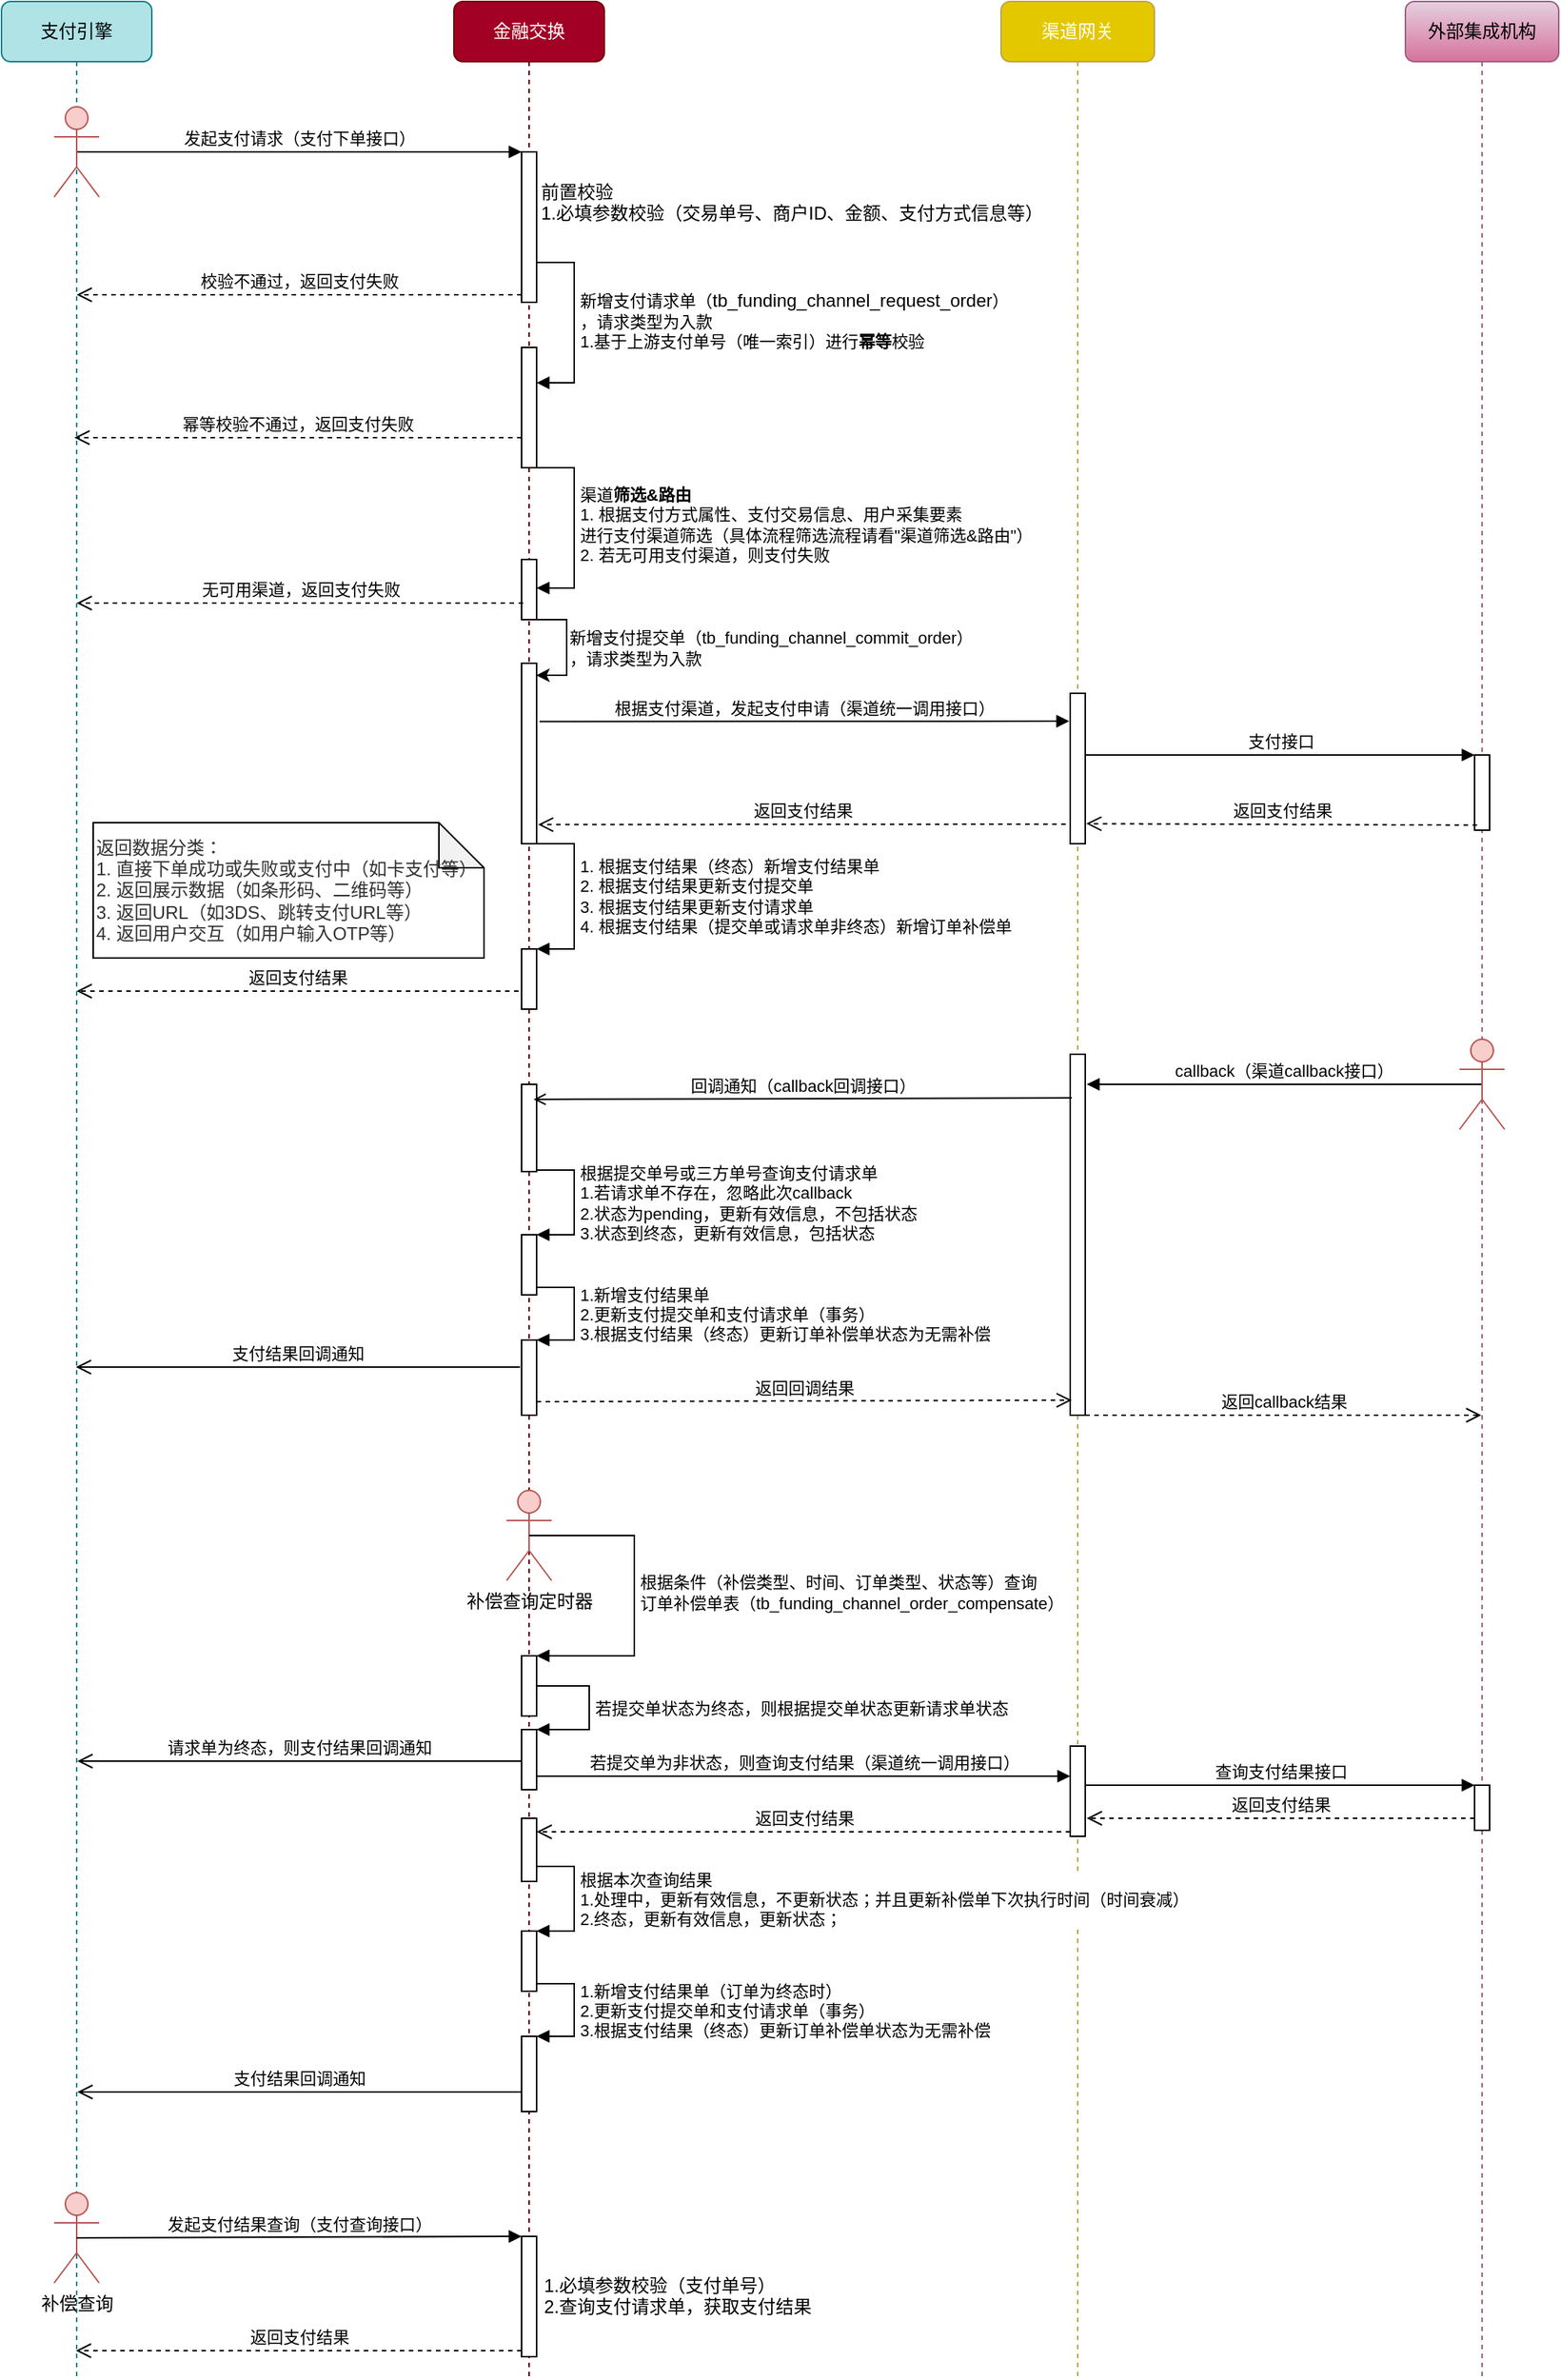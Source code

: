 <mxfile version="15.7.0" type="github" pages="7">
  <diagram id="8Gsop-xYqd1bkP2zwNOv" name="普通支付流程">
    <mxGraphModel dx="1022" dy="436" grid="1" gridSize="10" guides="1" tooltips="1" connect="1" arrows="1" fold="1" page="1" pageScale="1" pageWidth="827" pageHeight="1169" math="0" shadow="0">
      <root>
        <mxCell id="0" />
        <mxCell id="1" parent="0" />
        <mxCell id="_x4v-VnwTyk6EA4UEIuB-1" value="金融交换" style="shape=umlLifeline;perimeter=lifelinePerimeter;whiteSpace=wrap;html=1;container=1;collapsible=0;recursiveResize=0;outlineConnect=0;rounded=1;shadow=0;glass=0;comic=0;sketch=0;strokeWidth=1;fontFamily=Verdana;fillColor=#a20025;strokeColor=#6F0000;fontColor=#ffffff;" parent="1" vertex="1">
          <mxGeometry x="330" y="40" width="100" height="1580" as="geometry" />
        </mxCell>
        <mxCell id="_x4v-VnwTyk6EA4UEIuB-2" value="" style="html=1;points=[];perimeter=orthogonalPerimeter;strokeWidth=1;fillColor=#FFFFFF;" parent="_x4v-VnwTyk6EA4UEIuB-1" vertex="1">
          <mxGeometry x="45" y="100" width="10" height="100" as="geometry" />
        </mxCell>
        <mxCell id="_x4v-VnwTyk6EA4UEIuB-3" value="" style="html=1;points=[];perimeter=orthogonalPerimeter;strokeWidth=1;fillColor=#FFFFFF;align=left;" parent="_x4v-VnwTyk6EA4UEIuB-1" vertex="1">
          <mxGeometry x="45" y="230" width="10" height="80" as="geometry" />
        </mxCell>
        <mxCell id="_x4v-VnwTyk6EA4UEIuB-4" value="新增支付提交单（tb_funding_channel_commit_order）&lt;br&gt;，请求类型为入款" style="edgeStyle=orthogonalEdgeStyle;rounded=0;orthogonalLoop=1;jettySize=auto;html=1;entryX=0.967;entryY=0.067;entryDx=0;entryDy=0;entryPerimeter=0;align=left;" parent="_x4v-VnwTyk6EA4UEIuB-1" source="_x4v-VnwTyk6EA4UEIuB-5" target="_x4v-VnwTyk6EA4UEIuB-7" edge="1">
          <mxGeometry relative="1" as="geometry">
            <Array as="points">
              <mxPoint x="75" y="411" />
              <mxPoint x="75" y="448" />
            </Array>
          </mxGeometry>
        </mxCell>
        <mxCell id="_x4v-VnwTyk6EA4UEIuB-5" value="" style="html=1;points=[];perimeter=orthogonalPerimeter;strokeWidth=1;fillColor=#FFFFFF;align=left;" parent="_x4v-VnwTyk6EA4UEIuB-1" vertex="1">
          <mxGeometry x="45" y="371" width="10" height="40" as="geometry" />
        </mxCell>
        <mxCell id="_x4v-VnwTyk6EA4UEIuB-6" value="&lt;span style=&quot;font-family: &amp;#34;helvetica&amp;#34;&quot;&gt;渠道&lt;/span&gt;&lt;span style=&quot;font-family: &amp;#34;helvetica&amp;#34;&quot;&gt;&lt;b&gt;筛选&amp;amp;路由&lt;/b&gt;&lt;br&gt;1. 根据支付方式属性、支付交易信息、用户采集要素&lt;br&gt;进行支付渠道筛选（具体流程筛选流程请看&quot;渠道筛选&amp;amp;路由&quot;）&lt;br&gt;2.&amp;nbsp;若无可用支付渠道，则支付失败&lt;/span&gt;" style="edgeStyle=orthogonalEdgeStyle;html=1;align=left;spacingLeft=2;endArrow=block;rounded=0;exitX=1;exitY=0.956;exitDx=0;exitDy=0;exitPerimeter=0;entryX=1;entryY=0.475;entryDx=0;entryDy=0;entryPerimeter=0;" parent="_x4v-VnwTyk6EA4UEIuB-1" source="_x4v-VnwTyk6EA4UEIuB-3" target="_x4v-VnwTyk6EA4UEIuB-5" edge="1">
          <mxGeometry relative="1" as="geometry">
            <mxPoint x="55" y="380" as="sourcePoint" />
            <Array as="points">
              <mxPoint x="55" y="310" />
              <mxPoint x="80" y="310" />
              <mxPoint x="80" y="390" />
            </Array>
            <mxPoint x="110" y="405" as="targetPoint" />
          </mxGeometry>
        </mxCell>
        <mxCell id="_x4v-VnwTyk6EA4UEIuB-7" value="" style="html=1;points=[];perimeter=orthogonalPerimeter;strokeWidth=1;fillColor=#FFFFFF;align=left;" parent="_x4v-VnwTyk6EA4UEIuB-1" vertex="1">
          <mxGeometry x="45" y="440" width="10" height="120" as="geometry" />
        </mxCell>
        <mxCell id="_x4v-VnwTyk6EA4UEIuB-8" value="" style="html=1;points=[];perimeter=orthogonalPerimeter;" parent="_x4v-VnwTyk6EA4UEIuB-1" vertex="1">
          <mxGeometry x="45" y="630" width="10" height="40" as="geometry" />
        </mxCell>
        <mxCell id="_x4v-VnwTyk6EA4UEIuB-9" value="&lt;div&gt;&lt;/div&gt;1. 根据支付结果（终态）新增支付结果单&lt;br&gt;2. 根据支付结果更新支付提交单&lt;div&gt;3. 根据支付结果更新支付请求单&lt;/div&gt;&lt;div&gt;4. 根据支付结果（提交单或请求单非终态）新增订单补偿单&lt;/div&gt;" style="edgeStyle=orthogonalEdgeStyle;html=1;align=left;spacingLeft=2;endArrow=block;rounded=0;entryX=1;entryY=0;" parent="_x4v-VnwTyk6EA4UEIuB-1" target="_x4v-VnwTyk6EA4UEIuB-8" edge="1">
          <mxGeometry relative="1" as="geometry">
            <mxPoint x="55" y="560" as="sourcePoint" />
            <Array as="points">
              <mxPoint x="58" y="560" />
              <mxPoint x="80" y="560" />
              <mxPoint x="80" y="600" />
            </Array>
          </mxGeometry>
        </mxCell>
        <mxCell id="_x4v-VnwTyk6EA4UEIuB-10" value="" style="html=1;points=[];perimeter=orthogonalPerimeter;" parent="_x4v-VnwTyk6EA4UEIuB-1" vertex="1">
          <mxGeometry x="45" y="720" width="10" height="58" as="geometry" />
        </mxCell>
        <mxCell id="_x4v-VnwTyk6EA4UEIuB-11" value="" style="html=1;points=[];perimeter=orthogonalPerimeter;" parent="_x4v-VnwTyk6EA4UEIuB-1" vertex="1">
          <mxGeometry x="45" y="820" width="10" height="40" as="geometry" />
        </mxCell>
        <mxCell id="_x4v-VnwTyk6EA4UEIuB-12" value="根据提交单号或三方单号查询支付请求单&lt;br&gt;1.若请求单不存在，忽略此次callback&lt;br&gt;2.状态为pending，更新有效信息，不包括状态&lt;br&gt;3.状态到终态，更新有效信息，包括状态" style="edgeStyle=orthogonalEdgeStyle;html=1;align=left;spacingLeft=2;endArrow=block;rounded=0;entryX=1;entryY=0;" parent="_x4v-VnwTyk6EA4UEIuB-1" target="_x4v-VnwTyk6EA4UEIuB-11" edge="1">
          <mxGeometry relative="1" as="geometry">
            <mxPoint x="55" y="777" as="sourcePoint" />
            <Array as="points">
              <mxPoint x="57" y="777" />
              <mxPoint x="80" y="777" />
              <mxPoint x="80" y="805" />
            </Array>
          </mxGeometry>
        </mxCell>
        <mxCell id="_x4v-VnwTyk6EA4UEIuB-13" value="补偿查询定时器" style="shape=umlActor;verticalLabelPosition=bottom;verticalAlign=top;html=1;strokeWidth=1;fillColor=#f8cecc;strokeColor=#b85450;" parent="_x4v-VnwTyk6EA4UEIuB-1" vertex="1">
          <mxGeometry x="35" y="990" width="30" height="60" as="geometry" />
        </mxCell>
        <mxCell id="_x4v-VnwTyk6EA4UEIuB-14" value="" style="html=1;points=[];perimeter=orthogonalPerimeter;strokeWidth=1;" parent="_x4v-VnwTyk6EA4UEIuB-1" vertex="1">
          <mxGeometry x="45" y="1208" width="10" height="42" as="geometry" />
        </mxCell>
        <mxCell id="_x4v-VnwTyk6EA4UEIuB-15" value="" style="html=1;points=[];perimeter=orthogonalPerimeter;strokeWidth=1;" parent="_x4v-VnwTyk6EA4UEIuB-1" vertex="1">
          <mxGeometry x="45" y="1486" width="10" height="80" as="geometry" />
        </mxCell>
        <mxCell id="_x4v-VnwTyk6EA4UEIuB-61" value="" style="html=1;points=[];perimeter=orthogonalPerimeter;" parent="_x4v-VnwTyk6EA4UEIuB-1" vertex="1">
          <mxGeometry x="45" y="1100" width="10" height="40" as="geometry" />
        </mxCell>
        <mxCell id="_x4v-VnwTyk6EA4UEIuB-62" value="根据条件（补偿类型、时间、订单类型、状态等）查询&lt;br&gt;订单补偿单表（tb_funding_channel_order_compensate）" style="edgeStyle=orthogonalEdgeStyle;html=1;align=left;spacingLeft=2;endArrow=block;rounded=0;entryX=1;entryY=0;exitX=0.5;exitY=0.5;exitDx=0;exitDy=0;exitPerimeter=0;" parent="_x4v-VnwTyk6EA4UEIuB-1" source="_x4v-VnwTyk6EA4UEIuB-13" target="_x4v-VnwTyk6EA4UEIuB-61" edge="1">
          <mxGeometry relative="1" as="geometry">
            <mxPoint x="45" y="1080" as="sourcePoint" />
            <Array as="points">
              <mxPoint x="120" y="1020" />
              <mxPoint x="120" y="1100" />
            </Array>
          </mxGeometry>
        </mxCell>
        <mxCell id="_x4v-VnwTyk6EA4UEIuB-63" value="" style="html=1;points=[];perimeter=orthogonalPerimeter;" parent="_x4v-VnwTyk6EA4UEIuB-1" vertex="1">
          <mxGeometry x="45" y="1149" width="10" height="40" as="geometry" />
        </mxCell>
        <mxCell id="_x4v-VnwTyk6EA4UEIuB-64" value="若提交单状态为终态，则根据提交单状态更新请求单状态" style="edgeStyle=orthogonalEdgeStyle;html=1;align=left;spacingLeft=2;endArrow=block;rounded=0;entryX=1;entryY=0;" parent="_x4v-VnwTyk6EA4UEIuB-1" source="_x4v-VnwTyk6EA4UEIuB-61" target="_x4v-VnwTyk6EA4UEIuB-63" edge="1">
          <mxGeometry relative="1" as="geometry">
            <mxPoint x="45" y="1129" as="sourcePoint" />
            <Array as="points">
              <mxPoint x="90" y="1120" />
              <mxPoint x="90" y="1149" />
            </Array>
          </mxGeometry>
        </mxCell>
        <mxCell id="_x4v-VnwTyk6EA4UEIuB-16" value="渠道网关" style="shape=umlLifeline;perimeter=lifelinePerimeter;whiteSpace=wrap;html=1;container=1;collapsible=0;recursiveResize=0;outlineConnect=0;rounded=1;shadow=0;glass=0;comic=0;sketch=0;strokeWidth=1;fontFamily=Verdana;fillColor=#e3c800;fontColor=#ffffff;strokeColor=#BFA34D;" parent="1" vertex="1">
          <mxGeometry x="694" y="40" width="102" height="1580" as="geometry" />
        </mxCell>
        <mxCell id="_x4v-VnwTyk6EA4UEIuB-18" value="" style="html=1;points=[];perimeter=orthogonalPerimeter;strokeWidth=1;" parent="_x4v-VnwTyk6EA4UEIuB-16" vertex="1">
          <mxGeometry x="46" y="700" width="10" height="240" as="geometry" />
        </mxCell>
        <mxCell id="_x4v-VnwTyk6EA4UEIuB-19" value="" style="html=1;points=[];perimeter=orthogonalPerimeter;strokeWidth=1;" parent="_x4v-VnwTyk6EA4UEIuB-16" vertex="1">
          <mxGeometry x="46" y="1160" width="10" height="60" as="geometry" />
        </mxCell>
        <mxCell id="_x4v-VnwTyk6EA4UEIuB-20" value="" style="html=1;points=[];perimeter=orthogonalPerimeter;strokeWidth=1;" parent="_x4v-VnwTyk6EA4UEIuB-16" vertex="1">
          <mxGeometry x="46" y="460" width="10" height="100" as="geometry" />
        </mxCell>
        <mxCell id="_x4v-VnwTyk6EA4UEIuB-22" value="外部集成机构" style="shape=umlLifeline;perimeter=lifelinePerimeter;whiteSpace=wrap;html=1;container=1;collapsible=0;recursiveResize=0;outlineConnect=0;rounded=1;shadow=0;glass=0;comic=0;sketch=0;strokeWidth=1;fontFamily=Verdana;gradientColor=#d5739d;fillColor=#e6d0de;strokeColor=#996185;" parent="1" vertex="1">
          <mxGeometry x="963" y="40" width="102" height="1580" as="geometry" />
        </mxCell>
        <mxCell id="_x4v-VnwTyk6EA4UEIuB-23" value="" style="html=1;points=[];perimeter=orthogonalPerimeter;strokeWidth=1;fillColor=#FFFFFF;align=left;" parent="_x4v-VnwTyk6EA4UEIuB-22" vertex="1">
          <mxGeometry x="46" y="501" width="10" height="50" as="geometry" />
        </mxCell>
        <mxCell id="_x4v-VnwTyk6EA4UEIuB-24" value="" style="shape=umlActor;verticalLabelPosition=bottom;verticalAlign=top;html=1;strokeWidth=1;fillColor=#f8cecc;strokeColor=#b85450;" parent="_x4v-VnwTyk6EA4UEIuB-22" vertex="1">
          <mxGeometry x="36" y="690" width="30" height="60" as="geometry" />
        </mxCell>
        <mxCell id="_x4v-VnwTyk6EA4UEIuB-25" value="" style="html=1;points=[];perimeter=orthogonalPerimeter;strokeWidth=1;" parent="_x4v-VnwTyk6EA4UEIuB-22" vertex="1">
          <mxGeometry x="46" y="1186" width="10" height="30" as="geometry" />
        </mxCell>
        <mxCell id="_x4v-VnwTyk6EA4UEIuB-26" value="发起支付请求（支付下单接口）" style="html=1;verticalAlign=bottom;endArrow=block;entryX=0;entryY=0;" parent="1" source="_x4v-VnwTyk6EA4UEIuB-40" target="_x4v-VnwTyk6EA4UEIuB-2" edge="1">
          <mxGeometry relative="1" as="geometry">
            <mxPoint x="69.5" y="140.0" as="sourcePoint" />
          </mxGeometry>
        </mxCell>
        <mxCell id="_x4v-VnwTyk6EA4UEIuB-27" value="校验不通过，返回支付失败" style="html=1;verticalAlign=bottom;endArrow=open;dashed=1;endSize=8;exitX=0;exitY=0.95;" parent="1" source="_x4v-VnwTyk6EA4UEIuB-2" target="_x4v-VnwTyk6EA4UEIuB-40" edge="1">
          <mxGeometry relative="1" as="geometry">
            <mxPoint x="69.5" y="814.5" as="targetPoint" />
          </mxGeometry>
        </mxCell>
        <mxCell id="_x4v-VnwTyk6EA4UEIuB-28" value="前置校验&#xa;1.必填参数校验（交易单号、商户ID、金额、支付方式信息等）&#xa;" style="text;align=left;fontStyle=0;verticalAlign=middle;spacingLeft=3;spacingRight=3;strokeColor=none;rotatable=0;points=[[0,0.5],[1,0.5]];portConstraint=eastwest;" parent="1" vertex="1">
          <mxGeometry x="383" y="160" width="220" height="40" as="geometry" />
        </mxCell>
        <mxCell id="_x4v-VnwTyk6EA4UEIuB-29" value="根据支付渠道，发起支付申请（渠道统一调用接口）" style="html=1;verticalAlign=bottom;endArrow=block;entryX=-0.067;entryY=0.185;exitX=1.2;exitY=0.09;exitDx=0;exitDy=0;exitPerimeter=0;entryDx=0;entryDy=0;entryPerimeter=0;" parent="1" target="_x4v-VnwTyk6EA4UEIuB-20" edge="1">
          <mxGeometry relative="1" as="geometry">
            <mxPoint x="387" y="518.8" as="sourcePoint" />
            <mxPoint x="740" y="518" as="targetPoint" />
          </mxGeometry>
        </mxCell>
        <mxCell id="_x4v-VnwTyk6EA4UEIuB-30" value="返回支付结果" style="html=1;verticalAlign=bottom;endArrow=open;dashed=1;endSize=8;entryX=1.1;entryY=0.894;entryDx=0;entryDy=0;entryPerimeter=0;" parent="1" target="_x4v-VnwTyk6EA4UEIuB-7" edge="1">
          <mxGeometry relative="1" as="geometry">
            <mxPoint x="387" y="566" as="targetPoint" />
            <mxPoint x="737" y="587" as="sourcePoint" />
          </mxGeometry>
        </mxCell>
        <mxCell id="_x4v-VnwTyk6EA4UEIuB-32" value="无可用渠道，返回支付失败" style="html=1;verticalAlign=bottom;endArrow=open;dashed=1;endSize=8;exitX=0.1;exitY=0.725;exitDx=0;exitDy=0;exitPerimeter=0;" parent="1" source="_x4v-VnwTyk6EA4UEIuB-5" target="_x4v-VnwTyk6EA4UEIuB-40" edge="1">
          <mxGeometry relative="1" as="geometry">
            <mxPoint x="370" y="440" as="sourcePoint" />
            <mxPoint x="290" y="440" as="targetPoint" />
          </mxGeometry>
        </mxCell>
        <mxCell id="_x4v-VnwTyk6EA4UEIuB-33" value="支付接口" style="html=1;verticalAlign=bottom;endArrow=block;entryX=0;entryY=0;" parent="1" source="_x4v-VnwTyk6EA4UEIuB-20" target="_x4v-VnwTyk6EA4UEIuB-23" edge="1">
          <mxGeometry relative="1" as="geometry">
            <mxPoint x="939" y="480" as="sourcePoint" />
          </mxGeometry>
        </mxCell>
        <mxCell id="_x4v-VnwTyk6EA4UEIuB-34" value="返回支付结果" style="html=1;verticalAlign=bottom;endArrow=open;dashed=1;endSize=8;exitX=0.167;exitY=0.653;entryX=1.067;entryY=0.883;entryDx=0;entryDy=0;entryPerimeter=0;exitDx=0;exitDy=0;exitPerimeter=0;" parent="1" edge="1">
          <mxGeometry relative="1" as="geometry">
            <mxPoint x="750.67" y="586.682" as="targetPoint" />
            <mxPoint x="1010.67" y="587.65" as="sourcePoint" />
          </mxGeometry>
        </mxCell>
        <mxCell id="_x4v-VnwTyk6EA4UEIuB-35" value="返回支付结果" style="html=1;verticalAlign=bottom;endArrow=open;dashed=1;endSize=8;exitX=-0.2;exitY=0.7;exitDx=0;exitDy=0;exitPerimeter=0;" parent="1" source="_x4v-VnwTyk6EA4UEIuB-8" target="_x4v-VnwTyk6EA4UEIuB-40" edge="1">
          <mxGeometry relative="1" as="geometry">
            <mxPoint x="370" y="670" as="sourcePoint" />
            <mxPoint x="290" y="670" as="targetPoint" />
          </mxGeometry>
        </mxCell>
        <mxCell id="_x4v-VnwTyk6EA4UEIuB-36" value="回调通知（callback回调接口）" style="html=1;verticalAlign=bottom;endArrow=open;entryX=0.9;entryY=0.65;entryDx=0;entryDy=0;entryPerimeter=0;exitX=0.1;exitY=0.121;exitDx=0;exitDy=0;exitPerimeter=0;" parent="1" source="_x4v-VnwTyk6EA4UEIuB-18" edge="1">
          <mxGeometry relative="1" as="geometry">
            <mxPoint x="737" y="770" as="sourcePoint" />
            <mxPoint x="383" y="770" as="targetPoint" />
          </mxGeometry>
        </mxCell>
        <mxCell id="_x4v-VnwTyk6EA4UEIuB-37" value="支付结果回调通知" style="html=1;verticalAlign=bottom;endArrow=open;endSize=8;exitX=-0.1;exitY=0.8;exitDx=0;exitDy=0;exitPerimeter=0;" parent="1" edge="1">
          <mxGeometry relative="1" as="geometry">
            <mxPoint x="374" y="948" as="sourcePoint" />
            <mxPoint x="78.5" y="948" as="targetPoint" />
          </mxGeometry>
        </mxCell>
        <mxCell id="_x4v-VnwTyk6EA4UEIuB-38" value="" style="html=1;points=[];perimeter=orthogonalPerimeter;" parent="1" vertex="1">
          <mxGeometry x="375" y="930" width="10" height="50" as="geometry" />
        </mxCell>
        <mxCell id="_x4v-VnwTyk6EA4UEIuB-39" value="1.新增支付结果单&lt;br&gt;2.更新支付提交单和支付请求单（事务）&lt;br&gt;3.根据支付结果（终态）更新订单补偿单状态为无需补偿" style="edgeStyle=orthogonalEdgeStyle;html=1;align=left;spacingLeft=2;endArrow=block;rounded=0;entryX=1;entryY=0;exitX=1;exitY=0.875;exitDx=0;exitDy=0;exitPerimeter=0;" parent="1" source="_x4v-VnwTyk6EA4UEIuB-11" target="_x4v-VnwTyk6EA4UEIuB-38" edge="1">
          <mxGeometry relative="1" as="geometry">
            <mxPoint x="380" y="890" as="sourcePoint" />
            <Array as="points">
              <mxPoint x="410" y="895" />
              <mxPoint x="410" y="930" />
            </Array>
          </mxGeometry>
        </mxCell>
        <mxCell id="_x4v-VnwTyk6EA4UEIuB-40" value="支付引擎" style="shape=umlLifeline;perimeter=lifelinePerimeter;whiteSpace=wrap;html=1;container=1;collapsible=0;recursiveResize=0;outlineConnect=0;rounded=1;shadow=0;glass=0;comic=0;sketch=0;strokeWidth=1;fontFamily=Verdana;fillColor=#b0e3e6;strokeColor=#0e8088;" parent="1" vertex="1">
          <mxGeometry x="29" y="40" width="100" height="1580" as="geometry" />
        </mxCell>
        <mxCell id="_x4v-VnwTyk6EA4UEIuB-41" value="" style="shape=umlActor;verticalLabelPosition=bottom;verticalAlign=top;html=1;strokeWidth=1;fillColor=#f8cecc;strokeColor=#b85450;" parent="_x4v-VnwTyk6EA4UEIuB-40" vertex="1">
          <mxGeometry x="35" y="70" width="30" height="60" as="geometry" />
        </mxCell>
        <mxCell id="_x4v-VnwTyk6EA4UEIuB-42" value="callback（渠道callback接口）" style="html=1;verticalAlign=bottom;endArrow=block;" parent="1" source="_x4v-VnwTyk6EA4UEIuB-22" edge="1">
          <mxGeometry relative="1" as="geometry">
            <mxPoint x="810" y="830" as="sourcePoint" />
            <mxPoint x="751" y="760" as="targetPoint" />
            <Array as="points">
              <mxPoint x="840" y="760" />
            </Array>
          </mxGeometry>
        </mxCell>
        <mxCell id="_x4v-VnwTyk6EA4UEIuB-43" value="返回callback结果" style="html=1;verticalAlign=bottom;endArrow=open;dashed=1;endSize=8;" parent="1" source="_x4v-VnwTyk6EA4UEIuB-18" target="_x4v-VnwTyk6EA4UEIuB-22" edge="1">
          <mxGeometry relative="1" as="geometry">
            <mxPoint x="810" y="887" as="targetPoint" />
            <Array as="points">
              <mxPoint x="870" y="980" />
            </Array>
          </mxGeometry>
        </mxCell>
        <mxCell id="_x4v-VnwTyk6EA4UEIuB-44" value="返回回调结果" style="html=1;verticalAlign=bottom;endArrow=open;dashed=1;endSize=8;exitX=1;exitY=0.82;exitDx=0;exitDy=0;exitPerimeter=0;" parent="1" source="_x4v-VnwTyk6EA4UEIuB-38" edge="1">
          <mxGeometry relative="1" as="geometry">
            <mxPoint x="741" y="970" as="targetPoint" />
            <mxPoint x="390" y="970" as="sourcePoint" />
            <Array as="points" />
          </mxGeometry>
        </mxCell>
        <mxCell id="_x4v-VnwTyk6EA4UEIuB-45" value="&lt;div style=&quot;text-align: left&quot;&gt;若提交单为非状态，则查询支付结果（渠道统一调用接口）&lt;/div&gt;" style="html=1;verticalAlign=bottom;endArrow=block;" parent="1" source="_x4v-VnwTyk6EA4UEIuB-63" target="_x4v-VnwTyk6EA4UEIuB-19" edge="1">
          <mxGeometry relative="1" as="geometry">
            <mxPoint x="450" y="1210" as="sourcePoint" />
            <Array as="points">
              <mxPoint x="560" y="1220" />
            </Array>
          </mxGeometry>
        </mxCell>
        <mxCell id="_x4v-VnwTyk6EA4UEIuB-46" value="返回支付结果" style="html=1;verticalAlign=bottom;endArrow=open;dashed=1;endSize=8;exitX=0;exitY=0.95;" parent="1" source="_x4v-VnwTyk6EA4UEIuB-19" target="_x4v-VnwTyk6EA4UEIuB-14" edge="1">
          <mxGeometry relative="1" as="geometry">
            <mxPoint x="670" y="1256" as="targetPoint" />
          </mxGeometry>
        </mxCell>
        <mxCell id="_x4v-VnwTyk6EA4UEIuB-47" value="查询支付结果接口" style="html=1;verticalAlign=bottom;endArrow=block;entryX=0;entryY=0;" parent="1" source="_x4v-VnwTyk6EA4UEIuB-19" target="_x4v-VnwTyk6EA4UEIuB-25" edge="1">
          <mxGeometry relative="1" as="geometry">
            <mxPoint x="939" y="1180" as="sourcePoint" />
          </mxGeometry>
        </mxCell>
        <mxCell id="_x4v-VnwTyk6EA4UEIuB-48" value="返回支付结果" style="html=1;verticalAlign=bottom;endArrow=open;dashed=1;endSize=8;entryX=1.1;entryY=0.65;entryDx=0;entryDy=0;entryPerimeter=0;" parent="1" edge="1">
          <mxGeometry relative="1" as="geometry">
            <mxPoint x="751" y="1248" as="targetPoint" />
            <mxPoint x="1009" y="1248" as="sourcePoint" />
          </mxGeometry>
        </mxCell>
        <mxCell id="_x4v-VnwTyk6EA4UEIuB-49" value="" style="html=1;points=[];perimeter=orthogonalPerimeter;" parent="1" vertex="1">
          <mxGeometry x="375" y="1323" width="10" height="40" as="geometry" />
        </mxCell>
        <mxCell id="_x4v-VnwTyk6EA4UEIuB-50" value="根据本次查询结果&lt;br&gt;1.处理中，更新有效信息，不更新状态；并且更新补偿单下次执行时间（时间衰减）&lt;br&gt;2.终态，更新有效信息，更新状态；" style="edgeStyle=orthogonalEdgeStyle;html=1;align=left;spacingLeft=2;endArrow=block;rounded=0;entryX=1;entryY=0;" parent="1" target="_x4v-VnwTyk6EA4UEIuB-49" edge="1">
          <mxGeometry relative="1" as="geometry">
            <mxPoint x="385" y="1280" as="sourcePoint" />
            <Array as="points">
              <mxPoint x="387" y="1280" />
              <mxPoint x="410" y="1280" />
              <mxPoint x="410" y="1308" />
            </Array>
          </mxGeometry>
        </mxCell>
        <mxCell id="_x4v-VnwTyk6EA4UEIuB-51" value="" style="html=1;points=[];perimeter=orthogonalPerimeter;" parent="1" vertex="1">
          <mxGeometry x="375" y="1393" width="10" height="50" as="geometry" />
        </mxCell>
        <mxCell id="_x4v-VnwTyk6EA4UEIuB-52" value="1.新增支付结果单（订单为终态时）&lt;br&gt;2.更新支付提交单和支付请求单（事务）&lt;br&gt;3.根据支付结果（终态）更新订单补偿单状态为无需补偿" style="edgeStyle=orthogonalEdgeStyle;html=1;align=left;spacingLeft=2;endArrow=block;rounded=0;entryX=1;entryY=0;exitX=1;exitY=0.875;exitDx=0;exitDy=0;exitPerimeter=0;" parent="1" source="_x4v-VnwTyk6EA4UEIuB-49" target="_x4v-VnwTyk6EA4UEIuB-51" edge="1">
          <mxGeometry relative="1" as="geometry">
            <mxPoint x="380" y="1353" as="sourcePoint" />
            <Array as="points">
              <mxPoint x="410" y="1358" />
              <mxPoint x="410" y="1393" />
            </Array>
          </mxGeometry>
        </mxCell>
        <mxCell id="_x4v-VnwTyk6EA4UEIuB-53" value="支付结果回调通知" style="html=1;verticalAlign=bottom;endArrow=open;endSize=8;exitX=-0.1;exitY=0.8;exitDx=0;exitDy=0;exitPerimeter=0;" parent="1" edge="1">
          <mxGeometry relative="1" as="geometry">
            <mxPoint x="375" y="1430" as="sourcePoint" />
            <mxPoint x="79.5" y="1430" as="targetPoint" />
          </mxGeometry>
        </mxCell>
        <mxCell id="_x4v-VnwTyk6EA4UEIuB-54" value="补偿查询" style="shape=umlActor;verticalLabelPosition=bottom;verticalAlign=top;html=1;strokeWidth=1;fillColor=#f8cecc;strokeColor=#b85450;" parent="1" vertex="1">
          <mxGeometry x="64" y="1497" width="30" height="60" as="geometry" />
        </mxCell>
        <mxCell id="_x4v-VnwTyk6EA4UEIuB-55" value="发起支付结果查询（支付查询接口）" style="html=1;verticalAlign=bottom;endArrow=block;entryX=0;entryY=0;exitX=0.5;exitY=0.5;exitDx=0;exitDy=0;exitPerimeter=0;" parent="1" source="_x4v-VnwTyk6EA4UEIuB-54" target="_x4v-VnwTyk6EA4UEIuB-15" edge="1">
          <mxGeometry relative="1" as="geometry">
            <mxPoint x="305" y="1530" as="sourcePoint" />
          </mxGeometry>
        </mxCell>
        <mxCell id="_x4v-VnwTyk6EA4UEIuB-56" value="返回支付结果" style="html=1;verticalAlign=bottom;endArrow=open;dashed=1;endSize=8;exitX=0;exitY=0.95;" parent="1" source="_x4v-VnwTyk6EA4UEIuB-15" edge="1">
          <mxGeometry relative="1" as="geometry">
            <mxPoint x="78.5" y="1602" as="targetPoint" />
          </mxGeometry>
        </mxCell>
        <mxCell id="_x4v-VnwTyk6EA4UEIuB-57" value="1.必填参数校验（支付单号）&#xa;2.查询支付请求单，获取支付结果" style="text;align=left;fontStyle=0;verticalAlign=middle;spacingLeft=3;spacingRight=3;strokeColor=none;rotatable=0;points=[[0,0.5],[1,0.5]];portConstraint=eastwest;" parent="1" vertex="1">
          <mxGeometry x="385" y="1530" width="305" height="70" as="geometry" />
        </mxCell>
        <mxCell id="_x4v-VnwTyk6EA4UEIuB-58" value="&lt;span style=&quot;color: rgb(50 , 50 , 50) ; background-color: rgba(255 , 255 , 255 , 0.01)&quot;&gt;&lt;font style=&quot;font-size: 12px&quot;&gt;返回数据分类：&lt;/font&gt;&lt;/span&gt;&lt;div style=&quot;resize: none ; outline: 0px ; color: rgb(50 , 50 , 50)&quot;&gt;&lt;font style=&quot;font-size: 12px&quot;&gt;1. 直接下单成功或失败或支付中（如卡支付等）&lt;/font&gt;&lt;/div&gt;&lt;div style=&quot;resize: none ; outline: 0px ; color: rgb(50 , 50 , 50)&quot;&gt;&lt;font style=&quot;font-size: 12px&quot;&gt;2. 返回展示数据（如条形码、二维码等）&lt;/font&gt;&lt;/div&gt;&lt;div style=&quot;resize: none ; outline: 0px ; color: rgb(50 , 50 , 50)&quot;&gt;&lt;font style=&quot;font-size: 12px&quot;&gt;3. 返回URL（如3DS、跳转支付URL等）&lt;/font&gt;&lt;/div&gt;&lt;div style=&quot;resize: none ; outline: 0px ; color: rgb(50 , 50 , 50)&quot;&gt;&lt;font style=&quot;font-size: 12px&quot;&gt;&lt;span style=&quot;background-color: rgba(255 , 255 , 255 , 0.01)&quot;&gt;&lt;font style=&quot;font-size: 12px&quot;&gt;4. 返回用户交互（如用户输入OTP等）&lt;/font&gt;&lt;/span&gt;&lt;br&gt;&lt;/font&gt;&lt;/div&gt;" style="shape=note;whiteSpace=wrap;html=1;backgroundOutline=1;darkOpacity=0.05;strokeWidth=1;align=left;" parent="1" vertex="1">
          <mxGeometry x="90" y="586" width="260" height="90" as="geometry" />
        </mxCell>
        <mxCell id="_x4v-VnwTyk6EA4UEIuB-59" value="&lt;span style=&quot;font-family: &amp;#34;helvetica&amp;#34;&quot;&gt;新增支付请求单（&lt;/span&gt;&lt;span style=&quot;font-size: 12px&quot;&gt;tb_funding_channel_request_order&lt;/span&gt;&lt;span style=&quot;font-family: &amp;#34;helvetica&amp;#34;&quot;&gt;）&lt;br&gt;，请求类型为入款&lt;br&gt;1.基于上游支付单号（唯一索引）进行&lt;b&gt;幂等&lt;/b&gt;校验&lt;br&gt;&lt;/span&gt;" style="edgeStyle=orthogonalEdgeStyle;html=1;align=left;spacingLeft=2;endArrow=block;rounded=0;exitX=1;exitY=0.956;exitDx=0;exitDy=0;exitPerimeter=0;entryX=1;entryY=0.475;entryDx=0;entryDy=0;entryPerimeter=0;" parent="1" edge="1">
          <mxGeometry relative="1" as="geometry">
            <mxPoint x="385" y="210.0" as="sourcePoint" />
            <Array as="points">
              <mxPoint x="385" y="213.52" />
              <mxPoint x="410" y="213.52" />
              <mxPoint x="410" y="293.52" />
            </Array>
            <mxPoint x="385" y="293.52" as="targetPoint" />
          </mxGeometry>
        </mxCell>
        <mxCell id="_x4v-VnwTyk6EA4UEIuB-65" value="请求单为终态，则支付结果回调通知" style="html=1;verticalAlign=bottom;endArrow=open;endSize=8;exitX=-0.1;exitY=0.8;exitDx=0;exitDy=0;exitPerimeter=0;" parent="1" edge="1">
          <mxGeometry relative="1" as="geometry">
            <mxPoint x="375" y="1210" as="sourcePoint" />
            <mxPoint x="79.5" y="1210" as="targetPoint" />
          </mxGeometry>
        </mxCell>
        <mxCell id="dr9-YjEkrZpF9QjqHSSQ-1" value="幂等校验不通过，返回支付失败" style="html=1;verticalAlign=bottom;endArrow=open;dashed=1;endSize=8;exitX=0.1;exitY=0.725;exitDx=0;exitDy=0;exitPerimeter=0;" parent="1" edge="1">
          <mxGeometry relative="1" as="geometry">
            <mxPoint x="375" y="330" as="sourcePoint" />
            <mxPoint x="77.5" y="330" as="targetPoint" />
          </mxGeometry>
        </mxCell>
      </root>
    </mxGraphModel>
  </diagram>
  <diagram id="kTb_Oj8JfnfGNh_GeNg0" name="OTP支付流程">
    <mxGraphModel dx="1849" dy="436" grid="1" gridSize="10" guides="1" tooltips="1" connect="1" arrows="1" fold="1" page="1" pageScale="1" pageWidth="827" pageHeight="1169" math="0" shadow="0">
      <root>
        <mxCell id="EWQLTNDLz9GqepmQOaUB-0" />
        <mxCell id="EWQLTNDLz9GqepmQOaUB-1" parent="EWQLTNDLz9GqepmQOaUB-0" />
        <mxCell id="EWQLTNDLz9GqepmQOaUB-2" value="loop" style="shape=umlFrame;whiteSpace=wrap;html=1;" parent="EWQLTNDLz9GqepmQOaUB-1" vertex="1">
          <mxGeometry x="-480" y="800" width="1530" height="570" as="geometry" />
        </mxCell>
        <mxCell id="EWQLTNDLz9GqepmQOaUB-3" value="金融交换" style="shape=umlLifeline;perimeter=lifelinePerimeter;whiteSpace=wrap;html=1;container=1;collapsible=0;recursiveResize=0;outlineConnect=0;rounded=1;shadow=0;glass=0;comic=0;sketch=0;strokeWidth=1;fontFamily=Verdana;fillColor=#a20025;strokeColor=#6F0000;fontColor=#ffffff;" parent="EWQLTNDLz9GqepmQOaUB-1" vertex="1">
          <mxGeometry x="330" y="40" width="100" height="2060" as="geometry" />
        </mxCell>
        <mxCell id="EWQLTNDLz9GqepmQOaUB-4" value="1. 新增控制请求单（tb_funding_channel_request_order）&lt;br&gt;，请求类型为OTP验证&lt;br&gt;2. 新增控制提交单（tb_funding_channel_commit_order）&lt;br&gt;，请求类型为OTP验证" style="edgeStyle=orthogonalEdgeStyle;rounded=0;orthogonalLoop=1;jettySize=auto;html=1;entryX=1;entryY=0.212;entryDx=0;entryDy=0;entryPerimeter=0;align=left;verticalAlign=middle;" parent="EWQLTNDLz9GqepmQOaUB-3" source="EWQLTNDLz9GqepmQOaUB-5" target="EWQLTNDLz9GqepmQOaUB-6" edge="1">
          <mxGeometry relative="1" as="geometry">
            <Array as="points">
              <mxPoint x="90" y="890" />
              <mxPoint x="90" y="963" />
            </Array>
          </mxGeometry>
        </mxCell>
        <mxCell id="EWQLTNDLz9GqepmQOaUB-5" value="" style="html=1;points=[];perimeter=orthogonalPerimeter;strokeWidth=1;" parent="EWQLTNDLz9GqepmQOaUB-3" vertex="1">
          <mxGeometry x="50" y="797" width="10" height="96" as="geometry" />
        </mxCell>
        <mxCell id="EWQLTNDLz9GqepmQOaUB-6" value="" style="html=1;points=[];perimeter=orthogonalPerimeter;strokeWidth=1;" parent="EWQLTNDLz9GqepmQOaUB-3" vertex="1">
          <mxGeometry x="50" y="923" width="10" height="190" as="geometry" />
        </mxCell>
        <mxCell id="EWQLTNDLz9GqepmQOaUB-7" value="" style="html=1;points=[];perimeter=orthogonalPerimeter;verticalAlign=middle;" parent="EWQLTNDLz9GqepmQOaUB-3" vertex="1">
          <mxGeometry x="50" y="1153" width="10" height="70" as="geometry" />
        </mxCell>
        <mxCell id="EWQLTNDLz9GqepmQOaUB-8" value="1.根据接口结果（终态）新增支付结果单&lt;br&gt;2.根据结果更新控制提交单&lt;br&gt;3.根据结果更新控制请求单&lt;br&gt;4.根据支付请求单号更新支付提交单&lt;br&gt;5.根据支付请求单号更新支付请求单&lt;br&gt;6.根据支付结果（提交单或请求单非终态）新增订单补偿单" style="edgeStyle=orthogonalEdgeStyle;html=1;align=left;spacingLeft=2;endArrow=block;rounded=0;" parent="EWQLTNDLz9GqepmQOaUB-3" edge="1">
          <mxGeometry relative="1" as="geometry">
            <mxPoint x="59" y="1113" as="sourcePoint" />
            <Array as="points">
              <mxPoint x="89" y="1113" />
              <mxPoint x="89" y="1188" />
              <mxPoint x="60" y="1188" />
            </Array>
            <mxPoint x="60" y="1188" as="targetPoint" />
          </mxGeometry>
        </mxCell>
        <mxCell id="EWQLTNDLz9GqepmQOaUB-9" value="" style="html=1;points=[];perimeter=orthogonalPerimeter;" parent="EWQLTNDLz9GqepmQOaUB-3" vertex="1">
          <mxGeometry x="45" y="1460" width="10" height="80" as="geometry" />
        </mxCell>
        <mxCell id="EWQLTNDLz9GqepmQOaUB-10" value="" style="html=1;points=[];perimeter=orthogonalPerimeter;" parent="EWQLTNDLz9GqepmQOaUB-3" vertex="1">
          <mxGeometry x="45" y="1640" width="10" height="230" as="geometry" />
        </mxCell>
        <mxCell id="EWQLTNDLz9GqepmQOaUB-11" value="1. 新增控制请求单（tb_funding_channel_request_order）&lt;br&gt;，请求类型为“resend_otp”&lt;br&gt;2.根据“重发的渠道支付单号”，查询要发送的资金渠道信息&lt;br&gt;3. 新增控制提交单（tb_funding_channel_commit_order）&lt;br&gt;，请求类型为“resend_otp”" style="edgeStyle=orthogonalEdgeStyle;html=1;align=left;spacingLeft=2;endArrow=block;rounded=0;entryX=1;entryY=0;" parent="EWQLTNDLz9GqepmQOaUB-3" target="EWQLTNDLz9GqepmQOaUB-10" edge="1">
          <mxGeometry relative="1" as="geometry">
            <mxPoint x="60" y="1540" as="sourcePoint" />
            <Array as="points">
              <mxPoint x="50" y="1540" />
              <mxPoint x="80" y="1540" />
              <mxPoint x="80" y="1600" />
            </Array>
          </mxGeometry>
        </mxCell>
        <mxCell id="EWQLTNDLz9GqepmQOaUB-12" value="" style="html=1;points=[];perimeter=orthogonalPerimeter;" parent="EWQLTNDLz9GqepmQOaUB-3" vertex="1">
          <mxGeometry x="45" y="1910" width="10" height="40" as="geometry" />
        </mxCell>
        <mxCell id="EWQLTNDLz9GqepmQOaUB-13" value="1.根据结果（终态）更新控制提交单&lt;br&gt;2.根据结果（终态）更新控制请求单" style="edgeStyle=orthogonalEdgeStyle;html=1;align=left;spacingLeft=2;endArrow=block;rounded=0;entryX=1;entryY=0;" parent="EWQLTNDLz9GqepmQOaUB-3" target="EWQLTNDLz9GqepmQOaUB-12" edge="1">
          <mxGeometry relative="1" as="geometry">
            <mxPoint x="55" y="1870" as="sourcePoint" />
            <Array as="points">
              <mxPoint x="50" y="1870" />
              <mxPoint x="80" y="1870" />
              <mxPoint x="80" y="1990" />
            </Array>
          </mxGeometry>
        </mxCell>
        <mxCell id="EWQLTNDLz9GqepmQOaUB-14" value="渠道网关" style="shape=umlLifeline;perimeter=lifelinePerimeter;whiteSpace=wrap;html=1;container=1;collapsible=0;recursiveResize=0;outlineConnect=0;rounded=1;shadow=0;glass=0;comic=0;sketch=0;strokeWidth=1;fontFamily=Verdana;fillColor=#e3c800;fontColor=#ffffff;strokeColor=#BFA34D;" parent="EWQLTNDLz9GqepmQOaUB-1" vertex="1">
          <mxGeometry x="694" y="40" width="102" height="2060" as="geometry" />
        </mxCell>
        <mxCell id="EWQLTNDLz9GqepmQOaUB-15" value="" style="html=1;points=[];perimeter=orthogonalPerimeter;strokeWidth=1;" parent="EWQLTNDLz9GqepmQOaUB-14" vertex="1">
          <mxGeometry x="51" y="960" width="10" height="123" as="geometry" />
        </mxCell>
        <mxCell id="EWQLTNDLz9GqepmQOaUB-16" value="" style="html=1;points=[];perimeter=orthogonalPerimeter;" parent="EWQLTNDLz9GqepmQOaUB-14" vertex="1">
          <mxGeometry x="46" y="1710" width="10" height="150" as="geometry" />
        </mxCell>
        <mxCell id="EWQLTNDLz9GqepmQOaUB-17" value="外部集成机构" style="shape=umlLifeline;perimeter=lifelinePerimeter;whiteSpace=wrap;html=1;container=1;collapsible=0;recursiveResize=0;outlineConnect=0;rounded=1;shadow=0;glass=0;comic=0;sketch=0;strokeWidth=1;fontFamily=Verdana;gradientColor=#d5739d;fillColor=#e6d0de;strokeColor=#996185;" parent="EWQLTNDLz9GqepmQOaUB-1" vertex="1">
          <mxGeometry x="963" y="40" width="102" height="1860" as="geometry" />
        </mxCell>
        <mxCell id="EWQLTNDLz9GqepmQOaUB-18" value="" style="html=1;points=[];perimeter=orthogonalPerimeter;strokeWidth=1;" parent="EWQLTNDLz9GqepmQOaUB-17" vertex="1">
          <mxGeometry x="46" y="1005" width="10" height="60" as="geometry" />
        </mxCell>
        <mxCell id="EWQLTNDLz9GqepmQOaUB-19" value="" style="html=1;points=[];perimeter=orthogonalPerimeter;" parent="EWQLTNDLz9GqepmQOaUB-17" vertex="1">
          <mxGeometry x="46" y="1750" width="10" height="80" as="geometry" />
        </mxCell>
        <mxCell id="EWQLTNDLz9GqepmQOaUB-20" value="支付引擎" style="shape=umlLifeline;perimeter=lifelinePerimeter;whiteSpace=wrap;html=1;container=1;collapsible=0;recursiveResize=0;outlineConnect=0;rounded=1;shadow=0;glass=0;comic=0;sketch=0;strokeWidth=1;fontFamily=Verdana;fillColor=#b0e3e6;strokeColor=#0e8088;" parent="EWQLTNDLz9GqepmQOaUB-1" vertex="1">
          <mxGeometry x="29" y="40" width="100" height="2070" as="geometry" />
        </mxCell>
        <mxCell id="EWQLTNDLz9GqepmQOaUB-21" value="" style="html=1;points=[];perimeter=orthogonalPerimeter;" parent="EWQLTNDLz9GqepmQOaUB-20" vertex="1">
          <mxGeometry x="45" y="620" width="10" height="80" as="geometry" />
        </mxCell>
        <mxCell id="EWQLTNDLz9GqepmQOaUB-22" value="" style="html=1;points=[];perimeter=orthogonalPerimeter;" parent="EWQLTNDLz9GqepmQOaUB-20" vertex="1">
          <mxGeometry x="45" y="70" width="10" height="80" as="geometry" />
        </mxCell>
        <mxCell id="EWQLTNDLz9GqepmQOaUB-23" value="" style="html=1;points=[];perimeter=orthogonalPerimeter;" parent="EWQLTNDLz9GqepmQOaUB-20" vertex="1">
          <mxGeometry x="45" y="193" width="10" height="270" as="geometry" />
        </mxCell>
        <mxCell id="EWQLTNDLz9GqepmQOaUB-24" value="" style="html=1;points=[];perimeter=orthogonalPerimeter;" parent="EWQLTNDLz9GqepmQOaUB-20" vertex="1">
          <mxGeometry x="45" y="760" width="10" height="80" as="geometry" />
        </mxCell>
        <mxCell id="EWQLTNDLz9GqepmQOaUB-25" value="收银台" style="shape=umlLifeline;perimeter=lifelinePerimeter;whiteSpace=wrap;html=1;container=1;collapsible=0;recursiveResize=0;outlineConnect=0;rounded=1;shadow=0;glass=0;comic=0;sketch=0;strokeWidth=1;fontFamily=Verdana;fillColor=#ffe6cc;strokeColor=#d79b00;" parent="EWQLTNDLz9GqepmQOaUB-1" vertex="1">
          <mxGeometry x="-380" y="40" width="100" height="2070" as="geometry" />
        </mxCell>
        <mxCell id="EWQLTNDLz9GqepmQOaUB-26" value="" style="html=1;points=[];perimeter=orthogonalPerimeter;strokeWidth=1;" parent="EWQLTNDLz9GqepmQOaUB-25" vertex="1">
          <mxGeometry x="49" y="633" width="10" height="80" as="geometry" />
        </mxCell>
        <mxCell id="EWQLTNDLz9GqepmQOaUB-27" value="" style="html=1;points=[];perimeter=orthogonalPerimeter;strokeWidth=1;" parent="EWQLTNDLz9GqepmQOaUB-25" vertex="1">
          <mxGeometry x="49" y="743" width="10" height="97" as="geometry" />
        </mxCell>
        <mxCell id="EWQLTNDLz9GqepmQOaUB-28" value="展示OTP输入页面，用户输入OTP" style="edgeStyle=orthogonalEdgeStyle;html=1;align=left;spacingLeft=2;endArrow=block;rounded=0;entryX=1;entryY=0;" parent="EWQLTNDLz9GqepmQOaUB-25" target="EWQLTNDLz9GqepmQOaUB-27" edge="1">
          <mxGeometry relative="1" as="geometry">
            <mxPoint x="60" y="703" as="sourcePoint" />
            <Array as="points">
              <mxPoint x="80" y="703" />
              <mxPoint x="80" y="743" />
            </Array>
          </mxGeometry>
        </mxCell>
        <mxCell id="EWQLTNDLz9GqepmQOaUB-29" value="" style="html=1;points=[];perimeter=orthogonalPerimeter;" parent="EWQLTNDLz9GqepmQOaUB-25" vertex="1">
          <mxGeometry x="45" y="200" width="10" height="270" as="geometry" />
        </mxCell>
        <mxCell id="EWQLTNDLz9GqepmQOaUB-30" value="" style="html=1;points=[];perimeter=orthogonalPerimeter;" parent="EWQLTNDLz9GqepmQOaUB-25" vertex="1">
          <mxGeometry x="45" y="1380" width="10" height="100" as="geometry" />
        </mxCell>
        <mxCell id="EWQLTNDLz9GqepmQOaUB-31" style="edgeStyle=orthogonalEdgeStyle;rounded=0;orthogonalLoop=1;jettySize=auto;html=1;" parent="EWQLTNDLz9GqepmQOaUB-25" source="EWQLTNDLz9GqepmQOaUB-30" edge="1">
          <mxGeometry relative="1" as="geometry">
            <mxPoint x="55" y="1446" as="targetPoint" />
            <Array as="points">
              <mxPoint x="75" y="1390" />
              <mxPoint x="75" y="1446" />
            </Array>
          </mxGeometry>
        </mxCell>
        <mxCell id="EWQLTNDLz9GqepmQOaUB-32" value="" style="html=1;points=[];perimeter=orthogonalPerimeter;" parent="EWQLTNDLz9GqepmQOaUB-25" vertex="1">
          <mxGeometry x="44" y="1990" width="10" height="40" as="geometry" />
        </mxCell>
        <mxCell id="EWQLTNDLz9GqepmQOaUB-33" value="根据结果判断是否需要&lt;br&gt;让用户再次输入OTP" style="edgeStyle=orthogonalEdgeStyle;html=1;align=left;spacingLeft=2;endArrow=block;rounded=0;entryX=1;entryY=0;" parent="EWQLTNDLz9GqepmQOaUB-25" target="EWQLTNDLz9GqepmQOaUB-32" edge="1">
          <mxGeometry relative="1" as="geometry">
            <mxPoint x="49" y="1970" as="sourcePoint" />
            <Array as="points">
              <mxPoint x="79" y="1970" />
            </Array>
          </mxGeometry>
        </mxCell>
        <mxCell id="EWQLTNDLz9GqepmQOaUB-34" value="返回支付下单结果（含&lt;span style=&quot;color: rgb(50 , 50 , 50) ; font-size: 12px ; text-align: left ; background-color: rgba(255 , 255 , 255 , 0.01)&quot;&gt;用户交互要素：输入OTP&lt;/span&gt;）" style="html=1;verticalAlign=bottom;endArrow=open;dashed=1;endSize=8;entryX=1;entryY=0.5;entryDx=0;entryDy=0;entryPerimeter=0;" parent="EWQLTNDLz9GqepmQOaUB-1" target="EWQLTNDLz9GqepmQOaUB-21" edge="1">
          <mxGeometry relative="1" as="geometry">
            <mxPoint x="375" y="699" as="sourcePoint" />
            <mxPoint x="78.5" y="699" as="targetPoint" />
            <Array as="points" />
          </mxGeometry>
        </mxCell>
        <mxCell id="EWQLTNDLz9GqepmQOaUB-35" value="发起OTP验证请求（统一控制接口）" style="html=1;verticalAlign=bottom;endArrow=block;entryX=0;entryY=0;" parent="EWQLTNDLz9GqepmQOaUB-1" edge="1">
          <mxGeometry relative="1" as="geometry">
            <mxPoint x="84" y="850" as="sourcePoint" />
            <mxPoint x="380" y="850" as="targetPoint" />
          </mxGeometry>
        </mxCell>
        <mxCell id="EWQLTNDLz9GqepmQOaUB-36" value="返回支付下单结果" style="html=1;verticalAlign=bottom;endArrow=open;dashed=1;endSize=8;exitX=-0.2;exitY=0.717;exitDx=0;exitDy=0;exitPerimeter=0;" parent="EWQLTNDLz9GqepmQOaUB-1" source="EWQLTNDLz9GqepmQOaUB-21" target="EWQLTNDLz9GqepmQOaUB-70" edge="1">
          <mxGeometry relative="1" as="geometry">
            <mxPoint x="-164" y="690" as="targetPoint" />
            <mxPoint x="79" y="690" as="sourcePoint" />
          </mxGeometry>
        </mxCell>
        <mxCell id="EWQLTNDLz9GqepmQOaUB-37" value="校验不通过，返回失败（不同错误码）" style="html=1;verticalAlign=bottom;endArrow=open;dashed=1;endSize=8;exitX=0;exitY=0.95;" parent="EWQLTNDLz9GqepmQOaUB-1" source="EWQLTNDLz9GqepmQOaUB-5" edge="1">
          <mxGeometry relative="1" as="geometry">
            <mxPoint x="80" y="928" as="targetPoint" />
          </mxGeometry>
        </mxCell>
        <mxCell id="EWQLTNDLz9GqepmQOaUB-38" value="前置校验&#xa;1.必填参数校验（支付单号、验证码等）&#xa;2.支付单号对应支付请求单是否存在（tb_funding_channel_request_order），&#xa;若不存在，则不通过&#xa;3. 支付请求单是否为终态（成功或失败），若是，则不通过&#xa;" style="text;align=left;fontStyle=0;verticalAlign=middle;spacingLeft=3;spacingRight=3;strokeColor=none;rotatable=0;points=[[0,0.5],[1,0.5]];portConstraint=eastwest;" parent="EWQLTNDLz9GqepmQOaUB-1" vertex="1">
          <mxGeometry x="389" y="853" width="220" height="70" as="geometry" />
        </mxCell>
        <mxCell id="EWQLTNDLz9GqepmQOaUB-39" value="发起OTP支付验证请求（渠道统一调用接口）" style="html=1;verticalAlign=bottom;endArrow=block;entryX=0;entryY=0;" parent="EWQLTNDLz9GqepmQOaUB-1" edge="1">
          <mxGeometry relative="1" as="geometry">
            <mxPoint x="390" y="1035" as="sourcePoint" />
            <mxPoint x="745" y="1035" as="targetPoint" />
          </mxGeometry>
        </mxCell>
        <mxCell id="EWQLTNDLz9GqepmQOaUB-40" value="1. 渠道参数验证，若不通过，则返回失败" style="text;html=1;align=center;verticalAlign=middle;resizable=0;points=[];autosize=1;strokeColor=none;" parent="EWQLTNDLz9GqepmQOaUB-1" vertex="1">
          <mxGeometry x="753" y="1004" width="230" height="20" as="geometry" />
        </mxCell>
        <mxCell id="EWQLTNDLz9GqepmQOaUB-41" value="发起OTP支付验证" style="html=1;verticalAlign=bottom;endArrow=block;entryX=0;entryY=0;" parent="EWQLTNDLz9GqepmQOaUB-1" source="EWQLTNDLz9GqepmQOaUB-15" target="EWQLTNDLz9GqepmQOaUB-18" edge="1">
          <mxGeometry relative="1" as="geometry">
            <mxPoint x="939" y="550" as="sourcePoint" />
          </mxGeometry>
        </mxCell>
        <mxCell id="EWQLTNDLz9GqepmQOaUB-42" value="返回支付验证结果" style="html=1;verticalAlign=bottom;endArrow=open;dashed=1;endSize=8;exitX=0;exitY=0.95;entryX=1.2;entryY=0.824;entryDx=0;entryDy=0;entryPerimeter=0;" parent="EWQLTNDLz9GqepmQOaUB-1" source="EWQLTNDLz9GqepmQOaUB-18" target="EWQLTNDLz9GqepmQOaUB-15" edge="1">
          <mxGeometry relative="1" as="geometry">
            <mxPoint x="939" y="626" as="targetPoint" />
          </mxGeometry>
        </mxCell>
        <mxCell id="EWQLTNDLz9GqepmQOaUB-43" value="返回支付验证结果" style="html=1;verticalAlign=bottom;endArrow=open;dashed=1;endSize=8;exitX=0;exitY=0.95;" parent="EWQLTNDLz9GqepmQOaUB-1" source="EWQLTNDLz9GqepmQOaUB-15" target="EWQLTNDLz9GqepmQOaUB-6" edge="1">
          <mxGeometry relative="1" as="geometry">
            <mxPoint x="675" y="913" as="targetPoint" />
          </mxGeometry>
        </mxCell>
        <mxCell id="EWQLTNDLz9GqepmQOaUB-44" value="返回支付验证结果" style="html=1;verticalAlign=bottom;endArrow=open;dashed=1;endSize=8;" parent="EWQLTNDLz9GqepmQOaUB-1" edge="1">
          <mxGeometry relative="1" as="geometry">
            <mxPoint x="78.5" y="940" as="sourcePoint" />
            <mxPoint x="-130.5" y="940" as="targetPoint" />
          </mxGeometry>
        </mxCell>
        <mxCell id="EWQLTNDLz9GqepmQOaUB-45" value="返回支付结果" style="html=1;verticalAlign=bottom;endArrow=open;dashed=1;endSize=8;exitX=0.1;exitY=0.314;exitDx=0;exitDy=0;exitPerimeter=0;" parent="EWQLTNDLz9GqepmQOaUB-1" source="EWQLTNDLz9GqepmQOaUB-7" edge="1">
          <mxGeometry relative="1" as="geometry">
            <mxPoint x="345" y="1213" as="sourcePoint" />
            <mxPoint x="83.5" y="1214.98" as="targetPoint" />
          </mxGeometry>
        </mxCell>
        <mxCell id="EWQLTNDLz9GqepmQOaUB-46" value="" style="html=1;points=[];perimeter=orthogonalPerimeter;strokeWidth=1;fillColor=#FFFFFF;" parent="EWQLTNDLz9GqepmQOaUB-1" vertex="1">
          <mxGeometry x="375" y="140" width="10" height="100" as="geometry" />
        </mxCell>
        <mxCell id="EWQLTNDLz9GqepmQOaUB-47" value="" style="html=1;points=[];perimeter=orthogonalPerimeter;strokeWidth=1;fillColor=#FFFFFF;align=left;" parent="EWQLTNDLz9GqepmQOaUB-1" vertex="1">
          <mxGeometry x="375" y="260" width="10" height="80" as="geometry" />
        </mxCell>
        <mxCell id="EWQLTNDLz9GqepmQOaUB-48" value="1.新增支付提交单（tb_funding_commit_order）,请求类型为入款" style="edgeStyle=orthogonalEdgeStyle;rounded=0;orthogonalLoop=1;jettySize=auto;html=1;entryX=0.967;entryY=0.067;entryDx=0;entryDy=0;entryPerimeter=0;align=left;" parent="EWQLTNDLz9GqepmQOaUB-1" source="EWQLTNDLz9GqepmQOaUB-49" target="EWQLTNDLz9GqepmQOaUB-51" edge="1">
          <mxGeometry relative="1" as="geometry">
            <Array as="points">
              <mxPoint x="405" y="451" />
              <mxPoint x="405" y="488" />
            </Array>
          </mxGeometry>
        </mxCell>
        <mxCell id="EWQLTNDLz9GqepmQOaUB-49" value="" style="html=1;points=[];perimeter=orthogonalPerimeter;strokeWidth=1;fillColor=#FFFFFF;align=left;" parent="EWQLTNDLz9GqepmQOaUB-1" vertex="1">
          <mxGeometry x="375" y="390" width="10" height="61" as="geometry" />
        </mxCell>
        <mxCell id="EWQLTNDLz9GqepmQOaUB-50" value="&lt;span style=&quot;font-family: &amp;#34;helvetica&amp;#34;&quot;&gt;渠道&lt;b&gt;筛选&amp;amp;路由&lt;/b&gt;&lt;/span&gt;&lt;br style=&quot;font-family: &amp;#34;helvetica&amp;#34;&quot;&gt;&lt;span style=&quot;font-family: &amp;#34;helvetica&amp;#34;&quot;&gt;1. 根据支付方式属性、支付交易信息、用户采集要素进行&lt;br&gt;支付渠道筛选（具体流程筛选流程请看&quot;渠道筛选&amp;amp;路由&quot;）&lt;br&gt;&lt;/span&gt;&lt;span style=&quot;font-family: &amp;#34;helvetica&amp;#34;&quot;&gt;2.&amp;nbsp;若无可用支付渠道，则支付失败&lt;/span&gt;&lt;span style=&quot;font-family: &amp;#34;helvetica&amp;#34;&quot;&gt;&lt;br&gt;&lt;/span&gt;" style="edgeStyle=orthogonalEdgeStyle;html=1;align=left;spacingLeft=2;endArrow=block;rounded=0;exitX=1;exitY=0.956;exitDx=0;exitDy=0;exitPerimeter=0;" parent="EWQLTNDLz9GqepmQOaUB-1" source="EWQLTNDLz9GqepmQOaUB-47" target="EWQLTNDLz9GqepmQOaUB-49" edge="1">
          <mxGeometry relative="1" as="geometry">
            <mxPoint x="55" y="380" as="sourcePoint" />
            <Array as="points">
              <mxPoint x="410" y="337" />
              <mxPoint x="410" y="410" />
            </Array>
            <mxPoint x="110" y="405" as="targetPoint" />
          </mxGeometry>
        </mxCell>
        <mxCell id="EWQLTNDLz9GqepmQOaUB-51" value="" style="html=1;points=[];perimeter=orthogonalPerimeter;strokeWidth=1;fillColor=#FFFFFF;align=left;" parent="EWQLTNDLz9GqepmQOaUB-1" vertex="1">
          <mxGeometry x="375" y="480" width="10" height="120" as="geometry" />
        </mxCell>
        <mxCell id="EWQLTNDLz9GqepmQOaUB-52" value="" style="html=1;points=[];perimeter=orthogonalPerimeter;" parent="EWQLTNDLz9GqepmQOaUB-1" vertex="1">
          <mxGeometry x="375" y="670" width="10" height="40" as="geometry" />
        </mxCell>
        <mxCell id="EWQLTNDLz9GqepmQOaUB-53" value="&lt;div&gt;&lt;/div&gt;1. 根据接口结果（终态）新增支付结果单&lt;br&gt;2. 根据支付结果更新支付提交单&lt;div&gt;3. 根据支付结果更新支付请求单&lt;/div&gt;" style="edgeStyle=orthogonalEdgeStyle;html=1;align=left;spacingLeft=2;endArrow=block;rounded=0;entryX=1;entryY=0;" parent="EWQLTNDLz9GqepmQOaUB-1" target="EWQLTNDLz9GqepmQOaUB-52" edge="1">
          <mxGeometry relative="1" as="geometry">
            <mxPoint x="385" y="600" as="sourcePoint" />
            <Array as="points">
              <mxPoint x="388" y="600" />
              <mxPoint x="410" y="600" />
              <mxPoint x="410" y="640" />
            </Array>
          </mxGeometry>
        </mxCell>
        <mxCell id="EWQLTNDLz9GqepmQOaUB-54" value="" style="html=1;points=[];perimeter=orthogonalPerimeter;strokeWidth=1;fillColor=#FFFFFF;align=left;" parent="EWQLTNDLz9GqepmQOaUB-1" vertex="1">
          <mxGeometry x="740" y="490" width="10" height="40" as="geometry" />
        </mxCell>
        <mxCell id="EWQLTNDLz9GqepmQOaUB-55" value="" style="html=1;points=[];perimeter=orthogonalPerimeter;strokeWidth=1;" parent="EWQLTNDLz9GqepmQOaUB-1" vertex="1">
          <mxGeometry x="740" y="546" width="10" height="54" as="geometry" />
        </mxCell>
        <mxCell id="EWQLTNDLz9GqepmQOaUB-56" value="1. 渠道参数校验，若不通过，则返回支付失败" style="edgeStyle=orthogonalEdgeStyle;html=1;align=left;spacingLeft=2;endArrow=block;rounded=0;entryX=1;entryY=0;" parent="EWQLTNDLz9GqepmQOaUB-1" target="EWQLTNDLz9GqepmQOaUB-55" edge="1">
          <mxGeometry relative="1" as="geometry">
            <mxPoint x="750" y="526" as="sourcePoint" />
            <Array as="points">
              <mxPoint x="750" y="510" />
              <mxPoint x="770" y="510" />
              <mxPoint x="770" y="546" />
            </Array>
          </mxGeometry>
        </mxCell>
        <mxCell id="EWQLTNDLz9GqepmQOaUB-57" value="" style="html=1;points=[];perimeter=orthogonalPerimeter;strokeWidth=1;fillColor=#FFFFFF;align=left;" parent="EWQLTNDLz9GqepmQOaUB-1" vertex="1">
          <mxGeometry x="1009" y="562" width="10" height="50" as="geometry" />
        </mxCell>
        <mxCell id="EWQLTNDLz9GqepmQOaUB-58" value="发起OTP申请（支付下单接口）" style="html=1;verticalAlign=bottom;endArrow=block;entryX=0;entryY=0;" parent="EWQLTNDLz9GqepmQOaUB-1" edge="1">
          <mxGeometry relative="1" as="geometry">
            <mxPoint x="85" y="161" as="sourcePoint" />
            <mxPoint x="375" y="161" as="targetPoint" />
          </mxGeometry>
        </mxCell>
        <mxCell id="EWQLTNDLz9GqepmQOaUB-59" value="校验不通过，返回支付失败" style="html=1;verticalAlign=bottom;endArrow=open;dashed=1;endSize=8;exitX=0;exitY=0.95;" parent="EWQLTNDLz9GqepmQOaUB-1" source="EWQLTNDLz9GqepmQOaUB-46" target="EWQLTNDLz9GqepmQOaUB-23" edge="1">
          <mxGeometry relative="1" as="geometry">
            <mxPoint x="78.5" y="235.0" as="targetPoint" />
          </mxGeometry>
        </mxCell>
        <mxCell id="EWQLTNDLz9GqepmQOaUB-60" value="前置校验&#xa;1.必填参数校验（交易单号、商户ID、金额、支付方式信息等）&#xa;&#xa;" style="text;align=left;fontStyle=0;verticalAlign=middle;spacingLeft=3;spacingRight=3;strokeColor=none;rotatable=0;points=[[0,0.5],[1,0.5]];portConstraint=eastwest;" parent="EWQLTNDLz9GqepmQOaUB-1" vertex="1">
          <mxGeometry x="385" y="180" width="220" height="40" as="geometry" />
        </mxCell>
        <mxCell id="EWQLTNDLz9GqepmQOaUB-61" value="根据支付渠道，发起OTP申请（渠道统一调用接口）" style="html=1;verticalAlign=bottom;endArrow=block;entryX=0;entryY=0;exitX=1.2;exitY=0.09;exitDx=0;exitDy=0;exitPerimeter=0;" parent="EWQLTNDLz9GqepmQOaUB-1" edge="1">
          <mxGeometry relative="1" as="geometry">
            <mxPoint x="387" y="518.8" as="sourcePoint" />
            <mxPoint x="740" y="518" as="targetPoint" />
          </mxGeometry>
        </mxCell>
        <mxCell id="EWQLTNDLz9GqepmQOaUB-62" value="返回申请结果" style="html=1;verticalAlign=bottom;endArrow=open;dashed=1;endSize=8;entryX=1.1;entryY=0.894;entryDx=0;entryDy=0;entryPerimeter=0;" parent="EWQLTNDLz9GqepmQOaUB-1" target="EWQLTNDLz9GqepmQOaUB-51" edge="1">
          <mxGeometry relative="1" as="geometry">
            <mxPoint x="387" y="566" as="targetPoint" />
            <mxPoint x="737" y="587" as="sourcePoint" />
          </mxGeometry>
        </mxCell>
        <mxCell id="EWQLTNDLz9GqepmQOaUB-64" value="若支付状态为失败，返回数据" style="html=1;verticalAlign=bottom;endArrow=open;dashed=1;endSize=8;exitX=0.1;exitY=0.725;exitDx=0;exitDy=0;exitPerimeter=0;" parent="EWQLTNDLz9GqepmQOaUB-1" source="EWQLTNDLz9GqepmQOaUB-49" edge="1">
          <mxGeometry relative="1" as="geometry">
            <mxPoint x="370" y="440" as="sourcePoint" />
            <mxPoint x="85" y="434" as="targetPoint" />
          </mxGeometry>
        </mxCell>
        <mxCell id="EWQLTNDLz9GqepmQOaUB-65" value="OTP申请接口" style="html=1;verticalAlign=bottom;endArrow=block;entryX=0;entryY=0;exitX=0.933;exitY=0.296;exitDx=0;exitDy=0;exitPerimeter=0;" parent="EWQLTNDLz9GqepmQOaUB-1" source="EWQLTNDLz9GqepmQOaUB-55" target="EWQLTNDLz9GqepmQOaUB-57" edge="1">
          <mxGeometry relative="1" as="geometry">
            <mxPoint x="939" y="480" as="sourcePoint" />
          </mxGeometry>
        </mxCell>
        <mxCell id="EWQLTNDLz9GqepmQOaUB-66" value="返回申请结果" style="html=1;verticalAlign=bottom;endArrow=open;dashed=1;endSize=8;exitX=0.167;exitY=0.653;entryX=1.067;entryY=0.883;entryDx=0;entryDy=0;entryPerimeter=0;exitDx=0;exitDy=0;exitPerimeter=0;" parent="EWQLTNDLz9GqepmQOaUB-1" edge="1">
          <mxGeometry relative="1" as="geometry">
            <mxPoint x="750.67" y="586.682" as="targetPoint" />
            <mxPoint x="1010.67" y="587.65" as="sourcePoint" />
          </mxGeometry>
        </mxCell>
        <mxCell id="EWQLTNDLz9GqepmQOaUB-67" value="发起OTP申请（支付下单申请）" style="edgeStyle=orthogonalEdgeStyle;rounded=0;orthogonalLoop=1;jettySize=auto;html=1;entryX=-0.167;entryY=0.375;entryDx=0;entryDy=0;entryPerimeter=0;align=left;exitX=0.5;exitY=0.5;exitDx=0;exitDy=0;exitPerimeter=0;verticalAlign=bottom;" parent="EWQLTNDLz9GqepmQOaUB-1" source="EWQLTNDLz9GqepmQOaUB-68" target="EWQLTNDLz9GqepmQOaUB-71" edge="1">
          <mxGeometry x="-0.793" relative="1" as="geometry">
            <mxPoint as="offset" />
          </mxGeometry>
        </mxCell>
        <mxCell id="EWQLTNDLz9GqepmQOaUB-68" value="发起OTP申请" style="shape=umlActor;verticalLabelPosition=bottom;verticalAlign=top;html=1;strokeWidth=1;fillColor=#f8cecc;strokeColor=#b85450;" parent="EWQLTNDLz9GqepmQOaUB-1" vertex="1">
          <mxGeometry x="-345" y="110" width="30" height="60" as="geometry" />
        </mxCell>
        <mxCell id="EWQLTNDLz9GqepmQOaUB-69" value="订单中心" style="shape=umlLifeline;perimeter=lifelinePerimeter;whiteSpace=wrap;html=1;container=1;collapsible=0;recursiveResize=0;outlineConnect=0;rounded=1;shadow=0;glass=0;comic=0;sketch=0;strokeWidth=1;fontFamily=Verdana;fillColor=#ffe6cc;strokeColor=#d79b00;" parent="EWQLTNDLz9GqepmQOaUB-1" vertex="1">
          <mxGeometry x="-180" y="40" width="100" height="2070" as="geometry" />
        </mxCell>
        <mxCell id="EWQLTNDLz9GqepmQOaUB-70" value="" style="html=1;points=[];perimeter=orthogonalPerimeter;" parent="EWQLTNDLz9GqepmQOaUB-69" vertex="1">
          <mxGeometry x="45" y="630" width="10" height="80" as="geometry" />
        </mxCell>
        <mxCell id="EWQLTNDLz9GqepmQOaUB-71" value="" style="html=1;points=[];perimeter=orthogonalPerimeter;" parent="EWQLTNDLz9GqepmQOaUB-69" vertex="1">
          <mxGeometry x="45" y="70" width="10" height="80" as="geometry" />
        </mxCell>
        <mxCell id="EWQLTNDLz9GqepmQOaUB-72" value="" style="html=1;points=[];perimeter=orthogonalPerimeter;" parent="EWQLTNDLz9GqepmQOaUB-69" vertex="1">
          <mxGeometry x="45" y="200" width="10" height="270" as="geometry" />
        </mxCell>
        <mxCell id="EWQLTNDLz9GqepmQOaUB-73" value="" style="html=1;points=[];perimeter=orthogonalPerimeter;" parent="EWQLTNDLz9GqepmQOaUB-69" vertex="1">
          <mxGeometry x="45" y="760" width="10" height="80" as="geometry" />
        </mxCell>
        <mxCell id="EWQLTNDLz9GqepmQOaUB-74" value="返回支付下单结果" style="html=1;verticalAlign=bottom;endArrow=open;dashed=1;endSize=8;exitX=-0.367;exitY=0.717;exitDx=0;exitDy=0;exitPerimeter=0;" parent="EWQLTNDLz9GqepmQOaUB-1" source="EWQLTNDLz9GqepmQOaUB-70" edge="1">
          <mxGeometry relative="1" as="geometry">
            <mxPoint x="-320" y="727.36" as="targetPoint" />
            <mxPoint x="-140" y="727" as="sourcePoint" />
          </mxGeometry>
        </mxCell>
        <mxCell id="EWQLTNDLz9GqepmQOaUB-75" value="发起OTP申请（支付下单申请）" style="edgeStyle=orthogonalEdgeStyle;rounded=0;orthogonalLoop=1;jettySize=auto;html=1;align=center;verticalAlign=bottom;labelPosition=center;verticalLabelPosition=middle;" parent="EWQLTNDLz9GqepmQOaUB-1" source="EWQLTNDLz9GqepmQOaUB-71" target="EWQLTNDLz9GqepmQOaUB-22" edge="1">
          <mxGeometry x="-0.045" relative="1" as="geometry">
            <mxPoint as="offset" />
          </mxGeometry>
        </mxCell>
        <mxCell id="EWQLTNDLz9GqepmQOaUB-76" value="返回支付下单结果" style="html=1;verticalAlign=bottom;endArrow=open;dashed=1;endSize=8;exitX=-0.2;exitY=0.717;exitDx=0;exitDy=0;exitPerimeter=0;" parent="EWQLTNDLz9GqepmQOaUB-1" edge="1">
          <mxGeometry relative="1" as="geometry">
            <mxPoint x="-124" y="270.0" as="targetPoint" />
            <mxPoint x="73" y="270.0" as="sourcePoint" />
          </mxGeometry>
        </mxCell>
        <mxCell id="EWQLTNDLz9GqepmQOaUB-77" value="返回支付下单结果" style="html=1;verticalAlign=bottom;endArrow=open;dashed=1;endSize=8;exitX=-0.2;exitY=0.717;exitDx=0;exitDy=0;exitPerimeter=0;" parent="EWQLTNDLz9GqepmQOaUB-1" edge="1">
          <mxGeometry relative="1" as="geometry">
            <mxPoint x="-123" y="460.0" as="targetPoint" />
            <mxPoint x="74" y="460.0" as="sourcePoint" />
          </mxGeometry>
        </mxCell>
        <mxCell id="EWQLTNDLz9GqepmQOaUB-78" value="返回支付下单结果" style="html=1;verticalAlign=bottom;endArrow=open;dashed=1;endSize=8;entryX=0.9;entryY=0.195;entryDx=0;entryDy=0;entryPerimeter=0;" parent="EWQLTNDLz9GqepmQOaUB-1" target="EWQLTNDLz9GqepmQOaUB-29" edge="1">
          <mxGeometry relative="1" as="geometry">
            <mxPoint x="-320" y="290.0" as="targetPoint" />
            <mxPoint x="-139" y="293" as="sourcePoint" />
          </mxGeometry>
        </mxCell>
        <mxCell id="EWQLTNDLz9GqepmQOaUB-79" value="返回支付下单结果" style="html=1;verticalAlign=bottom;endArrow=open;dashed=1;endSize=8;exitX=-0.367;exitY=0.717;exitDx=0;exitDy=0;exitPerimeter=0;entryX=1.033;entryY=0.923;entryDx=0;entryDy=0;entryPerimeter=0;" parent="EWQLTNDLz9GqepmQOaUB-1" target="EWQLTNDLz9GqepmQOaUB-29" edge="1">
          <mxGeometry relative="1" as="geometry">
            <mxPoint x="-318" y="490.0" as="targetPoint" />
            <mxPoint x="-136.67" y="490.0" as="sourcePoint" />
          </mxGeometry>
        </mxCell>
        <mxCell id="EWQLTNDLz9GqepmQOaUB-80" value="发起OTP验证" style="edgeStyle=orthogonalEdgeStyle;rounded=0;orthogonalLoop=1;jettySize=auto;html=1;entryX=-0.067;entryY=0.5;entryDx=0;entryDy=0;entryPerimeter=0;align=center;verticalAlign=bottom;" parent="EWQLTNDLz9GqepmQOaUB-1" source="EWQLTNDLz9GqepmQOaUB-73" target="EWQLTNDLz9GqepmQOaUB-24" edge="1">
          <mxGeometry relative="1" as="geometry" />
        </mxCell>
        <mxCell id="EWQLTNDLz9GqepmQOaUB-81" value="发起OTP验证" style="edgeStyle=orthogonalEdgeStyle;rounded=0;orthogonalLoop=1;jettySize=auto;html=1;entryX=0.033;entryY=0.392;entryDx=0;entryDy=0;entryPerimeter=0;align=center;verticalAlign=bottom;" parent="EWQLTNDLz9GqepmQOaUB-1" source="EWQLTNDLz9GqepmQOaUB-27" target="EWQLTNDLz9GqepmQOaUB-73" edge="1">
          <mxGeometry relative="1" as="geometry" />
        </mxCell>
        <mxCell id="EWQLTNDLz9GqepmQOaUB-82" value="返回支付结果" style="html=1;verticalAlign=bottom;endArrow=open;dashed=1;endSize=8;" parent="EWQLTNDLz9GqepmQOaUB-1" edge="1">
          <mxGeometry relative="1" as="geometry">
            <mxPoint x="79" y="1230" as="sourcePoint" />
            <mxPoint x="-130" y="1230" as="targetPoint" />
          </mxGeometry>
        </mxCell>
        <mxCell id="EWQLTNDLz9GqepmQOaUB-83" value="返回支付验证结果" style="html=1;verticalAlign=bottom;endArrow=open;dashed=1;endSize=8;" parent="EWQLTNDLz9GqepmQOaUB-1" edge="1">
          <mxGeometry relative="1" as="geometry">
            <mxPoint x="-130" y="960" as="sourcePoint" />
            <mxPoint x="-330" y="960" as="targetPoint" />
          </mxGeometry>
        </mxCell>
        <mxCell id="EWQLTNDLz9GqepmQOaUB-84" value="返回支付结果" style="html=1;verticalAlign=bottom;endArrow=open;dashed=1;endSize=8;" parent="EWQLTNDLz9GqepmQOaUB-1" edge="1">
          <mxGeometry relative="1" as="geometry">
            <mxPoint x="-130" y="1250" as="sourcePoint" />
            <mxPoint x="-330" y="1250" as="targetPoint" />
          </mxGeometry>
        </mxCell>
        <mxCell id="EWQLTNDLz9GqepmQOaUB-85" value="" style="html=1;points=[];perimeter=orthogonalPerimeter;" parent="EWQLTNDLz9GqepmQOaUB-1" vertex="1">
          <mxGeometry x="-331" y="1270" width="10" height="60" as="geometry" />
        </mxCell>
        <mxCell id="EWQLTNDLz9GqepmQOaUB-86" style="edgeStyle=orthogonalEdgeStyle;rounded=0;orthogonalLoop=1;jettySize=auto;html=1;entryX=0.9;entryY=0.833;entryDx=0;entryDy=0;entryPerimeter=0;" parent="EWQLTNDLz9GqepmQOaUB-1" target="EWQLTNDLz9GqepmQOaUB-85" edge="1">
          <mxGeometry relative="1" as="geometry">
            <mxPoint x="-322" y="1280" as="sourcePoint" />
            <Array as="points">
              <mxPoint x="-301" y="1280" />
              <mxPoint x="-301" y="1320" />
            </Array>
          </mxGeometry>
        </mxCell>
        <mxCell id="EWQLTNDLz9GqepmQOaUB-87" value="判断是否可以再次验证OTP" style="text;html=1;strokeColor=none;fillColor=none;align=center;verticalAlign=middle;whiteSpace=wrap;rounded=0;" parent="EWQLTNDLz9GqepmQOaUB-1" vertex="1">
          <mxGeometry x="-290" y="1290" width="90" height="20" as="geometry" />
        </mxCell>
        <mxCell id="EWQLTNDLz9GqepmQOaUB-88" value="判断是否有&lt;br&gt;重发OTP接口&lt;br&gt;" style="text;html=1;align=center;verticalAlign=middle;resizable=0;points=[];autosize=1;strokeColor=none;" parent="EWQLTNDLz9GqepmQOaUB-1" vertex="1">
          <mxGeometry x="-300" y="1435" width="90" height="30" as="geometry" />
        </mxCell>
        <mxCell id="EWQLTNDLz9GqepmQOaUB-89" style="edgeStyle=orthogonalEdgeStyle;rounded=0;orthogonalLoop=1;jettySize=auto;html=1;" parent="EWQLTNDLz9GqepmQOaUB-1" source="EWQLTNDLz9GqepmQOaUB-30" edge="1">
          <mxGeometry relative="1" as="geometry">
            <mxPoint x="380" y="1510" as="targetPoint" />
            <Array as="points">
              <mxPoint x="-180" y="1510" />
              <mxPoint x="-180" y="1510" />
            </Array>
          </mxGeometry>
        </mxCell>
        <mxCell id="EWQLTNDLz9GqepmQOaUB-90" value="Y" style="edgeLabel;html=1;align=center;verticalAlign=middle;resizable=0;points=[];" parent="EWQLTNDLz9GqepmQOaUB-89" vertex="1" connectable="0">
          <mxGeometry x="-0.782" y="1" relative="1" as="geometry">
            <mxPoint as="offset" />
          </mxGeometry>
        </mxCell>
        <mxCell id="EWQLTNDLz9GqepmQOaUB-91" value="前置参数校验&lt;br&gt;1.必填校验，重发的订单单号&lt;br&gt;2.请求类型为：“resend_otp”" style="text;html=1;align=left;verticalAlign=middle;resizable=0;points=[];autosize=1;strokeColor=none;" parent="EWQLTNDLz9GqepmQOaUB-1" vertex="1">
          <mxGeometry x="390" y="1514" width="170" height="50" as="geometry" />
        </mxCell>
        <mxCell id="EWQLTNDLz9GqepmQOaUB-92" style="edgeStyle=orthogonalEdgeStyle;rounded=0;orthogonalLoop=1;jettySize=auto;html=1;" parent="EWQLTNDLz9GqepmQOaUB-1" source="EWQLTNDLz9GqepmQOaUB-10" edge="1">
          <mxGeometry relative="1" as="geometry">
            <mxPoint x="740" y="1760" as="targetPoint" />
            <Array as="points">
              <mxPoint x="470" y="1760" />
              <mxPoint x="470" y="1760" />
            </Array>
          </mxGeometry>
        </mxCell>
        <mxCell id="EWQLTNDLz9GqepmQOaUB-93" value="发起“重发otp”请求（渠道统一调用接口）" style="edgeLabel;html=1;align=center;verticalAlign=middle;resizable=0;points=[];" parent="EWQLTNDLz9GqepmQOaUB-92" vertex="1" connectable="0">
          <mxGeometry x="-0.149" y="-1" relative="1" as="geometry">
            <mxPoint x="14" y="-11" as="offset" />
          </mxGeometry>
        </mxCell>
        <mxCell id="EWQLTNDLz9GqepmQOaUB-94" value="dispatch" style="html=1;verticalAlign=bottom;endArrow=block;entryX=0;entryY=0;" parent="EWQLTNDLz9GqepmQOaUB-1" target="EWQLTNDLz9GqepmQOaUB-19" edge="1">
          <mxGeometry relative="1" as="geometry">
            <mxPoint x="750" y="1790" as="sourcePoint" />
          </mxGeometry>
        </mxCell>
        <mxCell id="EWQLTNDLz9GqepmQOaUB-96" value="return" style="html=1;verticalAlign=bottom;endArrow=open;dashed=1;endSize=8;" parent="EWQLTNDLz9GqepmQOaUB-1" edge="1">
          <mxGeometry relative="1" as="geometry">
            <mxPoint x="751" y="1862" as="targetPoint" />
            <mxPoint x="1009" y="1862" as="sourcePoint" />
          </mxGeometry>
        </mxCell>
        <mxCell id="EWQLTNDLz9GqepmQOaUB-97" value="发起“resend_otp”请求" style="text;html=1;align=center;verticalAlign=middle;resizable=0;points=[];autosize=1;strokeColor=none;" parent="EWQLTNDLz9GqepmQOaUB-1" vertex="1">
          <mxGeometry x="815" y="1800" width="130" height="20" as="geometry" />
        </mxCell>
        <mxCell id="EWQLTNDLz9GqepmQOaUB-98" value="返回重发otp 结果" style="html=1;verticalAlign=bottom;endArrow=open;dashed=1;endSize=8;" parent="EWQLTNDLz9GqepmQOaUB-1" target="EWQLTNDLz9GqepmQOaUB-3" edge="1">
          <mxGeometry relative="1" as="geometry">
            <mxPoint x="482" y="1880.0" as="targetPoint" />
            <mxPoint x="740" y="1880" as="sourcePoint" />
          </mxGeometry>
        </mxCell>
        <mxCell id="EWQLTNDLz9GqepmQOaUB-99" value="返回请求结果" style="html=1;verticalAlign=bottom;endArrow=open;dashed=1;endSize=8;exitX=0.1;exitY=0.314;exitDx=0;exitDy=0;exitPerimeter=0;" parent="EWQLTNDLz9GqepmQOaUB-1" edge="1">
          <mxGeometry relative="1" as="geometry">
            <mxPoint x="375" y="1980" as="sourcePoint" />
            <mxPoint x="-330" y="1980" as="targetPoint" />
          </mxGeometry>
        </mxCell>
        <mxCell id="EWQLTNDLz9GqepmQOaUB-100" style="edgeStyle=orthogonalEdgeStyle;rounded=0;orthogonalLoop=1;jettySize=auto;html=1;entryX=0.018;entryY=1.007;entryDx=0;entryDy=0;entryPerimeter=0;" parent="EWQLTNDLz9GqepmQOaUB-1" source="EWQLTNDLz9GqepmQOaUB-101" target="EWQLTNDLz9GqepmQOaUB-2" edge="1">
          <mxGeometry relative="1" as="geometry">
            <Array as="points">
              <mxPoint x="-452" y="2120" />
            </Array>
          </mxGeometry>
        </mxCell>
        <mxCell id="EWQLTNDLz9GqepmQOaUB-101" value="" style="html=1;points=[];perimeter=orthogonalPerimeter;" parent="EWQLTNDLz9GqepmQOaUB-1" vertex="1">
          <mxGeometry x="-335" y="2090" width="10" height="40" as="geometry" />
        </mxCell>
        <mxCell id="EWQLTNDLz9GqepmQOaUB-102" value="再次输入OTP，走OTP验证逻辑" style="edgeStyle=orthogonalEdgeStyle;html=1;align=left;spacingLeft=2;endArrow=block;rounded=0;entryX=1;entryY=0;" parent="EWQLTNDLz9GqepmQOaUB-1" target="EWQLTNDLz9GqepmQOaUB-101" edge="1">
          <mxGeometry relative="1" as="geometry">
            <mxPoint x="-326" y="2070" as="sourcePoint" />
            <Array as="points">
              <mxPoint x="-296" y="2070" />
            </Array>
          </mxGeometry>
        </mxCell>
        <mxCell id="XzPAd4yo1nc5LfJ201Pz-0" value="&lt;span style=&quot;font-family: &amp;#34;helvetica&amp;#34;&quot;&gt;新增支付请求单（&lt;/span&gt;&lt;span style=&quot;font-size: 12px&quot;&gt;tb_funding_channel_request_order&lt;/span&gt;&lt;span style=&quot;font-family: &amp;#34;helvetica&amp;#34;&quot;&gt;）&lt;br&gt;，请求类型为入款&lt;br&gt;1.基于上游支付单号（唯一索引）进行&lt;b&gt;幂等&lt;/b&gt;校验&lt;/span&gt;" style="edgeStyle=orthogonalEdgeStyle;html=1;align=left;spacingLeft=2;endArrow=block;rounded=0;exitX=1;exitY=0.956;exitDx=0;exitDy=0;exitPerimeter=0;entryX=1;entryY=0.475;entryDx=0;entryDy=0;entryPerimeter=0;" parent="EWQLTNDLz9GqepmQOaUB-1" edge="1">
          <mxGeometry relative="1" as="geometry">
            <mxPoint x="385" y="230.02" as="sourcePoint" />
            <Array as="points">
              <mxPoint x="410" y="230.3" />
              <mxPoint x="410" y="285.3" />
            </Array>
            <mxPoint x="385" y="285.3" as="targetPoint" />
          </mxGeometry>
        </mxCell>
        <mxCell id="4o0zyrz8Yg0o5yG6SWKR-0" value="幂等校验不通过，返回支付失败" style="html=1;verticalAlign=bottom;endArrow=open;dashed=1;endSize=8;exitX=0.1;exitY=0.725;exitDx=0;exitDy=0;exitPerimeter=0;entryX=0.967;entryY=0.28;entryDx=0;entryDy=0;entryPerimeter=0;" parent="EWQLTNDLz9GqepmQOaUB-1" target="EWQLTNDLz9GqepmQOaUB-23" edge="1">
          <mxGeometry relative="1" as="geometry">
            <mxPoint x="375" y="310" as="sourcePoint" />
            <mxPoint x="77.5" y="310" as="targetPoint" />
          </mxGeometry>
        </mxCell>
      </root>
    </mxGraphModel>
  </diagram>
  <diagram id="HVy-kELQ3NIcjvjKtujW" name="授权支付流程">
    <mxGraphModel dx="1849" dy="436" grid="1" gridSize="10" guides="1" tooltips="1" connect="1" arrows="1" fold="1" page="1" pageScale="1" pageWidth="827" pageHeight="1169" math="0" shadow="0">
      <root>
        <mxCell id="ZM-r9oJYv715uIu2z8fY-0" />
        <mxCell id="ZM-r9oJYv715uIu2z8fY-1" parent="ZM-r9oJYv715uIu2z8fY-0" />
        <mxCell id="ZM-r9oJYv715uIu2z8fY-2" value="授权服务" style="shape=umlLifeline;perimeter=lifelinePerimeter;whiteSpace=wrap;html=1;container=1;collapsible=0;recursiveResize=0;outlineConnect=0;rounded=1;shadow=0;glass=0;comic=0;sketch=0;strokeWidth=1;fontFamily=Verdana;fillColor=#ffe6cc;strokeColor=#d79b00;" parent="ZM-r9oJYv715uIu2z8fY-1" vertex="1">
          <mxGeometry x="-220" y="40" width="100" height="1580" as="geometry" />
        </mxCell>
        <mxCell id="ZM-r9oJYv715uIu2z8fY-3" value="" style="shape=umlActor;verticalLabelPosition=bottom;verticalAlign=top;html=1;strokeWidth=1;fillColor=#f8cecc;strokeColor=#b85450;" parent="ZM-r9oJYv715uIu2z8fY-1" vertex="1">
          <mxGeometry x="-185" y="110" width="30" height="60" as="geometry" />
        </mxCell>
        <mxCell id="ZM-r9oJYv715uIu2z8fY-4" value="发起签约授权申请请求（授权申请接口）" style="html=1;verticalAlign=bottom;endArrow=block;entryX=0;entryY=0;exitX=0.5;exitY=0.5;exitDx=0;exitDy=0;exitPerimeter=0;" parent="ZM-r9oJYv715uIu2z8fY-1" source="ZM-r9oJYv715uIu2z8fY-3" edge="1">
          <mxGeometry relative="1" as="geometry">
            <mxPoint x="305" y="130" as="sourcePoint" />
            <mxPoint x="375" y="140.0" as="targetPoint" />
          </mxGeometry>
        </mxCell>
        <mxCell id="ZM-r9oJYv715uIu2z8fY-5" value="金融交换" style="shape=umlLifeline;perimeter=lifelinePerimeter;whiteSpace=wrap;html=1;container=1;collapsible=0;recursiveResize=0;outlineConnect=0;rounded=1;shadow=0;glass=0;comic=0;sketch=0;strokeWidth=1;fontFamily=Verdana;fillColor=#a20025;strokeColor=#6F0000;fontColor=#ffffff;" parent="ZM-r9oJYv715uIu2z8fY-1" vertex="1">
          <mxGeometry x="330" y="40" width="100" height="2500" as="geometry" />
        </mxCell>
        <mxCell id="ZM-r9oJYv715uIu2z8fY-6" value="" style="html=1;points=[];perimeter=orthogonalPerimeter;strokeWidth=1;fillColor=#FFFFFF;" parent="ZM-r9oJYv715uIu2z8fY-5" vertex="1">
          <mxGeometry x="45" y="100" width="10" height="100" as="geometry" />
        </mxCell>
        <mxCell id="ZM-r9oJYv715uIu2z8fY-7" value="" style="html=1;points=[];perimeter=orthogonalPerimeter;strokeWidth=1;fillColor=#FFFFFF;align=left;" parent="ZM-r9oJYv715uIu2z8fY-5" vertex="1">
          <mxGeometry x="45" y="240" width="10" height="70" as="geometry" />
        </mxCell>
        <mxCell id="ZM-r9oJYv715uIu2z8fY-8" value="1.新增控制提交单（tb_funding_channel_commit_order），&lt;br&gt;请求类型为授权申请&lt;br&gt;2.新增授权业务信息（tb_authorization）" style="edgeStyle=orthogonalEdgeStyle;rounded=0;orthogonalLoop=1;jettySize=auto;html=1;entryX=1.033;entryY=0.156;entryDx=0;entryDy=0;entryPerimeter=0;align=left;verticalAlign=middle;" parent="ZM-r9oJYv715uIu2z8fY-5" source="ZM-r9oJYv715uIu2z8fY-9" target="ZM-r9oJYv715uIu2z8fY-11" edge="1">
          <mxGeometry relative="1" as="geometry">
            <Array as="points">
              <mxPoint x="75" y="390" />
              <mxPoint x="75" y="459" />
            </Array>
          </mxGeometry>
        </mxCell>
        <mxCell id="ZM-r9oJYv715uIu2z8fY-9" value="" style="html=1;points=[];perimeter=orthogonalPerimeter;strokeWidth=1;fillColor=#FFFFFF;align=left;" parent="ZM-r9oJYv715uIu2z8fY-5" vertex="1">
          <mxGeometry x="45" y="340" width="10" height="71" as="geometry" />
        </mxCell>
        <mxCell id="ZM-r9oJYv715uIu2z8fY-10" value="&lt;span style=&quot;font-family: &amp;#34;helvetica&amp;#34;&quot;&gt;渠道筛选&amp;amp;路由&lt;/span&gt;&lt;br style=&quot;font-family: &amp;#34;helvetica&amp;#34;&quot;&gt;&lt;span style=&quot;font-family: &amp;#34;helvetica&amp;#34;&quot;&gt;1. 根据支付方式属性、用户采集要素进行授权渠道&lt;br&gt;筛选和路由（具体流程筛选流程请看&quot;渠道筛选&amp;amp;路由&quot;）&lt;/span&gt;" style="edgeStyle=orthogonalEdgeStyle;html=1;align=left;spacingLeft=2;endArrow=block;rounded=0;" parent="ZM-r9oJYv715uIu2z8fY-5" source="ZM-r9oJYv715uIu2z8fY-7" target="ZM-r9oJYv715uIu2z8fY-9" edge="1">
          <mxGeometry relative="1" as="geometry">
            <mxPoint x="55" y="380" as="sourcePoint" />
            <Array as="points">
              <mxPoint x="80" y="290" />
              <mxPoint x="80" y="360" />
            </Array>
            <mxPoint x="110" y="405" as="targetPoint" />
          </mxGeometry>
        </mxCell>
        <mxCell id="ZM-r9oJYv715uIu2z8fY-11" value="" style="html=1;points=[];perimeter=orthogonalPerimeter;strokeWidth=1;fillColor=#FFFFFF;align=left;" parent="ZM-r9oJYv715uIu2z8fY-5" vertex="1">
          <mxGeometry x="45" y="440" width="10" height="120" as="geometry" />
        </mxCell>
        <mxCell id="ZM-r9oJYv715uIu2z8fY-12" value="" style="html=1;points=[];perimeter=orthogonalPerimeter;" parent="ZM-r9oJYv715uIu2z8fY-5" vertex="1">
          <mxGeometry x="45" y="630" width="10" height="40" as="geometry" />
        </mxCell>
        <mxCell id="ZM-r9oJYv715uIu2z8fY-13" value="&lt;div&gt;1. 根据授权结果更新控制提交单&lt;br&gt;&lt;/div&gt;&lt;div&gt;2. 根据授权结果更新控制请求单&lt;/div&gt;&lt;div&gt;3. 更新授权业务信息&lt;/div&gt;" style="edgeStyle=orthogonalEdgeStyle;html=1;align=left;spacingLeft=2;endArrow=block;rounded=0;entryX=1;entryY=0;" parent="ZM-r9oJYv715uIu2z8fY-5" target="ZM-r9oJYv715uIu2z8fY-12" edge="1">
          <mxGeometry relative="1" as="geometry">
            <mxPoint x="55" y="560" as="sourcePoint" />
            <Array as="points">
              <mxPoint x="58" y="560" />
              <mxPoint x="80" y="560" />
              <mxPoint x="80" y="600" />
            </Array>
          </mxGeometry>
        </mxCell>
        <mxCell id="ZM-r9oJYv715uIu2z8fY-14" value="" style="html=1;points=[];perimeter=orthogonalPerimeter;" parent="ZM-r9oJYv715uIu2z8fY-5" vertex="1">
          <mxGeometry x="45" y="885" width="10" height="40" as="geometry" />
        </mxCell>
        <mxCell id="ZM-r9oJYv715uIu2z8fY-15" value="根据提交单号或三方单号查询授权请求单，若请求单不存在&lt;br&gt;或状态为终态（成功或失败），则忽略此次callback，&lt;br&gt;不再执行后续流程" style="edgeStyle=orthogonalEdgeStyle;rounded=0;orthogonalLoop=1;jettySize=auto;html=1;entryX=0.933;entryY=0.325;entryDx=0;entryDy=0;entryPerimeter=0;align=left;" parent="ZM-r9oJYv715uIu2z8fY-5" source="ZM-r9oJYv715uIu2z8fY-16" target="ZM-r9oJYv715uIu2z8fY-14" edge="1">
          <mxGeometry x="-0.098" relative="1" as="geometry">
            <Array as="points">
              <mxPoint x="75" y="850" />
              <mxPoint x="75" y="898" />
            </Array>
            <mxPoint as="offset" />
          </mxGeometry>
        </mxCell>
        <mxCell id="ZM-r9oJYv715uIu2z8fY-16" value="" style="html=1;points=[];perimeter=orthogonalPerimeter;strokeWidth=1;" parent="ZM-r9oJYv715uIu2z8fY-5" vertex="1">
          <mxGeometry x="45" y="810" width="10" height="43" as="geometry" />
        </mxCell>
        <mxCell id="ZM-r9oJYv715uIu2z8fY-17" value="渠道网关" style="shape=umlLifeline;perimeter=lifelinePerimeter;whiteSpace=wrap;html=1;container=1;collapsible=0;recursiveResize=0;outlineConnect=0;rounded=1;shadow=0;glass=0;comic=0;sketch=0;strokeWidth=1;fontFamily=Verdana;fillColor=#e3c800;fontColor=#ffffff;strokeColor=#BFA34D;" parent="ZM-r9oJYv715uIu2z8fY-1" vertex="1">
          <mxGeometry x="694" y="40" width="102" height="2500" as="geometry" />
        </mxCell>
        <mxCell id="ZM-r9oJYv715uIu2z8fY-18" value="" style="html=1;points=[];perimeter=orthogonalPerimeter;strokeWidth=1;fillColor=#FFFFFF;align=left;" parent="ZM-r9oJYv715uIu2z8fY-17" vertex="1">
          <mxGeometry x="46" y="450" width="10" height="100" as="geometry" />
        </mxCell>
        <mxCell id="ZM-r9oJYv715uIu2z8fY-19" value="" style="html=1;points=[];perimeter=orthogonalPerimeter;strokeWidth=1;" parent="ZM-r9oJYv715uIu2z8fY-17" vertex="1">
          <mxGeometry x="46" y="700" width="10" height="140" as="geometry" />
        </mxCell>
        <mxCell id="ZM-r9oJYv715uIu2z8fY-20" value="外部集成机构" style="shape=umlLifeline;perimeter=lifelinePerimeter;whiteSpace=wrap;html=1;container=1;collapsible=0;recursiveResize=0;outlineConnect=0;rounded=1;shadow=0;glass=0;comic=0;sketch=0;strokeWidth=1;fontFamily=Verdana;gradientColor=#d5739d;fillColor=#e6d0de;strokeColor=#996185;" parent="ZM-r9oJYv715uIu2z8fY-1" vertex="1">
          <mxGeometry x="963" y="40" width="102" height="2500" as="geometry" />
        </mxCell>
        <mxCell id="ZM-r9oJYv715uIu2z8fY-21" value="" style="html=1;points=[];perimeter=orthogonalPerimeter;strokeWidth=1;fillColor=#FFFFFF;align=left;" parent="ZM-r9oJYv715uIu2z8fY-20" vertex="1">
          <mxGeometry x="46" y="465" width="10" height="75" as="geometry" />
        </mxCell>
        <mxCell id="ZM-r9oJYv715uIu2z8fY-22" value="" style="shape=umlActor;verticalLabelPosition=bottom;verticalAlign=top;html=1;strokeWidth=1;fillColor=#f8cecc;strokeColor=#b85450;" parent="ZM-r9oJYv715uIu2z8fY-20" vertex="1">
          <mxGeometry x="36" y="690" width="30" height="60" as="geometry" />
        </mxCell>
        <mxCell id="ZM-r9oJYv715uIu2z8fY-23" value="" style="html=1;points=[];perimeter=orthogonalPerimeter;strokeWidth=1;" parent="ZM-r9oJYv715uIu2z8fY-20" vertex="1">
          <mxGeometry x="46" y="780" width="10" height="50" as="geometry" />
        </mxCell>
        <mxCell id="ZM-r9oJYv715uIu2z8fY-24" value="校验不通过，返回入款失败" style="html=1;verticalAlign=bottom;endArrow=open;dashed=1;endSize=8;exitX=0;exitY=0.753;exitDx=0;exitDy=0;exitPerimeter=0;" parent="ZM-r9oJYv715uIu2z8fY-1" source="ZM-r9oJYv715uIu2z8fY-6" target="ZM-r9oJYv715uIu2z8fY-2" edge="1">
          <mxGeometry relative="1" as="geometry">
            <mxPoint x="69.5" y="814.5" as="targetPoint" />
          </mxGeometry>
        </mxCell>
        <mxCell id="ZM-r9oJYv715uIu2z8fY-25" value="前置校验&#xa;1.必填参数校验（授权单号、商户ID、用户ID、金额、支付方式信息等）&#xa;" style="text;align=left;fontStyle=0;verticalAlign=middle;spacingLeft=3;spacingRight=3;strokeColor=none;rotatable=0;points=[[0,0.5],[1,0.5]];portConstraint=eastwest;" parent="ZM-r9oJYv715uIu2z8fY-1" vertex="1">
          <mxGeometry x="383" y="160" width="220" height="40" as="geometry" />
        </mxCell>
        <mxCell id="ZM-r9oJYv715uIu2z8fY-26" value="根据授权渠道，发起授权申请" style="html=1;verticalAlign=bottom;endArrow=block;entryX=0;entryY=0;exitX=1.2;exitY=0.09;exitDx=0;exitDy=0;exitPerimeter=0;" parent="ZM-r9oJYv715uIu2z8fY-1" edge="1">
          <mxGeometry relative="1" as="geometry">
            <mxPoint x="387" y="514.8" as="sourcePoint" />
            <mxPoint x="740" y="514" as="targetPoint" />
          </mxGeometry>
        </mxCell>
        <mxCell id="ZM-r9oJYv715uIu2z8fY-27" value="返回授权签约URL" style="html=1;verticalAlign=bottom;endArrow=open;dashed=1;endSize=8;exitX=0;exitY=0.95;entryX=1.167;entryY=0.867;entryDx=0;entryDy=0;entryPerimeter=0;" parent="ZM-r9oJYv715uIu2z8fY-1" source="ZM-r9oJYv715uIu2z8fY-18" target="ZM-r9oJYv715uIu2z8fY-11" edge="1">
          <mxGeometry relative="1" as="geometry">
            <mxPoint x="387" y="566" as="targetPoint" />
          </mxGeometry>
        </mxCell>
        <mxCell id="ZM-r9oJYv715uIu2z8fY-29" value="若授权状态为失败，返回数据" style="html=1;verticalAlign=bottom;endArrow=open;dashed=1;endSize=8;exitX=0.1;exitY=0.725;exitDx=0;exitDy=0;exitPerimeter=0;" parent="ZM-r9oJYv715uIu2z8fY-1" edge="1">
          <mxGeometry relative="1" as="geometry">
            <mxPoint x="376" y="417.475" as="sourcePoint" />
            <mxPoint x="-170.5" y="417.475" as="targetPoint" />
          </mxGeometry>
        </mxCell>
        <mxCell id="ZM-r9oJYv715uIu2z8fY-30" value="授权申请接口" style="html=1;verticalAlign=bottom;endArrow=block;entryX=0;entryY=0;" parent="ZM-r9oJYv715uIu2z8fY-1" edge="1">
          <mxGeometry relative="1" as="geometry">
            <mxPoint x="750" y="537" as="sourcePoint" />
            <mxPoint x="1009" y="537" as="targetPoint" />
          </mxGeometry>
        </mxCell>
        <mxCell id="ZM-r9oJYv715uIu2z8fY-31" value="返回授权签约URL" style="html=1;verticalAlign=bottom;endArrow=open;dashed=1;endSize=8;exitX=0;exitY=0.95;" parent="ZM-r9oJYv715uIu2z8fY-1" source="ZM-r9oJYv715uIu2z8fY-21" target="ZM-r9oJYv715uIu2z8fY-18" edge="1">
          <mxGeometry relative="1" as="geometry">
            <mxPoint x="717" y="553" as="targetPoint" />
          </mxGeometry>
        </mxCell>
        <mxCell id="ZM-r9oJYv715uIu2z8fY-32" value="返回授权签约URL" style="html=1;verticalAlign=bottom;endArrow=open;dashed=1;endSize=8;exitX=-0.2;exitY=0.7;exitDx=0;exitDy=0;exitPerimeter=0;" parent="ZM-r9oJYv715uIu2z8fY-1" source="ZM-r9oJYv715uIu2z8fY-12" target="ZM-r9oJYv715uIu2z8fY-2" edge="1">
          <mxGeometry relative="1" as="geometry">
            <mxPoint x="370" y="670" as="sourcePoint" />
            <mxPoint x="290" y="670" as="targetPoint" />
          </mxGeometry>
        </mxCell>
        <mxCell id="ZM-r9oJYv715uIu2z8fY-33" value="授权结果通知" style="html=1;verticalAlign=bottom;endArrow=open;endSize=8;exitX=-0.1;exitY=0.8;exitDx=0;exitDy=0;exitPerimeter=0;" parent="ZM-r9oJYv715uIu2z8fY-1" edge="1">
          <mxGeometry relative="1" as="geometry">
            <mxPoint x="374" y="1024" as="sourcePoint" />
            <mxPoint x="-170.5" y="1024" as="targetPoint" />
          </mxGeometry>
        </mxCell>
        <mxCell id="ZM-r9oJYv715uIu2z8fY-34" value="" style="html=1;points=[];perimeter=orthogonalPerimeter;" parent="ZM-r9oJYv715uIu2z8fY-1" vertex="1">
          <mxGeometry x="375" y="1007" width="10" height="28" as="geometry" />
        </mxCell>
        <mxCell id="ZM-r9oJYv715uIu2z8fY-35" value="1.更新授权业务信息（tb_authorization）&lt;br&gt;2.更新控制提交单&lt;br&gt;3.更新控制请求单" style="edgeStyle=orthogonalEdgeStyle;html=1;align=left;spacingLeft=2;endArrow=block;rounded=0;entryX=1;entryY=0;exitX=1;exitY=0.875;exitDx=0;exitDy=0;exitPerimeter=0;" parent="ZM-r9oJYv715uIu2z8fY-1" source="ZM-r9oJYv715uIu2z8fY-14" target="ZM-r9oJYv715uIu2z8fY-34" edge="1">
          <mxGeometry relative="1" as="geometry">
            <mxPoint x="380" y="966" as="sourcePoint" />
            <Array as="points">
              <mxPoint x="410" y="960" />
              <mxPoint x="410" y="1006" />
            </Array>
          </mxGeometry>
        </mxCell>
        <mxCell id="ZM-r9oJYv715uIu2z8fY-36" value="支付引擎" style="shape=umlLifeline;perimeter=lifelinePerimeter;whiteSpace=wrap;html=1;container=1;collapsible=0;recursiveResize=0;outlineConnect=0;rounded=1;shadow=0;glass=0;comic=0;sketch=0;strokeWidth=1;fontFamily=Verdana;fillColor=#b0e3e6;strokeColor=#0e8088;" parent="ZM-r9oJYv715uIu2z8fY-1" vertex="1">
          <mxGeometry x="29" y="40" width="100" height="2500" as="geometry" />
        </mxCell>
        <mxCell id="ZM-r9oJYv715uIu2z8fY-37" value="异步通知callback" style="html=1;verticalAlign=bottom;endArrow=block;" parent="ZM-r9oJYv715uIu2z8fY-1" source="ZM-r9oJYv715uIu2z8fY-20" edge="1">
          <mxGeometry relative="1" as="geometry">
            <mxPoint x="810" y="830" as="sourcePoint" />
            <mxPoint x="751" y="760" as="targetPoint" />
            <Array as="points">
              <mxPoint x="840" y="760" />
            </Array>
          </mxGeometry>
        </mxCell>
        <mxCell id="ZM-r9oJYv715uIu2z8fY-38" value="获取授权码接口" style="html=1;verticalAlign=bottom;endArrow=block;entryX=0;entryY=0;" parent="ZM-r9oJYv715uIu2z8fY-1" target="ZM-r9oJYv715uIu2z8fY-23" edge="1">
          <mxGeometry relative="1" as="geometry">
            <mxPoint x="751" y="820" as="sourcePoint" />
          </mxGeometry>
        </mxCell>
        <mxCell id="ZM-r9oJYv715uIu2z8fY-39" value="返回授权码" style="html=1;verticalAlign=bottom;endArrow=open;dashed=1;endSize=8;exitX=0;exitY=0.95;" parent="ZM-r9oJYv715uIu2z8fY-1" edge="1">
          <mxGeometry relative="1" as="geometry">
            <mxPoint x="752" y="861" as="targetPoint" />
            <mxPoint x="1009" y="858.5" as="sourcePoint" />
          </mxGeometry>
        </mxCell>
        <mxCell id="ZM-r9oJYv715uIu2z8fY-40" value="授权结果通知" style="html=1;verticalAlign=bottom;endArrow=open;endSize=8;exitX=-0.033;exitY=0.91;exitDx=0;exitDy=0;exitPerimeter=0;" parent="ZM-r9oJYv715uIu2z8fY-1" source="ZM-r9oJYv715uIu2z8fY-19" target="ZM-r9oJYv715uIu2z8fY-16" edge="1">
          <mxGeometry relative="1" as="geometry">
            <mxPoint x="734.5" y="890" as="sourcePoint" />
            <mxPoint x="510" y="820" as="targetPoint" />
            <Array as="points">
              <mxPoint x="620" y="868" />
            </Array>
          </mxGeometry>
        </mxCell>
        <mxCell id="ZM-r9oJYv715uIu2z8fY-41" value="1. 渠道参数验证，若不通过，则返回失败" style="text;html=1;align=center;verticalAlign=middle;resizable=0;points=[];autosize=1;strokeColor=none;" parent="ZM-r9oJYv715uIu2z8fY-1" vertex="1">
          <mxGeometry x="746" y="490" width="230" height="20" as="geometry" />
        </mxCell>
        <mxCell id="ZM-r9oJYv715uIu2z8fY-42" value="" style="html=1;points=[];perimeter=orthogonalPerimeter;strokeWidth=1;fillColor=#FFFFFF;" parent="ZM-r9oJYv715uIu2z8fY-1" vertex="1">
          <mxGeometry x="375" y="1097" width="10" height="100" as="geometry" />
        </mxCell>
        <mxCell id="ZM-r9oJYv715uIu2z8fY-43" value="" style="html=1;points=[];perimeter=orthogonalPerimeter;strokeWidth=1;fillColor=#FFFFFF;align=left;" parent="ZM-r9oJYv715uIu2z8fY-1" vertex="1">
          <mxGeometry x="375" y="1260" width="10" height="77" as="geometry" />
        </mxCell>
        <mxCell id="ZM-r9oJYv715uIu2z8fY-44" value="1.新增支付提交单（tb_funding_channel_commit_order）&lt;br&gt;，请求类型为协议扣款" style="edgeStyle=orthogonalEdgeStyle;rounded=0;orthogonalLoop=1;jettySize=auto;html=1;entryX=0.967;entryY=0.067;entryDx=0;entryDy=0;entryPerimeter=0;align=left;" parent="ZM-r9oJYv715uIu2z8fY-1" source="ZM-r9oJYv715uIu2z8fY-45" target="ZM-r9oJYv715uIu2z8fY-47" edge="1">
          <mxGeometry relative="1" as="geometry">
            <Array as="points">
              <mxPoint x="405" y="1408" />
              <mxPoint x="405" y="1445" />
            </Array>
          </mxGeometry>
        </mxCell>
        <mxCell id="ZM-r9oJYv715uIu2z8fY-45" value="" style="html=1;points=[];perimeter=orthogonalPerimeter;strokeWidth=1;fillColor=#FFFFFF;align=left;" parent="ZM-r9oJYv715uIu2z8fY-1" vertex="1">
          <mxGeometry x="375" y="1368" width="10" height="40" as="geometry" />
        </mxCell>
        <mxCell id="ZM-r9oJYv715uIu2z8fY-46" value="&lt;span style=&quot;font-family: &amp;#34;helvetica&amp;#34;&quot;&gt;渠道筛选&amp;amp;路由&lt;br&gt;1. 通过&lt;/span&gt;&lt;span style=&quot;font-size: 12px ; font-family: &amp;#34;helvetica&amp;#34;&quot;&gt;“资金渠道编码”、“资金渠道配置编码”&lt;span style=&quot;font-size: 11px&quot;&gt;查询资金渠道能力，&lt;br&gt;若渠道不可用，则返回无可用渠道&lt;/span&gt;&lt;br&gt;&lt;/span&gt;" style="edgeStyle=orthogonalEdgeStyle;html=1;align=left;spacingLeft=2;endArrow=block;rounded=0;exitX=1;exitY=0.956;exitDx=0;exitDy=0;exitPerimeter=0;entryX=1;entryY=0.475;entryDx=0;entryDy=0;entryPerimeter=0;" parent="ZM-r9oJYv715uIu2z8fY-1" source="ZM-r9oJYv715uIu2z8fY-43" target="ZM-r9oJYv715uIu2z8fY-45" edge="1">
          <mxGeometry relative="1" as="geometry">
            <mxPoint x="55" y="1337" as="sourcePoint" />
            <Array as="points">
              <mxPoint x="410" y="1332" />
              <mxPoint x="410" y="1387" />
            </Array>
            <mxPoint x="110" y="1362" as="targetPoint" />
          </mxGeometry>
        </mxCell>
        <mxCell id="ZM-r9oJYv715uIu2z8fY-47" value="" style="html=1;points=[];perimeter=orthogonalPerimeter;strokeWidth=1;fillColor=#FFFFFF;align=left;" parent="ZM-r9oJYv715uIu2z8fY-1" vertex="1">
          <mxGeometry x="375" y="1437" width="10" height="120" as="geometry" />
        </mxCell>
        <mxCell id="ZM-r9oJYv715uIu2z8fY-48" value="" style="html=1;points=[];perimeter=orthogonalPerimeter;" parent="ZM-r9oJYv715uIu2z8fY-1" vertex="1">
          <mxGeometry x="375" y="1627" width="10" height="40" as="geometry" />
        </mxCell>
        <mxCell id="ZM-r9oJYv715uIu2z8fY-49" value="&lt;div&gt;&lt;/div&gt;1. 根据支付结果（终态）新增支付结果单&lt;br&gt;2. 根据支付结果更新支付提交单&lt;div&gt;3. 根据支付结果更新支付请求单&lt;/div&gt;&lt;div&gt;4. 根据支付结果（提交单或请求单非终态）新增订单补偿单&lt;/div&gt;" style="edgeStyle=orthogonalEdgeStyle;html=1;align=left;spacingLeft=2;endArrow=block;rounded=0;entryX=1;entryY=0;" parent="ZM-r9oJYv715uIu2z8fY-1" target="ZM-r9oJYv715uIu2z8fY-48" edge="1">
          <mxGeometry relative="1" as="geometry">
            <mxPoint x="385" y="1557" as="sourcePoint" />
            <Array as="points">
              <mxPoint x="388" y="1557" />
              <mxPoint x="410" y="1557" />
              <mxPoint x="410" y="1597" />
            </Array>
          </mxGeometry>
        </mxCell>
        <mxCell id="ZM-r9oJYv715uIu2z8fY-50" value="" style="html=1;points=[];perimeter=orthogonalPerimeter;" parent="ZM-r9oJYv715uIu2z8fY-1" vertex="1">
          <mxGeometry x="375" y="1717" width="10" height="58" as="geometry" />
        </mxCell>
        <mxCell id="ZM-r9oJYv715uIu2z8fY-51" value="" style="html=1;points=[];perimeter=orthogonalPerimeter;" parent="ZM-r9oJYv715uIu2z8fY-1" vertex="1">
          <mxGeometry x="375" y="1817" width="10" height="40" as="geometry" />
        </mxCell>
        <mxCell id="ZM-r9oJYv715uIu2z8fY-52" value="根据提交单号或三方单号查询支付请求单&lt;br&gt;1.若请求单不存在，忽略此次callback&lt;br&gt;2.状态为pending，更新有效信息，不包括状态&lt;br&gt;3.状态到终态，更新有效信息，包括状态" style="edgeStyle=orthogonalEdgeStyle;html=1;align=left;spacingLeft=2;endArrow=block;rounded=0;entryX=1;entryY=0;" parent="ZM-r9oJYv715uIu2z8fY-1" target="ZM-r9oJYv715uIu2z8fY-51" edge="1">
          <mxGeometry relative="1" as="geometry">
            <mxPoint x="385" y="1774" as="sourcePoint" />
            <Array as="points">
              <mxPoint x="387" y="1774" />
              <mxPoint x="410" y="1774" />
              <mxPoint x="410" y="1802" />
            </Array>
          </mxGeometry>
        </mxCell>
        <mxCell id="ZM-r9oJYv715uIu2z8fY-54" value="" style="html=1;points=[];perimeter=orthogonalPerimeter;strokeWidth=1;" parent="ZM-r9oJYv715uIu2z8fY-1" vertex="1">
          <mxGeometry x="375" y="2178" width="10" height="42" as="geometry" />
        </mxCell>
        <mxCell id="ZM-r9oJYv715uIu2z8fY-55" value="" style="html=1;points=[];perimeter=orthogonalPerimeter;strokeWidth=1;" parent="ZM-r9oJYv715uIu2z8fY-1" vertex="1">
          <mxGeometry x="375" y="2456" width="10" height="80" as="geometry" />
        </mxCell>
        <mxCell id="ZM-r9oJYv715uIu2z8fY-56" value="" style="html=1;points=[];perimeter=orthogonalPerimeter;strokeWidth=1;fillColor=#FFFFFF;align=left;" parent="ZM-r9oJYv715uIu2z8fY-1" vertex="1">
          <mxGeometry x="740" y="1447" width="10" height="40" as="geometry" />
        </mxCell>
        <mxCell id="ZM-r9oJYv715uIu2z8fY-57" value="" style="html=1;points=[];perimeter=orthogonalPerimeter;strokeWidth=1;" parent="ZM-r9oJYv715uIu2z8fY-1" vertex="1">
          <mxGeometry x="740" y="1697" width="10" height="240" as="geometry" />
        </mxCell>
        <mxCell id="ZM-r9oJYv715uIu2z8fY-58" value="" style="html=1;points=[];perimeter=orthogonalPerimeter;strokeWidth=1;" parent="ZM-r9oJYv715uIu2z8fY-1" vertex="1">
          <mxGeometry x="740" y="2130" width="10" height="60" as="geometry" />
        </mxCell>
        <mxCell id="ZM-r9oJYv715uIu2z8fY-59" value="" style="html=1;points=[];perimeter=orthogonalPerimeter;strokeWidth=1;" parent="ZM-r9oJYv715uIu2z8fY-1" vertex="1">
          <mxGeometry x="740" y="1503" width="10" height="54" as="geometry" />
        </mxCell>
        <mxCell id="ZM-r9oJYv715uIu2z8fY-60" value="1. 渠道参数校验，若不通过，则返回支付失败" style="edgeStyle=orthogonalEdgeStyle;html=1;align=left;spacingLeft=2;endArrow=block;rounded=0;entryX=1;entryY=0;" parent="ZM-r9oJYv715uIu2z8fY-1" target="ZM-r9oJYv715uIu2z8fY-59" edge="1">
          <mxGeometry relative="1" as="geometry">
            <mxPoint x="750" y="1483" as="sourcePoint" />
            <Array as="points">
              <mxPoint x="750" y="1467" />
              <mxPoint x="770" y="1467" />
              <mxPoint x="770" y="1503" />
            </Array>
          </mxGeometry>
        </mxCell>
        <mxCell id="ZM-r9oJYv715uIu2z8fY-61" value="" style="html=1;points=[];perimeter=orthogonalPerimeter;strokeWidth=1;fillColor=#FFFFFF;align=left;" parent="ZM-r9oJYv715uIu2z8fY-1" vertex="1">
          <mxGeometry x="1009" y="1519" width="10" height="50" as="geometry" />
        </mxCell>
        <mxCell id="ZM-r9oJYv715uIu2z8fY-62" value="" style="shape=umlActor;verticalLabelPosition=bottom;verticalAlign=top;html=1;strokeWidth=1;fillColor=#f8cecc;strokeColor=#b85450;" parent="ZM-r9oJYv715uIu2z8fY-1" vertex="1">
          <mxGeometry x="999" y="1687" width="30" height="60" as="geometry" />
        </mxCell>
        <mxCell id="ZM-r9oJYv715uIu2z8fY-63" value="" style="html=1;points=[];perimeter=orthogonalPerimeter;strokeWidth=1;" parent="ZM-r9oJYv715uIu2z8fY-1" vertex="1">
          <mxGeometry x="1009" y="2152" width="10" height="40" as="geometry" />
        </mxCell>
        <mxCell id="ZM-r9oJYv715uIu2z8fY-64" value="发起支付请求，请求类型为协议扣款（支付下单接口）" style="html=1;verticalAlign=bottom;endArrow=block;entryX=0;entryY=0;" parent="ZM-r9oJYv715uIu2z8fY-1" target="ZM-r9oJYv715uIu2z8fY-42" edge="1">
          <mxGeometry relative="1" as="geometry">
            <mxPoint x="78.5" y="1097" as="sourcePoint" />
          </mxGeometry>
        </mxCell>
        <mxCell id="ZM-r9oJYv715uIu2z8fY-65" value="校验不通过，返回支付失败" style="html=1;verticalAlign=bottom;endArrow=open;dashed=1;endSize=8;exitX=0;exitY=0.95;" parent="ZM-r9oJYv715uIu2z8fY-1" edge="1">
          <mxGeometry relative="1" as="geometry">
            <mxPoint x="78.5" y="1182" as="targetPoint" />
            <mxPoint x="375" y="1182" as="sourcePoint" />
          </mxGeometry>
        </mxCell>
        <mxCell id="ZM-r9oJYv715uIu2z8fY-66" value="前置校验&#xa;1.必填参数校验（交易单号、商户ID、金额、授权码等）&#xa;2.根据授权码查询机构授权表（tb_authorization），若记录不存在，&#xa;则不通过，若存在，则获取资金渠道编码和资金渠道配置编码" style="text;align=left;fontStyle=0;verticalAlign=middle;spacingLeft=3;spacingRight=3;strokeColor=none;rotatable=0;points=[[0,0.5],[1,0.5]];portConstraint=eastwest;" parent="ZM-r9oJYv715uIu2z8fY-1" vertex="1">
          <mxGeometry x="383" y="1105" width="220" height="70" as="geometry" />
        </mxCell>
        <mxCell id="ZM-r9oJYv715uIu2z8fY-67" value="根据支付渠道，发起支付申请（渠道统一调用接口）" style="html=1;verticalAlign=bottom;endArrow=block;entryX=0;entryY=0;exitX=1.2;exitY=0.09;exitDx=0;exitDy=0;exitPerimeter=0;" parent="ZM-r9oJYv715uIu2z8fY-1" edge="1">
          <mxGeometry relative="1" as="geometry">
            <mxPoint x="387" y="1475.8" as="sourcePoint" />
            <mxPoint x="740" y="1475" as="targetPoint" />
          </mxGeometry>
        </mxCell>
        <mxCell id="ZM-r9oJYv715uIu2z8fY-68" value="返回支付结果" style="html=1;verticalAlign=bottom;endArrow=open;dashed=1;endSize=8;entryX=1.1;entryY=0.894;entryDx=0;entryDy=0;entryPerimeter=0;" parent="ZM-r9oJYv715uIu2z8fY-1" target="ZM-r9oJYv715uIu2z8fY-47" edge="1">
          <mxGeometry relative="1" as="geometry">
            <mxPoint x="387" y="1523" as="targetPoint" />
            <mxPoint x="737" y="1544" as="sourcePoint" />
          </mxGeometry>
        </mxCell>
        <mxCell id="ZM-r9oJYv715uIu2z8fY-70" value="若支付状态为失败，返回数据" style="html=1;verticalAlign=bottom;endArrow=open;dashed=1;endSize=8;exitX=0.1;exitY=0.725;exitDx=0;exitDy=0;exitPerimeter=0;" parent="ZM-r9oJYv715uIu2z8fY-1" source="ZM-r9oJYv715uIu2z8fY-45" edge="1">
          <mxGeometry relative="1" as="geometry">
            <mxPoint x="370" y="1397" as="sourcePoint" />
            <mxPoint x="78.5" y="1397" as="targetPoint" />
          </mxGeometry>
        </mxCell>
        <mxCell id="ZM-r9oJYv715uIu2z8fY-71" value="支付接口" style="html=1;verticalAlign=bottom;endArrow=block;entryX=0;entryY=0;exitX=0.933;exitY=0.296;exitDx=0;exitDy=0;exitPerimeter=0;" parent="ZM-r9oJYv715uIu2z8fY-1" source="ZM-r9oJYv715uIu2z8fY-59" target="ZM-r9oJYv715uIu2z8fY-61" edge="1">
          <mxGeometry relative="1" as="geometry">
            <mxPoint x="939" y="1437" as="sourcePoint" />
          </mxGeometry>
        </mxCell>
        <mxCell id="ZM-r9oJYv715uIu2z8fY-72" value="返回支付结果" style="html=1;verticalAlign=bottom;endArrow=open;dashed=1;endSize=8;exitX=0.167;exitY=0.653;entryX=1.067;entryY=0.883;entryDx=0;entryDy=0;entryPerimeter=0;exitDx=0;exitDy=0;exitPerimeter=0;" parent="ZM-r9oJYv715uIu2z8fY-1" edge="1">
          <mxGeometry relative="1" as="geometry">
            <mxPoint x="750.67" y="1543.682" as="targetPoint" />
            <mxPoint x="1010.67" y="1544.65" as="sourcePoint" />
          </mxGeometry>
        </mxCell>
        <mxCell id="ZM-r9oJYv715uIu2z8fY-73" value="返回支付结果" style="html=1;verticalAlign=bottom;endArrow=open;dashed=1;endSize=8;exitX=-0.2;exitY=0.7;exitDx=0;exitDy=0;exitPerimeter=0;" parent="ZM-r9oJYv715uIu2z8fY-1" source="ZM-r9oJYv715uIu2z8fY-48" edge="1">
          <mxGeometry relative="1" as="geometry">
            <mxPoint x="370" y="1627" as="sourcePoint" />
            <mxPoint x="78.5" y="1655" as="targetPoint" />
          </mxGeometry>
        </mxCell>
        <mxCell id="ZM-r9oJYv715uIu2z8fY-74" value="回调通知（callback回调接口）" style="html=1;verticalAlign=bottom;endArrow=open;entryX=0.9;entryY=0.65;entryDx=0;entryDy=0;entryPerimeter=0;exitX=0.1;exitY=0.121;exitDx=0;exitDy=0;exitPerimeter=0;" parent="ZM-r9oJYv715uIu2z8fY-1" source="ZM-r9oJYv715uIu2z8fY-57" edge="1">
          <mxGeometry relative="1" as="geometry">
            <mxPoint x="737" y="1727" as="sourcePoint" />
            <mxPoint x="383" y="1727" as="targetPoint" />
          </mxGeometry>
        </mxCell>
        <mxCell id="ZM-r9oJYv715uIu2z8fY-75" value="回调通知" style="html=1;verticalAlign=bottom;endArrow=open;endSize=8;exitX=-0.1;exitY=0.8;exitDx=0;exitDy=0;exitPerimeter=0;" parent="ZM-r9oJYv715uIu2z8fY-1" edge="1">
          <mxGeometry relative="1" as="geometry">
            <mxPoint x="374" y="1905" as="sourcePoint" />
            <mxPoint x="78.5" y="1905" as="targetPoint" />
          </mxGeometry>
        </mxCell>
        <mxCell id="ZM-r9oJYv715uIu2z8fY-76" value="" style="html=1;points=[];perimeter=orthogonalPerimeter;" parent="ZM-r9oJYv715uIu2z8fY-1" vertex="1">
          <mxGeometry x="375" y="1887" width="10" height="50" as="geometry" />
        </mxCell>
        <mxCell id="ZM-r9oJYv715uIu2z8fY-77" value="1.新增支付结果单&lt;br&gt;2.更新支付提交单和支付请求单（事务）&lt;br&gt;3.根据支付结果（终态）更新订单补偿单状态为无需补偿" style="edgeStyle=orthogonalEdgeStyle;html=1;align=left;spacingLeft=2;endArrow=block;rounded=0;entryX=1;entryY=0;exitX=1;exitY=0.875;exitDx=0;exitDy=0;exitPerimeter=0;" parent="ZM-r9oJYv715uIu2z8fY-1" source="ZM-r9oJYv715uIu2z8fY-51" target="ZM-r9oJYv715uIu2z8fY-76" edge="1">
          <mxGeometry relative="1" as="geometry">
            <mxPoint x="380" y="1847" as="sourcePoint" />
            <Array as="points">
              <mxPoint x="410" y="1852" />
              <mxPoint x="410" y="1887" />
            </Array>
          </mxGeometry>
        </mxCell>
        <mxCell id="ZM-r9oJYv715uIu2z8fY-78" value="扣款" style="shape=umlActor;verticalLabelPosition=bottom;verticalAlign=top;html=1;strokeWidth=1;fillColor=#f8cecc;strokeColor=#b85450;" parent="ZM-r9oJYv715uIu2z8fY-1" vertex="1">
          <mxGeometry x="64" y="1067" width="30" height="60" as="geometry" />
        </mxCell>
        <mxCell id="ZM-r9oJYv715uIu2z8fY-79" value="callback（渠道callback接口）" style="html=1;verticalAlign=bottom;endArrow=block;" parent="ZM-r9oJYv715uIu2z8fY-1" edge="1">
          <mxGeometry relative="1" as="geometry">
            <mxPoint x="1013.5" y="1717" as="sourcePoint" />
            <mxPoint x="751" y="1717" as="targetPoint" />
            <Array as="points">
              <mxPoint x="840" y="1717" />
            </Array>
          </mxGeometry>
        </mxCell>
        <mxCell id="ZM-r9oJYv715uIu2z8fY-80" value="返回callback结果" style="html=1;verticalAlign=bottom;endArrow=open;dashed=1;endSize=8;" parent="ZM-r9oJYv715uIu2z8fY-1" source="ZM-r9oJYv715uIu2z8fY-57" edge="1">
          <mxGeometry relative="1" as="geometry">
            <mxPoint x="1013.5" y="1937" as="targetPoint" />
            <Array as="points">
              <mxPoint x="870" y="1937" />
            </Array>
          </mxGeometry>
        </mxCell>
        <mxCell id="ZM-r9oJYv715uIu2z8fY-81" value="返回回调结果" style="html=1;verticalAlign=bottom;endArrow=open;dashed=1;endSize=8;exitX=1;exitY=0.82;exitDx=0;exitDy=0;exitPerimeter=0;" parent="ZM-r9oJYv715uIu2z8fY-1" source="ZM-r9oJYv715uIu2z8fY-76" edge="1">
          <mxGeometry relative="1" as="geometry">
            <mxPoint x="741" y="1927" as="targetPoint" />
            <mxPoint x="390" y="1927" as="sourcePoint" />
            <Array as="points" />
          </mxGeometry>
        </mxCell>
        <mxCell id="ZM-r9oJYv715uIu2z8fY-83" value="返回支付结果" style="html=1;verticalAlign=bottom;endArrow=open;dashed=1;endSize=8;exitX=0;exitY=0.95;entryX=1;entryY=0.113;entryDx=0;entryDy=0;entryPerimeter=0;" parent="ZM-r9oJYv715uIu2z8fY-1" source="ZM-r9oJYv715uIu2z8fY-58" target="ZM-r9oJYv715uIu2z8fY-54" edge="1">
          <mxGeometry relative="1" as="geometry">
            <mxPoint x="670" y="2186" as="targetPoint" />
          </mxGeometry>
        </mxCell>
        <mxCell id="ZM-r9oJYv715uIu2z8fY-84" value="查询支付结果接口" style="html=1;verticalAlign=bottom;endArrow=block;entryX=0;entryY=0;exitX=1;exitY=0.238;exitDx=0;exitDy=0;exitPerimeter=0;" parent="ZM-r9oJYv715uIu2z8fY-1" target="ZM-r9oJYv715uIu2z8fY-63" edge="1">
          <mxGeometry relative="1" as="geometry">
            <mxPoint x="750" y="2151.04" as="sourcePoint" />
          </mxGeometry>
        </mxCell>
        <mxCell id="ZM-r9oJYv715uIu2z8fY-85" value="返回支付结果" style="html=1;verticalAlign=bottom;endArrow=open;dashed=1;endSize=8;entryX=1.1;entryY=0.65;entryDx=0;entryDy=0;entryPerimeter=0;" parent="ZM-r9oJYv715uIu2z8fY-1" source="ZM-r9oJYv715uIu2z8fY-63" edge="1">
          <mxGeometry relative="1" as="geometry">
            <mxPoint x="751" y="2184" as="targetPoint" />
          </mxGeometry>
        </mxCell>
        <mxCell id="ZM-r9oJYv715uIu2z8fY-86" value="" style="html=1;points=[];perimeter=orthogonalPerimeter;" parent="ZM-r9oJYv715uIu2z8fY-1" vertex="1">
          <mxGeometry x="375" y="2253" width="10" height="40" as="geometry" />
        </mxCell>
        <mxCell id="ZM-r9oJYv715uIu2z8fY-87" value="根据本次查询结果&lt;br&gt;1.处理中，更新有效信息，不更新状态；并且更新补偿单下次执行时间&lt;br&gt;2.终态，更新有效信息，更新状态" style="edgeStyle=orthogonalEdgeStyle;html=1;align=left;spacingLeft=2;endArrow=block;rounded=0;entryX=1;entryY=0;" parent="ZM-r9oJYv715uIu2z8fY-1" target="ZM-r9oJYv715uIu2z8fY-86" edge="1">
          <mxGeometry relative="1" as="geometry">
            <mxPoint x="385" y="2210" as="sourcePoint" />
            <Array as="points">
              <mxPoint x="387" y="2210" />
              <mxPoint x="410" y="2210" />
              <mxPoint x="410" y="2238" />
            </Array>
          </mxGeometry>
        </mxCell>
        <mxCell id="ZM-r9oJYv715uIu2z8fY-88" value="" style="html=1;points=[];perimeter=orthogonalPerimeter;" parent="ZM-r9oJYv715uIu2z8fY-1" vertex="1">
          <mxGeometry x="375" y="2323" width="10" height="50" as="geometry" />
        </mxCell>
        <mxCell id="ZM-r9oJYv715uIu2z8fY-89" value="1.新增支付结果单（订单为终态时）&lt;br&gt;2.更新支付提交单和支付请求单（事务）&lt;br&gt;3.根据支付结果（终态）更新订单补偿单状态为无需补偿" style="edgeStyle=orthogonalEdgeStyle;html=1;align=left;spacingLeft=2;endArrow=block;rounded=0;entryX=1;entryY=0;exitX=1;exitY=0.875;exitDx=0;exitDy=0;exitPerimeter=0;" parent="ZM-r9oJYv715uIu2z8fY-1" source="ZM-r9oJYv715uIu2z8fY-86" target="ZM-r9oJYv715uIu2z8fY-88" edge="1">
          <mxGeometry relative="1" as="geometry">
            <mxPoint x="380" y="2283" as="sourcePoint" />
            <Array as="points">
              <mxPoint x="410" y="2288" />
              <mxPoint x="410" y="2323" />
            </Array>
          </mxGeometry>
        </mxCell>
        <mxCell id="ZM-r9oJYv715uIu2z8fY-90" value="支付结果回调通知" style="html=1;verticalAlign=bottom;endArrow=open;endSize=8;exitX=-0.1;exitY=0.8;exitDx=0;exitDy=0;exitPerimeter=0;" parent="ZM-r9oJYv715uIu2z8fY-1" edge="1">
          <mxGeometry relative="1" as="geometry">
            <mxPoint x="375" y="2360" as="sourcePoint" />
            <mxPoint x="79.5" y="2360" as="targetPoint" />
          </mxGeometry>
        </mxCell>
        <mxCell id="ZM-r9oJYv715uIu2z8fY-91" value="补偿查询" style="shape=umlActor;verticalLabelPosition=bottom;verticalAlign=top;html=1;strokeWidth=1;fillColor=#f8cecc;strokeColor=#b85450;" parent="ZM-r9oJYv715uIu2z8fY-1" vertex="1">
          <mxGeometry x="64" y="2427" width="30" height="60" as="geometry" />
        </mxCell>
        <mxCell id="ZM-r9oJYv715uIu2z8fY-92" value="发起支付结果查询（支付查询接口）" style="html=1;verticalAlign=bottom;endArrow=block;entryX=0;entryY=0;exitX=0.5;exitY=0.5;exitDx=0;exitDy=0;exitPerimeter=0;" parent="ZM-r9oJYv715uIu2z8fY-1" source="ZM-r9oJYv715uIu2z8fY-91" target="ZM-r9oJYv715uIu2z8fY-55" edge="1">
          <mxGeometry relative="1" as="geometry">
            <mxPoint x="305" y="2460" as="sourcePoint" />
          </mxGeometry>
        </mxCell>
        <mxCell id="ZM-r9oJYv715uIu2z8fY-93" value="返回支付结果" style="html=1;verticalAlign=bottom;endArrow=open;dashed=1;endSize=8;exitX=0;exitY=0.95;" parent="ZM-r9oJYv715uIu2z8fY-1" source="ZM-r9oJYv715uIu2z8fY-55" edge="1">
          <mxGeometry relative="1" as="geometry">
            <mxPoint x="78.5" y="2532" as="targetPoint" />
          </mxGeometry>
        </mxCell>
        <mxCell id="ZM-r9oJYv715uIu2z8fY-94" value="1.必填参数校验（交易单号）&#xa;2.查询支付请求单（tb_funding_channel_request_order），获取支付结果" style="text;align=left;fontStyle=0;verticalAlign=middle;spacingLeft=3;spacingRight=3;strokeColor=none;rotatable=0;points=[[0,0.5],[1,0.5]];portConstraint=eastwest;" parent="ZM-r9oJYv715uIu2z8fY-1" vertex="1">
          <mxGeometry x="386" y="2460" width="305" height="70" as="geometry" />
        </mxCell>
        <mxCell id="ZM-r9oJYv715uIu2z8fY-95" style="edgeStyle=orthogonalEdgeStyle;rounded=0;orthogonalLoop=1;jettySize=auto;html=1;entryX=0.5;entryY=0.5;entryDx=0;entryDy=0;entryPerimeter=0;" parent="ZM-r9oJYv715uIu2z8fY-1" source="ZM-r9oJYv715uIu2z8fY-97" target="ZM-r9oJYv715uIu2z8fY-78" edge="1">
          <mxGeometry relative="1" as="geometry" />
        </mxCell>
        <mxCell id="ZM-r9oJYv715uIu2z8fY-96" value="发起支付请求" style="edgeLabel;html=1;align=center;verticalAlign=middle;resizable=0;points=[];" parent="ZM-r9oJYv715uIu2z8fY-95" vertex="1" connectable="0">
          <mxGeometry x="-0.249" y="2" relative="1" as="geometry">
            <mxPoint x="-6" y="-15" as="offset" />
          </mxGeometry>
        </mxCell>
        <mxCell id="ZM-r9oJYv715uIu2z8fY-97" value="上游服务" style="shape=umlActor;verticalLabelPosition=bottom;verticalAlign=top;html=1;" parent="ZM-r9oJYv715uIu2z8fY-1" vertex="1">
          <mxGeometry x="-260" y="1067" width="30" height="60" as="geometry" />
        </mxCell>
        <mxCell id="hPng9POzJyjw1oAVkUus-0" value="&lt;span style=&quot;font-family: &amp;#34;helvetica&amp;#34;&quot;&gt;新增控制请求单（tb_funding_channel_request_order）&lt;br&gt;，请求类型为授权申请&lt;br&gt;&lt;/span&gt;&lt;span style=&quot;font-family: &amp;#34;helvetica&amp;#34;&quot;&gt;1.基于上游授权单号（唯一索引）进行&lt;/span&gt;&lt;b style=&quot;font-family: &amp;#34;helvetica&amp;#34;&quot;&gt;幂等&lt;/b&gt;&lt;span style=&quot;font-family: &amp;#34;helvetica&amp;#34;&quot;&gt;校验&lt;/span&gt;&lt;span style=&quot;font-family: &amp;#34;helvetica&amp;#34;&quot;&gt;&lt;br&gt;&lt;/span&gt;" style="edgeStyle=orthogonalEdgeStyle;html=1;align=left;spacingLeft=2;endArrow=block;rounded=0;exitX=1;exitY=0.956;exitDx=0;exitDy=0;exitPerimeter=0;entryX=1;entryY=0.475;entryDx=0;entryDy=0;entryPerimeter=0;" parent="ZM-r9oJYv715uIu2z8fY-1" edge="1">
          <mxGeometry relative="1" as="geometry">
            <mxPoint x="384" y="232.6" as="sourcePoint" />
            <Array as="points">
              <mxPoint x="409" y="232" />
              <mxPoint x="409" y="287" />
            </Array>
            <mxPoint x="384" y="287" as="targetPoint" />
          </mxGeometry>
        </mxCell>
        <mxCell id="Sv9HGdBQH-pRF9uTRhGp-0" value="&lt;span style=&quot;font-family: &amp;#34;helvetica&amp;#34;&quot;&gt;新增支付请求单（tb_funding_channel_request_order）&lt;br&gt;，请求类型为协议扣款&lt;br&gt;&lt;/span&gt;&lt;span style=&quot;font-family: &amp;#34;helvetica&amp;#34;&quot;&gt;1.基于上游支付单号（唯一索引）进行&lt;/span&gt;&lt;b style=&quot;font-family: &amp;#34;helvetica&amp;#34;&quot;&gt;幂等&lt;/b&gt;&lt;span style=&quot;font-family: &amp;#34;helvetica&amp;#34;&quot;&gt;校验&lt;/span&gt;&lt;span style=&quot;font-family: &amp;#34;helvetica&amp;#34;&quot;&gt;&lt;br&gt;&lt;/span&gt;" style="edgeStyle=orthogonalEdgeStyle;html=1;align=left;spacingLeft=2;endArrow=block;rounded=0;exitX=1;exitY=0.956;exitDx=0;exitDy=0;exitPerimeter=0;" parent="ZM-r9oJYv715uIu2z8fY-1" target="ZM-r9oJYv715uIu2z8fY-43" edge="1">
          <mxGeometry relative="1" as="geometry">
            <mxPoint x="385" y="1184.72" as="sourcePoint" />
            <Array as="points">
              <mxPoint x="385" y="1190" />
              <mxPoint x="410" y="1190" />
              <mxPoint x="410" y="1280" />
            </Array>
            <mxPoint x="385" y="1240" as="targetPoint" />
          </mxGeometry>
        </mxCell>
        <mxCell id="jGk-sT-2N2EgnbNlDsuv-0" value="补偿查询定时器" style="shape=umlActor;verticalLabelPosition=bottom;verticalAlign=top;html=1;strokeWidth=1;fillColor=#f8cecc;strokeColor=#b85450;" parent="ZM-r9oJYv715uIu2z8fY-1" vertex="1">
          <mxGeometry x="365" y="1962" width="30" height="60" as="geometry" />
        </mxCell>
        <mxCell id="jGk-sT-2N2EgnbNlDsuv-1" value="" style="html=1;points=[];perimeter=orthogonalPerimeter;" parent="ZM-r9oJYv715uIu2z8fY-1" vertex="1">
          <mxGeometry x="375" y="2072" width="10" height="40" as="geometry" />
        </mxCell>
        <mxCell id="jGk-sT-2N2EgnbNlDsuv-2" value="根据条件（补偿类型、时间、订单类型、状态等）查询&lt;br&gt;订单补偿单表（tb_funding_channel_order_compensate）" style="edgeStyle=orthogonalEdgeStyle;html=1;align=left;spacingLeft=2;endArrow=block;rounded=0;entryX=1;entryY=0;exitX=0.5;exitY=0.5;exitDx=0;exitDy=0;exitPerimeter=0;" parent="ZM-r9oJYv715uIu2z8fY-1" source="jGk-sT-2N2EgnbNlDsuv-0" target="jGk-sT-2N2EgnbNlDsuv-1" edge="1">
          <mxGeometry relative="1" as="geometry">
            <mxPoint x="45" y="2012" as="sourcePoint" />
            <Array as="points">
              <mxPoint x="450" y="1992" />
              <mxPoint x="450" y="2072" />
            </Array>
          </mxGeometry>
        </mxCell>
        <mxCell id="jGk-sT-2N2EgnbNlDsuv-3" value="" style="html=1;points=[];perimeter=orthogonalPerimeter;" parent="ZM-r9oJYv715uIu2z8fY-1" vertex="1">
          <mxGeometry x="375" y="2121" width="10" height="40" as="geometry" />
        </mxCell>
        <mxCell id="jGk-sT-2N2EgnbNlDsuv-4" value="若提交单状态为终态，则根据提交单状态更新请求单状态" style="edgeStyle=orthogonalEdgeStyle;html=1;align=left;spacingLeft=2;endArrow=block;rounded=0;entryX=1;entryY=0;" parent="ZM-r9oJYv715uIu2z8fY-1" source="jGk-sT-2N2EgnbNlDsuv-1" target="jGk-sT-2N2EgnbNlDsuv-3" edge="1">
          <mxGeometry relative="1" as="geometry">
            <mxPoint x="45" y="2061" as="sourcePoint" />
            <Array as="points">
              <mxPoint x="420" y="2092" />
              <mxPoint x="420" y="2121" />
            </Array>
          </mxGeometry>
        </mxCell>
        <mxCell id="jGk-sT-2N2EgnbNlDsuv-5" value="&lt;div style=&quot;text-align: left&quot;&gt;若提交单为非状态，则查询支付结果（渠道统一调用接口）&lt;/div&gt;" style="html=1;verticalAlign=bottom;endArrow=block;" parent="ZM-r9oJYv715uIu2z8fY-1" source="jGk-sT-2N2EgnbNlDsuv-3" edge="1">
          <mxGeometry relative="1" as="geometry">
            <mxPoint x="450" y="2142" as="sourcePoint" />
            <mxPoint x="740" y="2152" as="targetPoint" />
            <Array as="points">
              <mxPoint x="560" y="2152" />
            </Array>
          </mxGeometry>
        </mxCell>
        <mxCell id="jGk-sT-2N2EgnbNlDsuv-6" value="请求单为终态，则支付结果回调通知" style="html=1;verticalAlign=bottom;endArrow=open;endSize=8;exitX=-0.1;exitY=0.8;exitDx=0;exitDy=0;exitPerimeter=0;" parent="ZM-r9oJYv715uIu2z8fY-1" edge="1">
          <mxGeometry relative="1" as="geometry">
            <mxPoint x="375" y="2142" as="sourcePoint" />
            <mxPoint x="79.5" y="2142" as="targetPoint" />
          </mxGeometry>
        </mxCell>
      </root>
    </mxGraphModel>
  </diagram>
  <diagram id="RbniiONg-GQUN5S2Q6Tz" name="出款流程">
    <mxGraphModel dx="1022" dy="436" grid="1" gridSize="10" guides="1" tooltips="1" connect="1" arrows="1" fold="1" page="1" pageScale="1" pageWidth="827" pageHeight="1169" math="0" shadow="0">
      <root>
        <mxCell id="QN37zbuTTKGP0GeV6Z_v-0" />
        <mxCell id="QN37zbuTTKGP0GeV6Z_v-1" parent="QN37zbuTTKGP0GeV6Z_v-0" />
        <mxCell id="QN37zbuTTKGP0GeV6Z_v-2" value="金融交换" style="shape=umlLifeline;perimeter=lifelinePerimeter;whiteSpace=wrap;html=1;container=1;collapsible=0;recursiveResize=0;outlineConnect=0;rounded=1;shadow=0;glass=0;comic=0;sketch=0;strokeWidth=1;fontFamily=Verdana;fillColor=#a20025;strokeColor=#6F0000;fontColor=#ffffff;" parent="QN37zbuTTKGP0GeV6Z_v-1" vertex="1">
          <mxGeometry x="330" y="40" width="100" height="2070" as="geometry" />
        </mxCell>
        <mxCell id="QN37zbuTTKGP0GeV6Z_v-3" value="" style="html=1;points=[];perimeter=orthogonalPerimeter;strokeWidth=1;fillColor=#FFFFFF;" parent="QN37zbuTTKGP0GeV6Z_v-2" vertex="1">
          <mxGeometry x="45" y="100" width="10" height="100" as="geometry" />
        </mxCell>
        <mxCell id="QN37zbuTTKGP0GeV6Z_v-4" value="" style="html=1;points=[];perimeter=orthogonalPerimeter;strokeWidth=1;fillColor=#FFFFFF;align=left;" parent="QN37zbuTTKGP0GeV6Z_v-2" vertex="1">
          <mxGeometry x="45" y="240" width="10" height="50" as="geometry" />
        </mxCell>
        <mxCell id="QN37zbuTTKGP0GeV6Z_v-5" value="1.若渠道为虚拟渠道，则支付状态置为成功，不调用渠道网关&lt;br&gt;2.若渠道为异步渠道，则支付状态置为INIT，不调用渠道网关&lt;br&gt;3.若渠道为线下出款渠道，则支付状态置为INIT，不调用渠道网关" style="edgeStyle=orthogonalEdgeStyle;rounded=0;orthogonalLoop=1;jettySize=auto;html=1;align=left;" parent="QN37zbuTTKGP0GeV6Z_v-2" source="QN37zbuTTKGP0GeV6Z_v-6" target="QN37zbuTTKGP0GeV6Z_v-8" edge="1">
          <mxGeometry relative="1" as="geometry">
            <Array as="points">
              <mxPoint x="75" y="400" />
              <mxPoint x="75" y="450" />
            </Array>
          </mxGeometry>
        </mxCell>
        <mxCell id="QN37zbuTTKGP0GeV6Z_v-6" value="" style="html=1;points=[];perimeter=orthogonalPerimeter;strokeWidth=1;fillColor=#FFFFFF;align=left;" parent="QN37zbuTTKGP0GeV6Z_v-2" vertex="1">
          <mxGeometry x="45" y="371" width="10" height="40" as="geometry" />
        </mxCell>
        <mxCell id="QN37zbuTTKGP0GeV6Z_v-7" value="1.新增出款提交单（tb_funding_channel_commit_order）&lt;br&gt;，请求类型为出款" style="edgeStyle=orthogonalEdgeStyle;html=1;align=left;spacingLeft=2;endArrow=block;rounded=0;" parent="QN37zbuTTKGP0GeV6Z_v-2" source="gI-sUWHhxnGkdJMjHeSK-0" target="QN37zbuTTKGP0GeV6Z_v-6" edge="1">
          <mxGeometry relative="1" as="geometry">
            <mxPoint x="55" y="380" as="sourcePoint" />
            <Array as="points">
              <mxPoint x="80" y="340" />
              <mxPoint x="80" y="380" />
            </Array>
            <mxPoint x="110" y="405" as="targetPoint" />
          </mxGeometry>
        </mxCell>
        <mxCell id="QN37zbuTTKGP0GeV6Z_v-8" value="" style="html=1;points=[];perimeter=orthogonalPerimeter;strokeWidth=1;fillColor=#FFFFFF;align=left;" parent="QN37zbuTTKGP0GeV6Z_v-2" vertex="1">
          <mxGeometry x="45" y="440" width="10" height="120" as="geometry" />
        </mxCell>
        <mxCell id="QN37zbuTTKGP0GeV6Z_v-9" value="" style="html=1;points=[];perimeter=orthogonalPerimeter;" parent="QN37zbuTTKGP0GeV6Z_v-2" vertex="1">
          <mxGeometry x="45" y="630" width="10" height="40" as="geometry" />
        </mxCell>
        <mxCell id="QN37zbuTTKGP0GeV6Z_v-10" value="1. 根据出款结果（终态）新增出款结果单&lt;br&gt;2.&amp;nbsp;根据出款结果更新出款提交单&lt;br&gt;3. 根据出款结果更新出款请求单&lt;br&gt;4. 根据出款结果（提交单或请求单非终态）新增订单补偿单" style="edgeStyle=orthogonalEdgeStyle;html=1;align=left;spacingLeft=2;endArrow=block;rounded=0;entryX=1;entryY=0;" parent="QN37zbuTTKGP0GeV6Z_v-2" target="QN37zbuTTKGP0GeV6Z_v-9" edge="1">
          <mxGeometry relative="1" as="geometry">
            <mxPoint x="55" y="560" as="sourcePoint" />
            <Array as="points">
              <mxPoint x="58" y="560" />
              <mxPoint x="80" y="560" />
              <mxPoint x="80" y="600" />
            </Array>
          </mxGeometry>
        </mxCell>
        <mxCell id="QN37zbuTTKGP0GeV6Z_v-11" value="" style="html=1;points=[];perimeter=orthogonalPerimeter;" parent="QN37zbuTTKGP0GeV6Z_v-2" vertex="1">
          <mxGeometry x="45" y="720" width="10" height="58" as="geometry" />
        </mxCell>
        <mxCell id="QN37zbuTTKGP0GeV6Z_v-12" value="" style="html=1;points=[];perimeter=orthogonalPerimeter;" parent="QN37zbuTTKGP0GeV6Z_v-2" vertex="1">
          <mxGeometry x="45" y="820" width="10" height="40" as="geometry" />
        </mxCell>
        <mxCell id="QN37zbuTTKGP0GeV6Z_v-13" value="根据提交单号或三方单号查询支付请求单&lt;br&gt;1.若请求单不存在，忽略此次callback&lt;br&gt;2.状态为pending，更新有效信息，不包括状态&lt;br&gt;3.状态到终态，更新有效信息，包括状态&lt;br&gt;4.若为退票状态，则执行退票流程" style="edgeStyle=orthogonalEdgeStyle;html=1;align=left;spacingLeft=2;endArrow=block;rounded=0;entryX=1;entryY=0;" parent="QN37zbuTTKGP0GeV6Z_v-2" target="QN37zbuTTKGP0GeV6Z_v-12" edge="1">
          <mxGeometry relative="1" as="geometry">
            <mxPoint x="55" y="777" as="sourcePoint" />
            <Array as="points">
              <mxPoint x="57" y="777" />
              <mxPoint x="80" y="777" />
              <mxPoint x="80" y="805" />
            </Array>
          </mxGeometry>
        </mxCell>
        <mxCell id="QN37zbuTTKGP0GeV6Z_v-15" value="" style="html=1;points=[];perimeter=orthogonalPerimeter;strokeWidth=1;" parent="QN37zbuTTKGP0GeV6Z_v-2" vertex="1">
          <mxGeometry x="45" y="1202" width="10" height="42" as="geometry" />
        </mxCell>
        <mxCell id="QN37zbuTTKGP0GeV6Z_v-16" value="" style="html=1;points=[];perimeter=orthogonalPerimeter;strokeWidth=1;" parent="QN37zbuTTKGP0GeV6Z_v-2" vertex="1">
          <mxGeometry x="45" y="1480" width="10" height="80" as="geometry" />
        </mxCell>
        <mxCell id="gI-sUWHhxnGkdJMjHeSK-0" value="" style="html=1;points=[];perimeter=orthogonalPerimeter;" parent="QN37zbuTTKGP0GeV6Z_v-2" vertex="1">
          <mxGeometry x="45" y="310" width="10" height="40" as="geometry" />
        </mxCell>
        <mxCell id="gI-sUWHhxnGkdJMjHeSK-1" value="&lt;span style=&quot;font-family: &amp;#34;helvetica&amp;#34;&quot;&gt;渠道&lt;b&gt;筛选&amp;amp;路由&lt;/b&gt;&lt;/span&gt;&lt;br style=&quot;font-family: &amp;#34;helvetica&amp;#34;&quot;&gt;&lt;span style=&quot;font-family: &amp;#34;helvetica&amp;#34;&quot;&gt;1. 根据支付方式属性、出款交易信息、用户采集要素进行&lt;br&gt;出款渠道筛选和路由（具体流程筛选流程请看&quot;渠道筛选&amp;amp;路由&quot;）&lt;/span&gt;" style="edgeStyle=orthogonalEdgeStyle;html=1;align=left;spacingLeft=2;endArrow=block;rounded=0;entryX=1;entryY=0;" parent="QN37zbuTTKGP0GeV6Z_v-2" source="QN37zbuTTKGP0GeV6Z_v-4" target="gI-sUWHhxnGkdJMjHeSK-0" edge="1">
          <mxGeometry relative="1" as="geometry">
            <mxPoint x="45" y="290" as="sourcePoint" />
            <Array as="points">
              <mxPoint x="80" y="270" />
              <mxPoint x="80" y="310" />
            </Array>
          </mxGeometry>
        </mxCell>
        <mxCell id="QN37zbuTTKGP0GeV6Z_v-17" value="渠道网关" style="shape=umlLifeline;perimeter=lifelinePerimeter;whiteSpace=wrap;html=1;container=1;collapsible=0;recursiveResize=0;outlineConnect=0;rounded=1;shadow=0;glass=0;comic=0;sketch=0;strokeWidth=1;fontFamily=Verdana;fillColor=#e3c800;fontColor=#ffffff;strokeColor=#BFA34D;" parent="QN37zbuTTKGP0GeV6Z_v-1" vertex="1">
          <mxGeometry x="694" y="40" width="102" height="2070" as="geometry" />
        </mxCell>
        <mxCell id="QN37zbuTTKGP0GeV6Z_v-18" value="" style="html=1;points=[];perimeter=orthogonalPerimeter;strokeWidth=1;fillColor=#FFFFFF;align=left;" parent="QN37zbuTTKGP0GeV6Z_v-17" vertex="1">
          <mxGeometry x="46" y="450" width="10" height="100" as="geometry" />
        </mxCell>
        <mxCell id="QN37zbuTTKGP0GeV6Z_v-19" value="" style="html=1;points=[];perimeter=orthogonalPerimeter;strokeWidth=1;" parent="QN37zbuTTKGP0GeV6Z_v-17" vertex="1">
          <mxGeometry x="46" y="700" width="10" height="240" as="geometry" />
        </mxCell>
        <mxCell id="QN37zbuTTKGP0GeV6Z_v-20" value="" style="html=1;points=[];perimeter=orthogonalPerimeter;strokeWidth=1;" parent="QN37zbuTTKGP0GeV6Z_v-17" vertex="1">
          <mxGeometry x="46" y="1134" width="10" height="80" as="geometry" />
        </mxCell>
        <mxCell id="QN37zbuTTKGP0GeV6Z_v-21" value="外部集成机构" style="shape=umlLifeline;perimeter=lifelinePerimeter;whiteSpace=wrap;html=1;container=1;collapsible=0;recursiveResize=0;outlineConnect=0;rounded=1;shadow=0;glass=0;comic=0;sketch=0;strokeWidth=1;fontFamily=Verdana;gradientColor=#d5739d;fillColor=#e6d0de;strokeColor=#996185;" parent="QN37zbuTTKGP0GeV6Z_v-1" vertex="1">
          <mxGeometry x="963" y="40" width="102" height="2070" as="geometry" />
        </mxCell>
        <mxCell id="QN37zbuTTKGP0GeV6Z_v-22" value="" style="html=1;points=[];perimeter=orthogonalPerimeter;strokeWidth=1;fillColor=#FFFFFF;align=left;" parent="QN37zbuTTKGP0GeV6Z_v-21" vertex="1">
          <mxGeometry x="46" y="480" width="10" height="50" as="geometry" />
        </mxCell>
        <mxCell id="QN37zbuTTKGP0GeV6Z_v-23" value="" style="shape=umlActor;verticalLabelPosition=bottom;verticalAlign=top;html=1;strokeWidth=1;fillColor=#f8cecc;strokeColor=#b85450;" parent="QN37zbuTTKGP0GeV6Z_v-21" vertex="1">
          <mxGeometry x="36" y="690" width="30" height="60" as="geometry" />
        </mxCell>
        <mxCell id="QN37zbuTTKGP0GeV6Z_v-24" value="" style="html=1;points=[];perimeter=orthogonalPerimeter;strokeWidth=1;" parent="QN37zbuTTKGP0GeV6Z_v-21" vertex="1">
          <mxGeometry x="46" y="1174" width="10" height="40" as="geometry" />
        </mxCell>
        <mxCell id="QN37zbuTTKGP0GeV6Z_v-25" value="发起出款请求（出款下单接口）" style="html=1;verticalAlign=bottom;endArrow=block;entryX=0;entryY=0;" parent="QN37zbuTTKGP0GeV6Z_v-1" source="QN37zbuTTKGP0GeV6Z_v-39" target="QN37zbuTTKGP0GeV6Z_v-3" edge="1">
          <mxGeometry relative="1" as="geometry">
            <mxPoint x="69.5" y="140.0" as="sourcePoint" />
          </mxGeometry>
        </mxCell>
        <mxCell id="QN37zbuTTKGP0GeV6Z_v-26" value="校验不通过，返回出款失败" style="html=1;verticalAlign=bottom;endArrow=open;dashed=1;endSize=8;exitX=0;exitY=0.95;" parent="QN37zbuTTKGP0GeV6Z_v-1" source="QN37zbuTTKGP0GeV6Z_v-3" target="QN37zbuTTKGP0GeV6Z_v-39" edge="1">
          <mxGeometry relative="1" as="geometry">
            <mxPoint x="69.5" y="814.5" as="targetPoint" />
          </mxGeometry>
        </mxCell>
        <mxCell id="QN37zbuTTKGP0GeV6Z_v-27" value="前置校验&#xa;1.必填参数校验（交易单号、商户ID、金额、支付方式信息等）&#xa;" style="text;align=left;fontStyle=0;verticalAlign=middle;spacingLeft=3;spacingRight=3;strokeColor=none;rotatable=0;points=[[0,0.5],[1,0.5]];portConstraint=eastwest;" parent="QN37zbuTTKGP0GeV6Z_v-1" vertex="1">
          <mxGeometry x="383" y="160" width="220" height="40" as="geometry" />
        </mxCell>
        <mxCell id="QN37zbuTTKGP0GeV6Z_v-28" value="根据出款渠道，发起出款申请（渠道统一调用接口）" style="html=1;verticalAlign=bottom;endArrow=block;entryX=0;entryY=0;exitX=1.2;exitY=0.09;exitDx=0;exitDy=0;exitPerimeter=0;" parent="QN37zbuTTKGP0GeV6Z_v-1" edge="1">
          <mxGeometry relative="1" as="geometry">
            <mxPoint x="387" y="517.8" as="sourcePoint" />
            <mxPoint x="740" y="517" as="targetPoint" />
          </mxGeometry>
        </mxCell>
        <mxCell id="QN37zbuTTKGP0GeV6Z_v-29" value="返回出款结果" style="html=1;verticalAlign=bottom;endArrow=open;dashed=1;endSize=8;exitX=0;exitY=0.95;entryX=1.1;entryY=0.867;entryDx=0;entryDy=0;entryPerimeter=0;" parent="QN37zbuTTKGP0GeV6Z_v-1" source="QN37zbuTTKGP0GeV6Z_v-18" target="QN37zbuTTKGP0GeV6Z_v-8" edge="1">
          <mxGeometry relative="1" as="geometry">
            <mxPoint x="387" y="566" as="targetPoint" />
          </mxGeometry>
        </mxCell>
        <mxCell id="QN37zbuTTKGP0GeV6Z_v-32" value="出款接口" style="html=1;verticalAlign=bottom;endArrow=block;entryX=0;entryY=0;" parent="QN37zbuTTKGP0GeV6Z_v-1" edge="1">
          <mxGeometry relative="1" as="geometry">
            <mxPoint x="750" y="534" as="sourcePoint" />
            <mxPoint x="1009" y="534" as="targetPoint" />
          </mxGeometry>
        </mxCell>
        <mxCell id="QN37zbuTTKGP0GeV6Z_v-33" value="返回出款结果" style="html=1;verticalAlign=bottom;endArrow=open;dashed=1;endSize=8;exitX=0;exitY=0.95;" parent="QN37zbuTTKGP0GeV6Z_v-1" source="QN37zbuTTKGP0GeV6Z_v-22" target="QN37zbuTTKGP0GeV6Z_v-18" edge="1">
          <mxGeometry relative="1" as="geometry">
            <mxPoint x="717" y="553" as="targetPoint" />
          </mxGeometry>
        </mxCell>
        <mxCell id="QN37zbuTTKGP0GeV6Z_v-34" value="返回出款结果" style="html=1;verticalAlign=bottom;endArrow=open;dashed=1;endSize=8;exitX=-0.2;exitY=0.7;exitDx=0;exitDy=0;exitPerimeter=0;" parent="QN37zbuTTKGP0GeV6Z_v-1" source="QN37zbuTTKGP0GeV6Z_v-9" target="QN37zbuTTKGP0GeV6Z_v-39" edge="1">
          <mxGeometry relative="1" as="geometry">
            <mxPoint x="370" y="670" as="sourcePoint" />
            <mxPoint x="290" y="670" as="targetPoint" />
          </mxGeometry>
        </mxCell>
        <mxCell id="QN37zbuTTKGP0GeV6Z_v-35" value="回调通知（callback回调接口）" style="html=1;verticalAlign=bottom;endArrow=open;entryX=0.9;entryY=0.65;entryDx=0;entryDy=0;entryPerimeter=0;exitX=0.1;exitY=0.121;exitDx=0;exitDy=0;exitPerimeter=0;" parent="QN37zbuTTKGP0GeV6Z_v-1" source="QN37zbuTTKGP0GeV6Z_v-19" edge="1">
          <mxGeometry relative="1" as="geometry">
            <mxPoint x="737" y="770" as="sourcePoint" />
            <mxPoint x="383" y="770" as="targetPoint" />
          </mxGeometry>
        </mxCell>
        <mxCell id="QN37zbuTTKGP0GeV6Z_v-36" value="回调通知" style="html=1;verticalAlign=bottom;endArrow=open;endSize=8;exitX=-0.1;exitY=0.8;exitDx=0;exitDy=0;exitPerimeter=0;" parent="QN37zbuTTKGP0GeV6Z_v-1" edge="1">
          <mxGeometry relative="1" as="geometry">
            <mxPoint x="374" y="948" as="sourcePoint" />
            <mxPoint x="78.5" y="948" as="targetPoint" />
          </mxGeometry>
        </mxCell>
        <mxCell id="QN37zbuTTKGP0GeV6Z_v-37" value="" style="html=1;points=[];perimeter=orthogonalPerimeter;" parent="QN37zbuTTKGP0GeV6Z_v-1" vertex="1">
          <mxGeometry x="375" y="930" width="10" height="50" as="geometry" />
        </mxCell>
        <mxCell id="QN37zbuTTKGP0GeV6Z_v-38" value="1.新增出款结果单&lt;br&gt;2.更新出款提交单和出款请求单（事务）&lt;br&gt;3.根据出款结果（终态）更新订单补偿单状态为无需补偿" style="edgeStyle=orthogonalEdgeStyle;html=1;align=left;spacingLeft=2;endArrow=block;rounded=0;entryX=1;entryY=0;exitX=1;exitY=0.875;exitDx=0;exitDy=0;exitPerimeter=0;" parent="QN37zbuTTKGP0GeV6Z_v-1" source="QN37zbuTTKGP0GeV6Z_v-12" target="QN37zbuTTKGP0GeV6Z_v-37" edge="1">
          <mxGeometry relative="1" as="geometry">
            <mxPoint x="380" y="890" as="sourcePoint" />
            <Array as="points">
              <mxPoint x="410" y="895" />
              <mxPoint x="410" y="930" />
            </Array>
          </mxGeometry>
        </mxCell>
        <mxCell id="QN37zbuTTKGP0GeV6Z_v-39" value="支付引擎" style="shape=umlLifeline;perimeter=lifelinePerimeter;whiteSpace=wrap;html=1;container=1;collapsible=0;recursiveResize=0;outlineConnect=0;rounded=1;shadow=0;glass=0;comic=0;sketch=0;strokeWidth=1;fontFamily=Verdana;fillColor=#b0e3e6;strokeColor=#0e8088;" parent="QN37zbuTTKGP0GeV6Z_v-1" vertex="1">
          <mxGeometry x="29" y="40" width="100" height="1870" as="geometry" />
        </mxCell>
        <mxCell id="QN37zbuTTKGP0GeV6Z_v-40" value="" style="shape=umlActor;verticalLabelPosition=bottom;verticalAlign=top;html=1;strokeWidth=1;fillColor=#f8cecc;strokeColor=#b85450;" parent="QN37zbuTTKGP0GeV6Z_v-39" vertex="1">
          <mxGeometry x="35" y="70" width="30" height="60" as="geometry" />
        </mxCell>
        <mxCell id="QN37zbuTTKGP0GeV6Z_v-41" value="callback（渠道callback接口）" style="html=1;verticalAlign=bottom;endArrow=block;" parent="QN37zbuTTKGP0GeV6Z_v-1" source="QN37zbuTTKGP0GeV6Z_v-21" edge="1">
          <mxGeometry relative="1" as="geometry">
            <mxPoint x="810" y="830" as="sourcePoint" />
            <mxPoint x="751" y="760" as="targetPoint" />
            <Array as="points">
              <mxPoint x="840" y="760" />
            </Array>
          </mxGeometry>
        </mxCell>
        <mxCell id="QN37zbuTTKGP0GeV6Z_v-42" value="返回callback结果" style="html=1;verticalAlign=bottom;endArrow=open;dashed=1;endSize=8;" parent="QN37zbuTTKGP0GeV6Z_v-1" source="QN37zbuTTKGP0GeV6Z_v-19" target="QN37zbuTTKGP0GeV6Z_v-21" edge="1">
          <mxGeometry relative="1" as="geometry">
            <mxPoint x="810" y="887" as="targetPoint" />
            <Array as="points">
              <mxPoint x="870" y="980" />
            </Array>
          </mxGeometry>
        </mxCell>
        <mxCell id="QN37zbuTTKGP0GeV6Z_v-43" value="返回回调结果" style="html=1;verticalAlign=bottom;endArrow=open;dashed=1;endSize=8;exitX=1;exitY=0.82;exitDx=0;exitDy=0;exitPerimeter=0;" parent="QN37zbuTTKGP0GeV6Z_v-1" source="QN37zbuTTKGP0GeV6Z_v-37" edge="1">
          <mxGeometry relative="1" as="geometry">
            <mxPoint x="741" y="970" as="targetPoint" />
            <mxPoint x="390" y="970" as="sourcePoint" />
            <Array as="points" />
          </mxGeometry>
        </mxCell>
        <mxCell id="QN37zbuTTKGP0GeV6Z_v-44" value="&lt;span style=&quot;text-align: left&quot;&gt;若提交单为非状态，&lt;/span&gt;查询出款结果（渠道统一调用接口）" style="html=1;verticalAlign=bottom;endArrow=block;" parent="QN37zbuTTKGP0GeV6Z_v-1" source="ABvXPjIGgRSCJbonyEXl-3" target="QN37zbuTTKGP0GeV6Z_v-20" edge="1">
          <mxGeometry relative="1" as="geometry">
            <mxPoint x="380" y="1174" as="sourcePoint" />
          </mxGeometry>
        </mxCell>
        <mxCell id="QN37zbuTTKGP0GeV6Z_v-45" value="返回出款结果" style="html=1;verticalAlign=bottom;endArrow=open;dashed=1;endSize=8;exitX=0;exitY=0.95;entryX=1;entryY=0.113;entryDx=0;entryDy=0;entryPerimeter=0;" parent="QN37zbuTTKGP0GeV6Z_v-1" source="QN37zbuTTKGP0GeV6Z_v-20" target="QN37zbuTTKGP0GeV6Z_v-15" edge="1">
          <mxGeometry relative="1" as="geometry">
            <mxPoint x="670" y="1250" as="targetPoint" />
          </mxGeometry>
        </mxCell>
        <mxCell id="QN37zbuTTKGP0GeV6Z_v-46" value="查询出款结果接口" style="html=1;verticalAlign=bottom;endArrow=block;entryX=0;entryY=0;exitX=1;exitY=0.238;exitDx=0;exitDy=0;exitPerimeter=0;" parent="QN37zbuTTKGP0GeV6Z_v-1" target="QN37zbuTTKGP0GeV6Z_v-24" edge="1">
          <mxGeometry relative="1" as="geometry">
            <mxPoint x="750" y="1213.04" as="sourcePoint" />
          </mxGeometry>
        </mxCell>
        <mxCell id="QN37zbuTTKGP0GeV6Z_v-47" value="返回出款结果" style="html=1;verticalAlign=bottom;endArrow=open;dashed=1;endSize=8;entryX=1.1;entryY=0.65;entryDx=0;entryDy=0;entryPerimeter=0;" parent="QN37zbuTTKGP0GeV6Z_v-1" source="QN37zbuTTKGP0GeV6Z_v-24" edge="1">
          <mxGeometry relative="1" as="geometry">
            <mxPoint x="751" y="1246" as="targetPoint" />
          </mxGeometry>
        </mxCell>
        <mxCell id="QN37zbuTTKGP0GeV6Z_v-48" value="" style="html=1;points=[];perimeter=orthogonalPerimeter;" parent="QN37zbuTTKGP0GeV6Z_v-1" vertex="1">
          <mxGeometry x="375" y="1317" width="10" height="40" as="geometry" />
        </mxCell>
        <mxCell id="QN37zbuTTKGP0GeV6Z_v-49" value="根据本次查询结果&lt;br&gt;1.处理中，更新有效信息，不更新状态；并且更新补偿单下次执行时间&lt;br&gt;2.终态，更新有效信息，更新状态" style="edgeStyle=orthogonalEdgeStyle;html=1;align=left;spacingLeft=2;endArrow=block;rounded=0;entryX=1;entryY=0;" parent="QN37zbuTTKGP0GeV6Z_v-1" target="QN37zbuTTKGP0GeV6Z_v-48" edge="1">
          <mxGeometry relative="1" as="geometry">
            <mxPoint x="385" y="1274" as="sourcePoint" />
            <Array as="points">
              <mxPoint x="387" y="1274" />
              <mxPoint x="410" y="1274" />
              <mxPoint x="410" y="1302" />
            </Array>
          </mxGeometry>
        </mxCell>
        <mxCell id="QN37zbuTTKGP0GeV6Z_v-50" value="" style="html=1;points=[];perimeter=orthogonalPerimeter;" parent="QN37zbuTTKGP0GeV6Z_v-1" vertex="1">
          <mxGeometry x="375" y="1387" width="10" height="50" as="geometry" />
        </mxCell>
        <mxCell id="QN37zbuTTKGP0GeV6Z_v-51" value="1.新增出款结果单（订单为终态时）&lt;br&gt;2.更新出款提交单和出款请求单（事务）&lt;br&gt;3.根据出款结果（终态）更新订单补偿单状态为无需补偿" style="edgeStyle=orthogonalEdgeStyle;html=1;align=left;spacingLeft=2;endArrow=block;rounded=0;entryX=1;entryY=0;exitX=1;exitY=0.875;exitDx=0;exitDy=0;exitPerimeter=0;" parent="QN37zbuTTKGP0GeV6Z_v-1" source="QN37zbuTTKGP0GeV6Z_v-48" target="QN37zbuTTKGP0GeV6Z_v-50" edge="1">
          <mxGeometry relative="1" as="geometry">
            <mxPoint x="380" y="1347" as="sourcePoint" />
            <Array as="points">
              <mxPoint x="410" y="1352" />
              <mxPoint x="410" y="1387" />
            </Array>
          </mxGeometry>
        </mxCell>
        <mxCell id="QN37zbuTTKGP0GeV6Z_v-52" value="出款结果回调通知" style="html=1;verticalAlign=bottom;endArrow=open;endSize=8;exitX=-0.1;exitY=0.8;exitDx=0;exitDy=0;exitPerimeter=0;" parent="QN37zbuTTKGP0GeV6Z_v-1" edge="1">
          <mxGeometry relative="1" as="geometry">
            <mxPoint x="375" y="1424" as="sourcePoint" />
            <mxPoint x="79.5" y="1424" as="targetPoint" />
          </mxGeometry>
        </mxCell>
        <mxCell id="QN37zbuTTKGP0GeV6Z_v-53" value="补偿查询" style="shape=umlActor;verticalLabelPosition=bottom;verticalAlign=top;html=1;strokeWidth=1;fillColor=#f8cecc;strokeColor=#b85450;" parent="QN37zbuTTKGP0GeV6Z_v-1" vertex="1">
          <mxGeometry x="64" y="1491" width="30" height="60" as="geometry" />
        </mxCell>
        <mxCell id="QN37zbuTTKGP0GeV6Z_v-54" value="发起出款结果查询（出款查询接口）" style="html=1;verticalAlign=bottom;endArrow=block;entryX=0;entryY=0;exitX=0.5;exitY=0.5;exitDx=0;exitDy=0;exitPerimeter=0;" parent="QN37zbuTTKGP0GeV6Z_v-1" source="QN37zbuTTKGP0GeV6Z_v-53" target="QN37zbuTTKGP0GeV6Z_v-16" edge="1">
          <mxGeometry relative="1" as="geometry">
            <mxPoint x="305" y="1524" as="sourcePoint" />
          </mxGeometry>
        </mxCell>
        <mxCell id="QN37zbuTTKGP0GeV6Z_v-55" value="返回出款结果" style="html=1;verticalAlign=bottom;endArrow=open;dashed=1;endSize=8;exitX=0;exitY=0.95;" parent="QN37zbuTTKGP0GeV6Z_v-1" source="QN37zbuTTKGP0GeV6Z_v-16" edge="1">
          <mxGeometry relative="1" as="geometry">
            <mxPoint x="78.5" y="1596" as="targetPoint" />
          </mxGeometry>
        </mxCell>
        <mxCell id="QN37zbuTTKGP0GeV6Z_v-56" value="1.必填参数校验（交易单号）&#xa;2.查询出款请求单（tb_funding_channel_request_order），获取出款结果" style="text;align=left;fontStyle=0;verticalAlign=middle;spacingLeft=3;spacingRight=3;strokeColor=none;rotatable=0;points=[[0,0.5],[1,0.5]];portConstraint=eastwest;" parent="QN37zbuTTKGP0GeV6Z_v-1" vertex="1">
          <mxGeometry x="385" y="1524" width="305" height="70" as="geometry" />
        </mxCell>
        <mxCell id="MxTw0rXUGHlBXq7xFNPh-0" value="&lt;span style=&quot;font-family: &amp;#34;helvetica&amp;#34;&quot;&gt;新增出款请求单（tb_funding_channel_request_order）&lt;/span&gt;&lt;br style=&quot;font-family: &amp;#34;helvetica&amp;#34;&quot;&gt;&lt;span style=&quot;font-family: &amp;#34;helvetica&amp;#34;&quot;&gt;，请求类型为出款&lt;/span&gt;&lt;span style=&quot;font-family: &amp;#34;helvetica&amp;#34;&quot;&gt;&lt;br&gt;1.基于上游支付单号（唯一索引）进行&lt;b&gt;幂等&lt;/b&gt;校验&lt;br&gt;&lt;/span&gt;" style="edgeStyle=orthogonalEdgeStyle;html=1;align=left;spacingLeft=2;endArrow=block;rounded=0;exitX=1;exitY=0.956;exitDx=0;exitDy=0;exitPerimeter=0;entryX=1;entryY=0.475;entryDx=0;entryDy=0;entryPerimeter=0;" parent="QN37zbuTTKGP0GeV6Z_v-1" edge="1">
          <mxGeometry relative="1" as="geometry">
            <mxPoint x="385" y="210" as="sourcePoint" />
            <Array as="points">
              <mxPoint x="385" y="213.52" />
              <mxPoint x="410" y="213.52" />
              <mxPoint x="410" y="293.52" />
            </Array>
            <mxPoint x="385" y="293.52" as="targetPoint" />
          </mxGeometry>
        </mxCell>
        <mxCell id="gI-sUWHhxnGkdJMjHeSK-2" value="幂等校验不通过，返回出款结果" style="html=1;verticalAlign=bottom;endArrow=open;dashed=1;endSize=8;exitX=0.1;exitY=0.725;exitDx=0;exitDy=0;exitPerimeter=0;" parent="QN37zbuTTKGP0GeV6Z_v-1" edge="1">
          <mxGeometry relative="1" as="geometry">
            <mxPoint x="375" y="300" as="sourcePoint" />
            <mxPoint x="77.5" y="300" as="targetPoint" />
          </mxGeometry>
        </mxCell>
        <mxCell id="gI-sUWHhxnGkdJMjHeSK-3" value="无可用渠道，返回出款失败" style="html=1;verticalAlign=bottom;endArrow=open;dashed=1;endSize=8;exitX=0.1;exitY=0.725;exitDx=0;exitDy=0;exitPerimeter=0;" parent="QN37zbuTTKGP0GeV6Z_v-1" edge="1">
          <mxGeometry relative="1" as="geometry">
            <mxPoint x="375" y="370" as="sourcePoint" />
            <mxPoint x="77.5" y="370" as="targetPoint" />
          </mxGeometry>
        </mxCell>
        <mxCell id="ABvXPjIGgRSCJbonyEXl-0" value="补偿查询定时器" style="shape=umlActor;verticalLabelPosition=bottom;verticalAlign=top;html=1;strokeWidth=1;fillColor=#f8cecc;strokeColor=#b85450;" parent="QN37zbuTTKGP0GeV6Z_v-1" vertex="1">
          <mxGeometry x="365" y="1030" width="30" height="60" as="geometry" />
        </mxCell>
        <mxCell id="ABvXPjIGgRSCJbonyEXl-1" value="" style="html=1;points=[];perimeter=orthogonalPerimeter;" parent="QN37zbuTTKGP0GeV6Z_v-1" vertex="1">
          <mxGeometry x="375" y="1140" width="10" height="40" as="geometry" />
        </mxCell>
        <mxCell id="ABvXPjIGgRSCJbonyEXl-2" value="根据条件（补偿类型、时间、订单类型、状态等）查询&lt;br&gt;订单补偿单表（tb_funding_channel_order_compensate）" style="edgeStyle=orthogonalEdgeStyle;html=1;align=left;spacingLeft=2;endArrow=block;rounded=0;entryX=1;entryY=0;exitX=0.5;exitY=0.5;exitDx=0;exitDy=0;exitPerimeter=0;" parent="QN37zbuTTKGP0GeV6Z_v-1" source="ABvXPjIGgRSCJbonyEXl-0" target="ABvXPjIGgRSCJbonyEXl-1" edge="1">
          <mxGeometry relative="1" as="geometry">
            <mxPoint x="45" y="1080" as="sourcePoint" />
            <Array as="points">
              <mxPoint x="450" y="1060" />
              <mxPoint x="450" y="1140" />
            </Array>
          </mxGeometry>
        </mxCell>
        <mxCell id="ABvXPjIGgRSCJbonyEXl-3" value="" style="html=1;points=[];perimeter=orthogonalPerimeter;" parent="QN37zbuTTKGP0GeV6Z_v-1" vertex="1">
          <mxGeometry x="375" y="1189" width="10" height="40" as="geometry" />
        </mxCell>
        <mxCell id="ABvXPjIGgRSCJbonyEXl-4" value="若提交单状态为终态，则根据提交单状态更新请求单状态" style="edgeStyle=orthogonalEdgeStyle;html=1;align=left;spacingLeft=2;endArrow=block;rounded=0;entryX=1;entryY=0;" parent="QN37zbuTTKGP0GeV6Z_v-1" source="ABvXPjIGgRSCJbonyEXl-1" target="ABvXPjIGgRSCJbonyEXl-3" edge="1">
          <mxGeometry relative="1" as="geometry">
            <mxPoint x="45" y="1129" as="sourcePoint" />
            <Array as="points">
              <mxPoint x="420" y="1160" />
              <mxPoint x="420" y="1189" />
            </Array>
          </mxGeometry>
        </mxCell>
        <mxCell id="ABvXPjIGgRSCJbonyEXl-5" value="请求单为终态，则支付结果回调通知" style="html=1;verticalAlign=bottom;endArrow=open;endSize=8;exitX=-0.1;exitY=0.8;exitDx=0;exitDy=0;exitPerimeter=0;" parent="QN37zbuTTKGP0GeV6Z_v-1" edge="1">
          <mxGeometry relative="1" as="geometry">
            <mxPoint x="375" y="1202" as="sourcePoint" />
            <mxPoint x="79.5" y="1202" as="targetPoint" />
          </mxGeometry>
        </mxCell>
        <mxCell id="EzT3OWjovZPjWN6PMVvD-0" value="" style="html=1;points=[];perimeter=orthogonalPerimeter;strokeWidth=1;" parent="QN37zbuTTKGP0GeV6Z_v-1" vertex="1">
          <mxGeometry x="374" y="1858" width="10" height="42" as="geometry" />
        </mxCell>
        <mxCell id="EzT3OWjovZPjWN6PMVvD-1" value="" style="html=1;points=[];perimeter=orthogonalPerimeter;strokeWidth=1;" parent="QN37zbuTTKGP0GeV6Z_v-1" vertex="1">
          <mxGeometry x="739" y="1790" width="10" height="80" as="geometry" />
        </mxCell>
        <mxCell id="EzT3OWjovZPjWN6PMVvD-2" value="" style="html=1;points=[];perimeter=orthogonalPerimeter;strokeWidth=1;" parent="QN37zbuTTKGP0GeV6Z_v-1" vertex="1">
          <mxGeometry x="1008" y="1830" width="10" height="40" as="geometry" />
        </mxCell>
        <mxCell id="EzT3OWjovZPjWN6PMVvD-3" value="&lt;span style=&quot;text-align: left&quot;&gt;若提交单为INIT，&lt;/span&gt;发起出款申请（渠道统一调用接口）" style="html=1;verticalAlign=bottom;endArrow=block;" parent="QN37zbuTTKGP0GeV6Z_v-1" source="EzT3OWjovZPjWN6PMVvD-15" target="EzT3OWjovZPjWN6PMVvD-1" edge="1">
          <mxGeometry relative="1" as="geometry">
            <mxPoint x="379" y="1790" as="sourcePoint" />
          </mxGeometry>
        </mxCell>
        <mxCell id="EzT3OWjovZPjWN6PMVvD-4" value="返回出款结果" style="html=1;verticalAlign=bottom;endArrow=open;dashed=1;endSize=8;exitX=0;exitY=0.95;entryX=1;entryY=0.113;entryDx=0;entryDy=0;entryPerimeter=0;" parent="QN37zbuTTKGP0GeV6Z_v-1" source="EzT3OWjovZPjWN6PMVvD-1" target="EzT3OWjovZPjWN6PMVvD-0" edge="1">
          <mxGeometry relative="1" as="geometry">
            <mxPoint x="669" y="1866" as="targetPoint" />
          </mxGeometry>
        </mxCell>
        <mxCell id="EzT3OWjovZPjWN6PMVvD-5" value="出款接口" style="html=1;verticalAlign=bottom;endArrow=block;entryX=0;entryY=0;exitX=1;exitY=0.238;exitDx=0;exitDy=0;exitPerimeter=0;" parent="QN37zbuTTKGP0GeV6Z_v-1" target="EzT3OWjovZPjWN6PMVvD-2" edge="1">
          <mxGeometry relative="1" as="geometry">
            <mxPoint x="749" y="1829.04" as="sourcePoint" />
          </mxGeometry>
        </mxCell>
        <mxCell id="EzT3OWjovZPjWN6PMVvD-6" value="返回出款结果" style="html=1;verticalAlign=bottom;endArrow=open;dashed=1;endSize=8;entryX=1.1;entryY=0.65;entryDx=0;entryDy=0;entryPerimeter=0;" parent="QN37zbuTTKGP0GeV6Z_v-1" source="EzT3OWjovZPjWN6PMVvD-2" edge="1">
          <mxGeometry relative="1" as="geometry">
            <mxPoint x="750" y="1862" as="targetPoint" />
          </mxGeometry>
        </mxCell>
        <mxCell id="EzT3OWjovZPjWN6PMVvD-7" value="" style="html=1;points=[];perimeter=orthogonalPerimeter;" parent="QN37zbuTTKGP0GeV6Z_v-1" vertex="1">
          <mxGeometry x="374" y="1933" width="10" height="40" as="geometry" />
        </mxCell>
        <mxCell id="EzT3OWjovZPjWN6PMVvD-8" value="1.新增出款结果单（订单为终态时）&lt;br&gt;2.更新出款提交单和出款请求单（事务）&lt;br&gt;3.根据出款结果（终态）更新出款订单补偿单状态为无需补偿&lt;br&gt;4.根据出款结构（非状态）新增订单状态查询补偿单" style="edgeStyle=orthogonalEdgeStyle;html=1;align=left;spacingLeft=2;endArrow=block;rounded=0;entryX=1.133;entryY=0.492;entryDx=0;entryDy=0;entryPerimeter=0;" parent="QN37zbuTTKGP0GeV6Z_v-1" target="EzT3OWjovZPjWN6PMVvD-7" edge="1">
          <mxGeometry relative="1" as="geometry">
            <mxPoint x="384" y="1890" as="sourcePoint" />
            <Array as="points">
              <mxPoint x="409" y="1890" />
              <mxPoint x="409" y="1953" />
            </Array>
          </mxGeometry>
        </mxCell>
        <mxCell id="EzT3OWjovZPjWN6PMVvD-12" value="异步出款定时器" style="shape=umlActor;verticalLabelPosition=bottom;verticalAlign=top;html=1;strokeWidth=1;fillColor=#f8cecc;strokeColor=#b85450;" parent="QN37zbuTTKGP0GeV6Z_v-1" vertex="1">
          <mxGeometry x="365" y="1624" width="30" height="60" as="geometry" />
        </mxCell>
        <mxCell id="EzT3OWjovZPjWN6PMVvD-13" value="" style="html=1;points=[];perimeter=orthogonalPerimeter;" parent="QN37zbuTTKGP0GeV6Z_v-1" vertex="1">
          <mxGeometry x="374" y="1720" width="10" height="50" as="geometry" />
        </mxCell>
        <mxCell id="EzT3OWjovZPjWN6PMVvD-14" value="根据条件（补偿类型、时间、订单类型、状态等）查询&lt;br&gt;订单补偿单表（tb_funding_channel_order_compensate），&lt;br&gt;获取异步出款的订单" style="edgeStyle=orthogonalEdgeStyle;html=1;align=left;spacingLeft=2;endArrow=block;rounded=0;exitX=0.5;exitY=0.5;exitDx=0;exitDy=0;exitPerimeter=0;" parent="QN37zbuTTKGP0GeV6Z_v-1" source="EzT3OWjovZPjWN6PMVvD-12" target="EzT3OWjovZPjWN6PMVvD-13" edge="1">
          <mxGeometry relative="1" as="geometry">
            <mxPoint x="44" y="1696" as="sourcePoint" />
            <Array as="points">
              <mxPoint x="449" y="1654" />
              <mxPoint x="449" y="1730" />
            </Array>
          </mxGeometry>
        </mxCell>
        <mxCell id="EzT3OWjovZPjWN6PMVvD-15" value="" style="html=1;points=[];perimeter=orthogonalPerimeter;" parent="QN37zbuTTKGP0GeV6Z_v-1" vertex="1">
          <mxGeometry x="374" y="1805" width="10" height="40" as="geometry" />
        </mxCell>
        <mxCell id="EzT3OWjovZPjWN6PMVvD-16" value="若提交单状态不是INIT，则终止&lt;br&gt;1.更新出款订单补偿单状态为无需补偿&lt;br&gt;2.新增订单状态查询补偿单" style="edgeStyle=orthogonalEdgeStyle;html=1;align=left;spacingLeft=2;endArrow=block;rounded=0;entryX=1;entryY=0;" parent="QN37zbuTTKGP0GeV6Z_v-1" source="EzT3OWjovZPjWN6PMVvD-13" target="EzT3OWjovZPjWN6PMVvD-15" edge="1">
          <mxGeometry relative="1" as="geometry">
            <mxPoint x="44" y="1745" as="sourcePoint" />
            <Array as="points">
              <mxPoint x="419" y="1750" />
              <mxPoint x="419" y="1805" />
            </Array>
          </mxGeometry>
        </mxCell>
      </root>
    </mxGraphModel>
  </diagram>
  <diagram id="g_qsZB6HS9bR7a8U93LI" name="线下出款流程">
    <mxGraphModel dx="1022" dy="436" grid="1" gridSize="10" guides="1" tooltips="1" connect="1" arrows="1" fold="1" page="1" pageScale="1" pageWidth="827" pageHeight="1169" math="0" shadow="0">
      <root>
        <mxCell id="mHEl8qIF2MuZ6R4zQQQt-0" />
        <mxCell id="mHEl8qIF2MuZ6R4zQQQt-1" parent="mHEl8qIF2MuZ6R4zQQQt-0" />
      </root>
    </mxGraphModel>
  </diagram>
  <diagram id="AGBAHACC8BYw6dAPjbH9" name="退票流程">
    <mxGraphModel dx="1022" dy="436" grid="1" gridSize="10" guides="1" tooltips="1" connect="1" arrows="1" fold="1" page="1" pageScale="1" pageWidth="827" pageHeight="1169" math="0" shadow="0">
      <root>
        <mxCell id="A7x_HcPVgaTHOpxIoZFW-0" />
        <mxCell id="A7x_HcPVgaTHOpxIoZFW-1" parent="A7x_HcPVgaTHOpxIoZFW-0" />
      </root>
    </mxGraphModel>
  </diagram>
  <diagram id="Vrgm-QRCuw84obFwYlsA" name="退款流程">
    <mxGraphModel dx="1022" dy="436" grid="1" gridSize="10" guides="1" tooltips="1" connect="1" arrows="1" fold="1" page="1" pageScale="1" pageWidth="827" pageHeight="1169" math="0" shadow="0">
      <root>
        <mxCell id="CQ6z2DW0cMgjqfZSd6QF-0" />
        <mxCell id="CQ6z2DW0cMgjqfZSd6QF-1" parent="CQ6z2DW0cMgjqfZSd6QF-0" />
        <mxCell id="CQ6z2DW0cMgjqfZSd6QF-2" value="金融交换" style="shape=umlLifeline;perimeter=lifelinePerimeter;whiteSpace=wrap;html=1;container=1;collapsible=0;recursiveResize=0;outlineConnect=0;rounded=1;shadow=0;glass=0;comic=0;sketch=0;strokeWidth=1;fontFamily=Verdana;fillColor=#a20025;strokeColor=#6F0000;fontColor=#ffffff;" parent="CQ6z2DW0cMgjqfZSd6QF-1" vertex="1">
          <mxGeometry x="330" y="40" width="100" height="1540" as="geometry" />
        </mxCell>
        <mxCell id="CQ6z2DW0cMgjqfZSd6QF-3" value="" style="html=1;points=[];perimeter=orthogonalPerimeter;strokeWidth=1;fillColor=#FFFFFF;" parent="CQ6z2DW0cMgjqfZSd6QF-2" vertex="1">
          <mxGeometry x="45" y="100" width="10" height="100" as="geometry" />
        </mxCell>
        <mxCell id="CQ6z2DW0cMgjqfZSd6QF-4" value="" style="html=1;points=[];perimeter=orthogonalPerimeter;strokeWidth=1;fillColor=#FFFFFF;align=left;" parent="CQ6z2DW0cMgjqfZSd6QF-2" vertex="1">
          <mxGeometry x="45" y="227" width="10" height="113" as="geometry" />
        </mxCell>
        <mxCell id="CQ6z2DW0cMgjqfZSd6QF-5" value="1.新增退款提交单（tb_funding_channel_commit_order）&lt;br&gt;，请求类型为退款" style="edgeStyle=orthogonalEdgeStyle;rounded=0;orthogonalLoop=1;jettySize=auto;html=1;entryX=0.967;entryY=0.139;entryDx=0;entryDy=0;entryPerimeter=0;align=left;" parent="CQ6z2DW0cMgjqfZSd6QF-2" source="CQ6z2DW0cMgjqfZSd6QF-6" target="CQ6z2DW0cMgjqfZSd6QF-8" edge="1">
          <mxGeometry relative="1" as="geometry">
            <Array as="points">
              <mxPoint x="75" y="410" />
              <mxPoint x="75" y="457" />
            </Array>
          </mxGeometry>
        </mxCell>
        <mxCell id="CQ6z2DW0cMgjqfZSd6QF-6" value="" style="html=1;points=[];perimeter=orthogonalPerimeter;strokeWidth=1;fillColor=#FFFFFF;align=left;" parent="CQ6z2DW0cMgjqfZSd6QF-2" vertex="1">
          <mxGeometry x="45" y="371" width="10" height="40" as="geometry" />
        </mxCell>
        <mxCell id="CQ6z2DW0cMgjqfZSd6QF-7" value="&lt;span style=&quot;font-family: &amp;#34;helvetica&amp;#34;&quot;&gt;新增退款请求单（tb_funding_channel_request_order）&lt;br&gt;，请求类型为退款&lt;/span&gt;" style="edgeStyle=orthogonalEdgeStyle;html=1;align=left;spacingLeft=2;endArrow=block;rounded=0;exitX=1;exitY=0.956;exitDx=0;exitDy=0;exitPerimeter=0;entryX=1;entryY=0.475;entryDx=0;entryDy=0;entryPerimeter=0;" parent="CQ6z2DW0cMgjqfZSd6QF-2" source="CQ6z2DW0cMgjqfZSd6QF-4" target="CQ6z2DW0cMgjqfZSd6QF-6" edge="1">
          <mxGeometry relative="1" as="geometry">
            <mxPoint x="55" y="380" as="sourcePoint" />
            <Array as="points">
              <mxPoint x="80" y="335" />
              <mxPoint x="80" y="390" />
            </Array>
            <mxPoint x="110" y="405" as="targetPoint" />
          </mxGeometry>
        </mxCell>
        <mxCell id="CQ6z2DW0cMgjqfZSd6QF-8" value="" style="html=1;points=[];perimeter=orthogonalPerimeter;strokeWidth=1;fillColor=#FFFFFF;align=left;" parent="CQ6z2DW0cMgjqfZSd6QF-2" vertex="1">
          <mxGeometry x="45" y="440" width="10" height="120" as="geometry" />
        </mxCell>
        <mxCell id="CQ6z2DW0cMgjqfZSd6QF-9" value="" style="html=1;points=[];perimeter=orthogonalPerimeter;" parent="CQ6z2DW0cMgjqfZSd6QF-2" vertex="1">
          <mxGeometry x="45" y="620" width="10" height="40" as="geometry" />
        </mxCell>
        <mxCell id="CQ6z2DW0cMgjqfZSd6QF-10" value="1. 根据退款结果（终态）新增退款结果单&lt;br&gt;2. 根据退款结果更新退款提交单&lt;br&gt;3. 根据退款结果更新退款请求单&lt;br&gt;4. 根据退款结果（提交单或请求单非终态）新增订单补偿单" style="edgeStyle=orthogonalEdgeStyle;html=1;align=left;spacingLeft=2;endArrow=block;rounded=0;entryX=1;entryY=0;" parent="CQ6z2DW0cMgjqfZSd6QF-2" target="CQ6z2DW0cMgjqfZSd6QF-9" edge="1">
          <mxGeometry relative="1" as="geometry">
            <mxPoint x="55" y="560" as="sourcePoint" />
            <Array as="points">
              <mxPoint x="58" y="560" />
              <mxPoint x="80" y="560" />
              <mxPoint x="80" y="600" />
            </Array>
          </mxGeometry>
        </mxCell>
        <mxCell id="_6Q2lMJsfkfsulQ6Vt6_-0" value="" style="html=1;points=[];perimeter=orthogonalPerimeter;" parent="CQ6z2DW0cMgjqfZSd6QF-2" vertex="1">
          <mxGeometry x="45" y="1148" width="10" height="40" as="geometry" />
        </mxCell>
        <mxCell id="CQ6z2DW0cMgjqfZSd6QF-11" value="渠道网关" style="shape=umlLifeline;perimeter=lifelinePerimeter;whiteSpace=wrap;html=1;container=1;collapsible=0;recursiveResize=0;outlineConnect=0;rounded=1;shadow=0;glass=0;comic=0;sketch=0;strokeWidth=1;fontFamily=Verdana;fillColor=#e3c800;fontColor=#ffffff;strokeColor=#BFA34D;" parent="CQ6z2DW0cMgjqfZSd6QF-1" vertex="1">
          <mxGeometry x="694" y="40" width="102" height="1540" as="geometry" />
        </mxCell>
        <mxCell id="CQ6z2DW0cMgjqfZSd6QF-12" value="" style="html=1;points=[];perimeter=orthogonalPerimeter;strokeWidth=1;fillColor=#FFFFFF;align=left;" parent="CQ6z2DW0cMgjqfZSd6QF-11" vertex="1">
          <mxGeometry x="46" y="450" width="10" height="100" as="geometry" />
        </mxCell>
        <mxCell id="CQ6z2DW0cMgjqfZSd6QF-13" value="外部集成机构" style="shape=umlLifeline;perimeter=lifelinePerimeter;whiteSpace=wrap;html=1;container=1;collapsible=0;recursiveResize=0;outlineConnect=0;rounded=1;shadow=0;glass=0;comic=0;sketch=0;strokeWidth=1;fontFamily=Verdana;gradientColor=#d5739d;fillColor=#e6d0de;strokeColor=#996185;" parent="CQ6z2DW0cMgjqfZSd6QF-1" vertex="1">
          <mxGeometry x="963" y="40" width="102" height="1540" as="geometry" />
        </mxCell>
        <mxCell id="CQ6z2DW0cMgjqfZSd6QF-14" value="" style="html=1;points=[];perimeter=orthogonalPerimeter;strokeWidth=1;fillColor=#FFFFFF;align=left;" parent="CQ6z2DW0cMgjqfZSd6QF-13" vertex="1">
          <mxGeometry x="46" y="480" width="10" height="60" as="geometry" />
        </mxCell>
        <mxCell id="CQ6z2DW0cMgjqfZSd6QF-15" value="发起退款申请请求（退款申请接口）" style="html=1;verticalAlign=bottom;endArrow=block;entryX=0;entryY=0;" parent="CQ6z2DW0cMgjqfZSd6QF-1" target="CQ6z2DW0cMgjqfZSd6QF-3" edge="1">
          <mxGeometry relative="1" as="geometry">
            <mxPoint x="69.5" y="140" as="sourcePoint" />
          </mxGeometry>
        </mxCell>
        <mxCell id="CQ6z2DW0cMgjqfZSd6QF-16" value="校验不通过，返回退款拒绝" style="html=1;verticalAlign=bottom;endArrow=open;dashed=1;endSize=8;exitX=0;exitY=0.95;" parent="CQ6z2DW0cMgjqfZSd6QF-1" source="CQ6z2DW0cMgjqfZSd6QF-3" edge="1">
          <mxGeometry relative="1" as="geometry">
            <mxPoint x="69.5" y="235.0" as="targetPoint" />
          </mxGeometry>
        </mxCell>
        <mxCell id="CQ6z2DW0cMgjqfZSd6QF-17" value="前置校验&#xa;1.必填参数校验（支付单号、退款金额）&#xa;2.支付单号对应渠道支付请求单是否存在，若不存在，则不通过&#xa;3.渠道支付请求单是否支付成功，若非成功，则不通过&#xa;4.退款金额是否等于支付单金额，若超出，则不通过" style="text;align=left;fontStyle=0;verticalAlign=middle;spacingLeft=3;spacingRight=3;strokeColor=none;rotatable=0;points=[[0,0.5],[1,0.5]];portConstraint=eastwest;" parent="CQ6z2DW0cMgjqfZSd6QF-1" vertex="1">
          <mxGeometry x="383" y="160" width="220" height="70" as="geometry" />
        </mxCell>
        <mxCell id="CQ6z2DW0cMgjqfZSd6QF-18" value="根据退款渠道，发起撤销/退款申请" style="html=1;verticalAlign=bottom;endArrow=block;entryX=0;entryY=0;exitX=1.2;exitY=0.09;exitDx=0;exitDy=0;exitPerimeter=0;" parent="CQ6z2DW0cMgjqfZSd6QF-1" edge="1">
          <mxGeometry relative="1" as="geometry">
            <mxPoint x="387" y="516.8" as="sourcePoint" />
            <mxPoint x="740" y="516" as="targetPoint" />
          </mxGeometry>
        </mxCell>
        <mxCell id="CQ6z2DW0cMgjqfZSd6QF-19" value="返回撤销/退款结果" style="html=1;verticalAlign=bottom;endArrow=open;dashed=1;endSize=8;exitX=0;exitY=0.95;entryX=0.9;entryY=0.861;entryDx=0;entryDy=0;entryPerimeter=0;" parent="CQ6z2DW0cMgjqfZSd6QF-1" source="CQ6z2DW0cMgjqfZSd6QF-12" target="CQ6z2DW0cMgjqfZSd6QF-8" edge="1">
          <mxGeometry relative="1" as="geometry">
            <mxPoint x="387" y="566" as="targetPoint" />
          </mxGeometry>
        </mxCell>
        <mxCell id="CQ6z2DW0cMgjqfZSd6QF-20" value="&lt;span style=&quot;font-family: &amp;#34;helvetica&amp;#34; ; font-size: 11px ; font-style: normal ; font-weight: 400 ; letter-spacing: normal ; text-align: left ; text-indent: 0px ; text-transform: none ; word-spacing: 0px ; background-color: rgb(255 , 255 , 255) ; display: inline ; float: none&quot;&gt;选择退款渠道&lt;br&gt;1. 获取渠道支付提交单对应渠道，若此渠道支持退款，则使用此渠道进行退款，若不支持，则退款失败，渠道侧不落单&lt;br&gt;&lt;br&gt;&lt;/span&gt;" style="text;whiteSpace=wrap;html=1;" parent="CQ6z2DW0cMgjqfZSd6QF-1" vertex="1">
          <mxGeometry x="390" y="285" width="350" height="73" as="geometry" />
        </mxCell>
        <mxCell id="CQ6z2DW0cMgjqfZSd6QF-21" value="若退款状态为失败，返回数据" style="html=1;verticalAlign=bottom;endArrow=open;dashed=1;endSize=8;exitX=0.1;exitY=0.725;exitDx=0;exitDy=0;exitPerimeter=0;" parent="CQ6z2DW0cMgjqfZSd6QF-1" source="CQ6z2DW0cMgjqfZSd6QF-6" edge="1">
          <mxGeometry relative="1" as="geometry">
            <mxPoint x="370" y="440" as="sourcePoint" />
            <mxPoint x="69.5" y="440" as="targetPoint" />
          </mxGeometry>
        </mxCell>
        <mxCell id="CQ6z2DW0cMgjqfZSd6QF-22" value="撤销/退款" style="html=1;verticalAlign=bottom;endArrow=block;entryX=0;entryY=0;" parent="CQ6z2DW0cMgjqfZSd6QF-1" edge="1">
          <mxGeometry relative="1" as="geometry">
            <mxPoint x="750" y="540" as="sourcePoint" />
            <mxPoint x="1009" y="540" as="targetPoint" />
          </mxGeometry>
        </mxCell>
        <mxCell id="CQ6z2DW0cMgjqfZSd6QF-23" value="返回撤销/退款结果" style="html=1;verticalAlign=bottom;endArrow=open;dashed=1;endSize=8;exitX=0;exitY=0.95;" parent="CQ6z2DW0cMgjqfZSd6QF-1" source="CQ6z2DW0cMgjqfZSd6QF-14" target="CQ6z2DW0cMgjqfZSd6QF-12" edge="1">
          <mxGeometry relative="1" as="geometry">
            <mxPoint x="717" y="553" as="targetPoint" />
          </mxGeometry>
        </mxCell>
        <mxCell id="CQ6z2DW0cMgjqfZSd6QF-24" value="返回退款结果" style="html=1;verticalAlign=bottom;endArrow=open;dashed=1;endSize=8;exitX=-0.2;exitY=0.7;exitDx=0;exitDy=0;exitPerimeter=0;" parent="CQ6z2DW0cMgjqfZSd6QF-1" source="CQ6z2DW0cMgjqfZSd6QF-9" edge="1">
          <mxGeometry relative="1" as="geometry">
            <mxPoint x="370" y="670" as="sourcePoint" />
            <mxPoint x="69.5" y="688" as="targetPoint" />
          </mxGeometry>
        </mxCell>
        <mxCell id="CQ6z2DW0cMgjqfZSd6QF-25" value="支付引擎" style="shape=umlLifeline;perimeter=lifelinePerimeter;whiteSpace=wrap;html=1;container=1;collapsible=0;recursiveResize=0;outlineConnect=0;rounded=1;shadow=0;glass=0;comic=0;sketch=0;strokeWidth=1;fontFamily=Verdana;fillColor=#b0e3e6;strokeColor=#0e8088;" parent="CQ6z2DW0cMgjqfZSd6QF-1" vertex="1">
          <mxGeometry x="19" y="40" width="100" height="1540" as="geometry" />
        </mxCell>
        <mxCell id="CQ6z2DW0cMgjqfZSd6QF-26" value="" style="shape=umlActor;verticalLabelPosition=bottom;verticalAlign=top;html=1;strokeWidth=1;fillColor=#f8cecc;strokeColor=#b85450;" parent="CQ6z2DW0cMgjqfZSd6QF-25" vertex="1">
          <mxGeometry x="35" y="70" width="30" height="60" as="geometry" />
        </mxCell>
        <mxCell id="CQ6z2DW0cMgjqfZSd6QF-27" value="" style="html=1;points=[];perimeter=orthogonalPerimeter;" parent="CQ6z2DW0cMgjqfZSd6QF-1" vertex="1">
          <mxGeometry x="375" y="760" width="10" height="58" as="geometry" />
        </mxCell>
        <mxCell id="CQ6z2DW0cMgjqfZSd6QF-28" value="" style="html=1;points=[];perimeter=orthogonalPerimeter;" parent="CQ6z2DW0cMgjqfZSd6QF-1" vertex="1">
          <mxGeometry x="375" y="860" width="10" height="40" as="geometry" />
        </mxCell>
        <mxCell id="CQ6z2DW0cMgjqfZSd6QF-29" value="根据提交单号或三方单号查询退款请求单&lt;br&gt;1.若请求单不存在，忽略此次callback&lt;br&gt;2.状态为pending，更新有效信息，不包括状态&lt;br&gt;3.状态到终态，更新有效信息，包括状态" style="edgeStyle=orthogonalEdgeStyle;html=1;align=left;spacingLeft=2;endArrow=block;rounded=0;entryX=1;entryY=0;" parent="CQ6z2DW0cMgjqfZSd6QF-1" target="CQ6z2DW0cMgjqfZSd6QF-28" edge="1">
          <mxGeometry relative="1" as="geometry">
            <mxPoint x="385" y="817" as="sourcePoint" />
            <Array as="points">
              <mxPoint x="387" y="817" />
              <mxPoint x="410" y="817" />
              <mxPoint x="410" y="845" />
            </Array>
          </mxGeometry>
        </mxCell>
        <mxCell id="CQ6z2DW0cMgjqfZSd6QF-31" value="" style="html=1;points=[];perimeter=orthogonalPerimeter;strokeWidth=1;" parent="CQ6z2DW0cMgjqfZSd6QF-1" vertex="1">
          <mxGeometry x="375" y="1240" width="10" height="42" as="geometry" />
        </mxCell>
        <mxCell id="CQ6z2DW0cMgjqfZSd6QF-32" value="" style="html=1;points=[];perimeter=orthogonalPerimeter;strokeWidth=1;" parent="CQ6z2DW0cMgjqfZSd6QF-1" vertex="1">
          <mxGeometry x="740" y="740" width="10" height="240" as="geometry" />
        </mxCell>
        <mxCell id="CQ6z2DW0cMgjqfZSd6QF-33" value="" style="html=1;points=[];perimeter=orthogonalPerimeter;strokeWidth=1;" parent="CQ6z2DW0cMgjqfZSd6QF-1" vertex="1">
          <mxGeometry x="740" y="1179" width="10" height="80" as="geometry" />
        </mxCell>
        <mxCell id="CQ6z2DW0cMgjqfZSd6QF-34" value="" style="shape=umlActor;verticalLabelPosition=bottom;verticalAlign=top;html=1;strokeWidth=1;fillColor=#f8cecc;strokeColor=#b85450;" parent="CQ6z2DW0cMgjqfZSd6QF-1" vertex="1">
          <mxGeometry x="999" y="730" width="30" height="60" as="geometry" />
        </mxCell>
        <mxCell id="CQ6z2DW0cMgjqfZSd6QF-35" value="" style="html=1;points=[];perimeter=orthogonalPerimeter;strokeWidth=1;" parent="CQ6z2DW0cMgjqfZSd6QF-1" vertex="1">
          <mxGeometry x="1009" y="1213" width="10" height="40" as="geometry" />
        </mxCell>
        <mxCell id="CQ6z2DW0cMgjqfZSd6QF-36" value="回调通知（callback回调接口）" style="html=1;verticalAlign=bottom;endArrow=open;entryX=0.9;entryY=0.65;entryDx=0;entryDy=0;entryPerimeter=0;exitX=0.1;exitY=0.121;exitDx=0;exitDy=0;exitPerimeter=0;" parent="CQ6z2DW0cMgjqfZSd6QF-1" source="CQ6z2DW0cMgjqfZSd6QF-32" edge="1">
          <mxGeometry relative="1" as="geometry">
            <mxPoint x="737" y="770" as="sourcePoint" />
            <mxPoint x="383" y="770" as="targetPoint" />
          </mxGeometry>
        </mxCell>
        <mxCell id="CQ6z2DW0cMgjqfZSd6QF-37" value="回调通知" style="html=1;verticalAlign=bottom;endArrow=open;endSize=8;exitX=-0.1;exitY=0.8;exitDx=0;exitDy=0;exitPerimeter=0;" parent="CQ6z2DW0cMgjqfZSd6QF-1" target="CQ6z2DW0cMgjqfZSd6QF-25" edge="1">
          <mxGeometry relative="1" as="geometry">
            <mxPoint x="374" y="948" as="sourcePoint" />
            <mxPoint x="78.5" y="948" as="targetPoint" />
          </mxGeometry>
        </mxCell>
        <mxCell id="CQ6z2DW0cMgjqfZSd6QF-38" value="" style="html=1;points=[];perimeter=orthogonalPerimeter;" parent="CQ6z2DW0cMgjqfZSd6QF-1" vertex="1">
          <mxGeometry x="375" y="930" width="10" height="50" as="geometry" />
        </mxCell>
        <mxCell id="CQ6z2DW0cMgjqfZSd6QF-39" value="1.新增退款结果单&lt;br&gt;2.更新退款提交单和退款请求单（事务）&lt;br&gt;3.根据退款结果（终态）更新订单补偿单状态为无需补偿" style="edgeStyle=orthogonalEdgeStyle;html=1;align=left;spacingLeft=2;endArrow=block;rounded=0;entryX=1;entryY=0;exitX=1;exitY=0.875;exitDx=0;exitDy=0;exitPerimeter=0;" parent="CQ6z2DW0cMgjqfZSd6QF-1" source="CQ6z2DW0cMgjqfZSd6QF-28" target="CQ6z2DW0cMgjqfZSd6QF-38" edge="1">
          <mxGeometry relative="1" as="geometry">
            <mxPoint x="380" y="890" as="sourcePoint" />
            <Array as="points">
              <mxPoint x="410" y="895" />
              <mxPoint x="410" y="930" />
            </Array>
          </mxGeometry>
        </mxCell>
        <mxCell id="CQ6z2DW0cMgjqfZSd6QF-40" value="callback（渠道callback接口）" style="html=1;verticalAlign=bottom;endArrow=block;" parent="CQ6z2DW0cMgjqfZSd6QF-1" edge="1">
          <mxGeometry relative="1" as="geometry">
            <mxPoint x="1013.5" y="760" as="sourcePoint" />
            <mxPoint x="751" y="760" as="targetPoint" />
            <Array as="points">
              <mxPoint x="840" y="760" />
            </Array>
          </mxGeometry>
        </mxCell>
        <mxCell id="CQ6z2DW0cMgjqfZSd6QF-41" value="返回callback结果" style="html=1;verticalAlign=bottom;endArrow=open;dashed=1;endSize=8;" parent="CQ6z2DW0cMgjqfZSd6QF-1" source="CQ6z2DW0cMgjqfZSd6QF-32" edge="1">
          <mxGeometry relative="1" as="geometry">
            <mxPoint x="1013.5" y="980" as="targetPoint" />
            <Array as="points">
              <mxPoint x="870" y="980" />
            </Array>
          </mxGeometry>
        </mxCell>
        <mxCell id="CQ6z2DW0cMgjqfZSd6QF-42" value="返回回调结果" style="html=1;verticalAlign=bottom;endArrow=open;dashed=1;endSize=8;exitX=1;exitY=0.82;exitDx=0;exitDy=0;exitPerimeter=0;" parent="CQ6z2DW0cMgjqfZSd6QF-1" source="CQ6z2DW0cMgjqfZSd6QF-38" edge="1">
          <mxGeometry relative="1" as="geometry">
            <mxPoint x="741" y="970" as="targetPoint" />
            <mxPoint x="390" y="970" as="sourcePoint" />
            <Array as="points" />
          </mxGeometry>
        </mxCell>
        <mxCell id="CQ6z2DW0cMgjqfZSd6QF-43" value="若提交单为非终态，查询退款结果（渠道统一调用接口）" style="html=1;verticalAlign=bottom;endArrow=block;entryX=-0.333;entryY=0.346;entryDx=0;entryDy=0;entryPerimeter=0;" parent="CQ6z2DW0cMgjqfZSd6QF-1" edge="1">
          <mxGeometry relative="1" as="geometry">
            <mxPoint x="385" y="1213.68" as="sourcePoint" />
            <mxPoint x="736.67" y="1213.68" as="targetPoint" />
          </mxGeometry>
        </mxCell>
        <mxCell id="CQ6z2DW0cMgjqfZSd6QF-44" value="返回退款结果" style="html=1;verticalAlign=bottom;endArrow=open;dashed=1;endSize=8;exitX=0;exitY=0.95;entryX=1;entryY=0.113;entryDx=0;entryDy=0;entryPerimeter=0;" parent="CQ6z2DW0cMgjqfZSd6QF-1" target="CQ6z2DW0cMgjqfZSd6QF-31" edge="1">
          <mxGeometry relative="1" as="geometry">
            <mxPoint x="670" y="1248" as="targetPoint" />
            <mxPoint x="740" y="1248" as="sourcePoint" />
          </mxGeometry>
        </mxCell>
        <mxCell id="CQ6z2DW0cMgjqfZSd6QF-45" value="查询退款结果接口" style="html=1;verticalAlign=bottom;endArrow=block;entryX=0;entryY=0;exitX=1;exitY=0.238;exitDx=0;exitDy=0;exitPerimeter=0;" parent="CQ6z2DW0cMgjqfZSd6QF-1" edge="1">
          <mxGeometry relative="1" as="geometry">
            <mxPoint x="750" y="1222.04" as="sourcePoint" />
            <mxPoint x="1009" y="1223" as="targetPoint" />
          </mxGeometry>
        </mxCell>
        <mxCell id="CQ6z2DW0cMgjqfZSd6QF-46" value="返回退款结果" style="html=1;verticalAlign=bottom;endArrow=open;dashed=1;endSize=8;entryX=1.1;entryY=0.65;entryDx=0;entryDy=0;entryPerimeter=0;" parent="CQ6z2DW0cMgjqfZSd6QF-1" source="CQ6z2DW0cMgjqfZSd6QF-35" edge="1">
          <mxGeometry relative="1" as="geometry">
            <mxPoint x="751" y="1245" as="targetPoint" />
          </mxGeometry>
        </mxCell>
        <mxCell id="CQ6z2DW0cMgjqfZSd6QF-47" value="" style="html=1;points=[];perimeter=orthogonalPerimeter;" parent="CQ6z2DW0cMgjqfZSd6QF-1" vertex="1">
          <mxGeometry x="375" y="1315" width="10" height="40" as="geometry" />
        </mxCell>
        <mxCell id="CQ6z2DW0cMgjqfZSd6QF-48" value="根据本次查询结果&lt;br&gt;1.处理中，更新有效信息，不更新状态；并且更新补偿单下次执行时间&lt;br&gt;2.终态，更新有效信息，更新状态" style="edgeStyle=orthogonalEdgeStyle;html=1;align=left;spacingLeft=2;endArrow=block;rounded=0;entryX=1;entryY=0;" parent="CQ6z2DW0cMgjqfZSd6QF-1" target="CQ6z2DW0cMgjqfZSd6QF-47" edge="1">
          <mxGeometry relative="1" as="geometry">
            <mxPoint x="385" y="1272" as="sourcePoint" />
            <Array as="points">
              <mxPoint x="387" y="1272" />
              <mxPoint x="410" y="1272" />
              <mxPoint x="410" y="1300" />
            </Array>
          </mxGeometry>
        </mxCell>
        <mxCell id="CQ6z2DW0cMgjqfZSd6QF-49" value="" style="html=1;points=[];perimeter=orthogonalPerimeter;" parent="CQ6z2DW0cMgjqfZSd6QF-1" vertex="1">
          <mxGeometry x="375" y="1385" width="10" height="50" as="geometry" />
        </mxCell>
        <mxCell id="CQ6z2DW0cMgjqfZSd6QF-50" value="1.新增退款结果单（订单为终态时）&lt;br&gt;2.更新退款提交单和退款请求单（事务）&lt;br&gt;3.根据退款结果（终态）更新订单补偿单状态为无需补偿" style="edgeStyle=orthogonalEdgeStyle;html=1;align=left;spacingLeft=2;endArrow=block;rounded=0;entryX=1;entryY=0;exitX=1;exitY=0.875;exitDx=0;exitDy=0;exitPerimeter=0;" parent="CQ6z2DW0cMgjqfZSd6QF-1" source="CQ6z2DW0cMgjqfZSd6QF-47" target="CQ6z2DW0cMgjqfZSd6QF-49" edge="1">
          <mxGeometry relative="1" as="geometry">
            <mxPoint x="380" y="1345" as="sourcePoint" />
            <Array as="points">
              <mxPoint x="410" y="1350" />
              <mxPoint x="410" y="1385" />
            </Array>
          </mxGeometry>
        </mxCell>
        <mxCell id="CQ6z2DW0cMgjqfZSd6QF-51" value="退款结果回调通知" style="html=1;verticalAlign=bottom;endArrow=open;endSize=8;exitX=-0.1;exitY=0.8;exitDx=0;exitDy=0;exitPerimeter=0;" parent="CQ6z2DW0cMgjqfZSd6QF-1" target="CQ6z2DW0cMgjqfZSd6QF-25" edge="1">
          <mxGeometry relative="1" as="geometry">
            <mxPoint x="375" y="1422" as="sourcePoint" />
            <mxPoint x="79.5" y="1422" as="targetPoint" />
          </mxGeometry>
        </mxCell>
        <mxCell id="CQ6z2DW0cMgjqfZSd6QF-52" value="" style="html=1;points=[];perimeter=orthogonalPerimeter;strokeWidth=1;" parent="CQ6z2DW0cMgjqfZSd6QF-1" vertex="1">
          <mxGeometry x="375" y="1487" width="10" height="80" as="geometry" />
        </mxCell>
        <mxCell id="CQ6z2DW0cMgjqfZSd6QF-53" value="补偿查询" style="shape=umlActor;verticalLabelPosition=bottom;verticalAlign=top;html=1;strokeWidth=1;fillColor=#f8cecc;strokeColor=#b85450;" parent="CQ6z2DW0cMgjqfZSd6QF-1" vertex="1">
          <mxGeometry x="54" y="1458" width="30" height="60" as="geometry" />
        </mxCell>
        <mxCell id="CQ6z2DW0cMgjqfZSd6QF-54" value="发起退款结果查询（退款查询接口）" style="html=1;verticalAlign=bottom;endArrow=block;entryX=0;entryY=0;exitX=0.5;exitY=0.5;exitDx=0;exitDy=0;exitPerimeter=0;" parent="CQ6z2DW0cMgjqfZSd6QF-1" source="CQ6z2DW0cMgjqfZSd6QF-53" target="CQ6z2DW0cMgjqfZSd6QF-52" edge="1">
          <mxGeometry relative="1" as="geometry">
            <mxPoint x="305" y="1491" as="sourcePoint" />
          </mxGeometry>
        </mxCell>
        <mxCell id="CQ6z2DW0cMgjqfZSd6QF-55" value="返回退款结果" style="html=1;verticalAlign=bottom;endArrow=open;dashed=1;endSize=8;exitX=0;exitY=0.95;" parent="CQ6z2DW0cMgjqfZSd6QF-1" source="CQ6z2DW0cMgjqfZSd6QF-52" target="CQ6z2DW0cMgjqfZSd6QF-25" edge="1">
          <mxGeometry relative="1" as="geometry">
            <mxPoint x="78.5" y="1563" as="targetPoint" />
          </mxGeometry>
        </mxCell>
        <mxCell id="CQ6z2DW0cMgjqfZSd6QF-56" value="1.必填参数校验（交易单号）&#xa;2.查询退款请求单（tb_funding_channel_request_order），获取退款结果" style="text;align=left;fontStyle=0;verticalAlign=middle;spacingLeft=3;spacingRight=3;strokeColor=none;rotatable=0;points=[[0,0.5],[1,0.5]];portConstraint=eastwest;" parent="CQ6z2DW0cMgjqfZSd6QF-1" vertex="1">
          <mxGeometry x="385" y="1491" width="305" height="70" as="geometry" />
        </mxCell>
        <mxCell id="cDMh391iNfHfO2NX7W6T-0" value="补偿查询定时器" style="shape=umlActor;verticalLabelPosition=bottom;verticalAlign=top;html=1;strokeWidth=1;fillColor=#f8cecc;strokeColor=#b85450;" parent="CQ6z2DW0cMgjqfZSd6QF-1" vertex="1">
          <mxGeometry x="365" y="1030" width="30" height="60" as="geometry" />
        </mxCell>
        <mxCell id="cDMh391iNfHfO2NX7W6T-1" value="" style="html=1;points=[];perimeter=orthogonalPerimeter;" parent="CQ6z2DW0cMgjqfZSd6QF-1" vertex="1">
          <mxGeometry x="375" y="1131" width="10" height="40" as="geometry" />
        </mxCell>
        <mxCell id="cDMh391iNfHfO2NX7W6T-2" value="根据条件（补偿类型、时间、订单类型、状态等）查询&lt;br&gt;订单补偿单表（tb_funding_channel_order_compensate）" style="edgeStyle=orthogonalEdgeStyle;html=1;align=left;spacingLeft=2;endArrow=block;rounded=0;exitX=0.5;exitY=0.5;exitDx=0;exitDy=0;exitPerimeter=0;" parent="CQ6z2DW0cMgjqfZSd6QF-1" source="cDMh391iNfHfO2NX7W6T-0" target="cDMh391iNfHfO2NX7W6T-1" edge="1">
          <mxGeometry relative="1" as="geometry">
            <mxPoint x="45" y="1080" as="sourcePoint" />
            <Array as="points">
              <mxPoint x="450" y="1060" />
              <mxPoint x="450" y="1140" />
            </Array>
          </mxGeometry>
        </mxCell>
        <mxCell id="cDMh391iNfHfO2NX7W6T-3" value="若提交单状态为终态，则根据提交单状态更新请求单状态" style="edgeStyle=orthogonalEdgeStyle;html=1;align=left;spacingLeft=2;endArrow=block;rounded=0;entryX=1;entryY=0;" parent="CQ6z2DW0cMgjqfZSd6QF-1" source="cDMh391iNfHfO2NX7W6T-1" edge="1">
          <mxGeometry relative="1" as="geometry">
            <mxPoint x="45" y="1129" as="sourcePoint" />
            <Array as="points">
              <mxPoint x="420" y="1160" />
              <mxPoint x="420" y="1189" />
            </Array>
            <mxPoint x="385" y="1189" as="targetPoint" />
          </mxGeometry>
        </mxCell>
        <mxCell id="PZtjALsbxRmuVYay0yR8-0" value="请求单为终态，则退款结果回调通知" style="html=1;verticalAlign=bottom;endArrow=open;endSize=8;exitX=-0.1;exitY=0.8;exitDx=0;exitDy=0;exitPerimeter=0;" parent="CQ6z2DW0cMgjqfZSd6QF-1" target="CQ6z2DW0cMgjqfZSd6QF-25" edge="1">
          <mxGeometry relative="1" as="geometry">
            <mxPoint x="375" y="1202" as="sourcePoint" />
            <mxPoint x="79.5" y="1202" as="targetPoint" />
          </mxGeometry>
        </mxCell>
      </root>
    </mxGraphModel>
  </diagram>
</mxfile>
